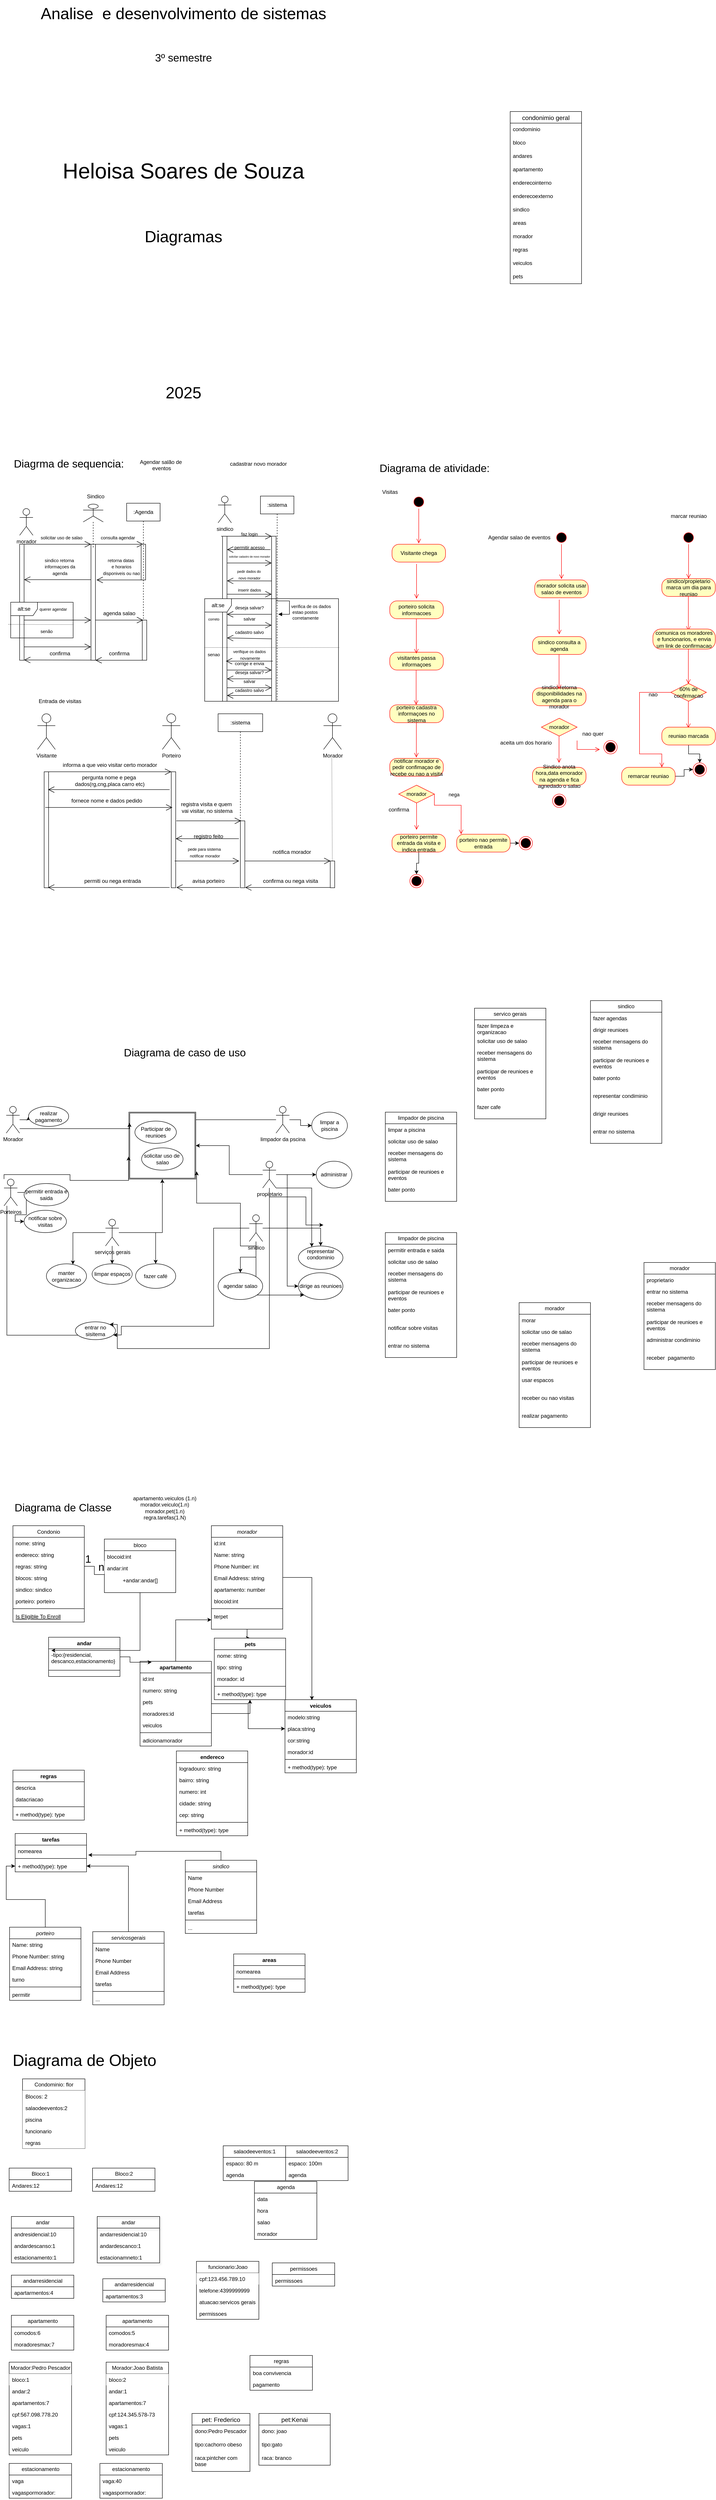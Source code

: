 <mxfile version="27.1.3">
  <diagram id="C5RBs43oDa-KdzZeNtuy" name="Page-1">
    <mxGraphModel dx="1979" dy="4100" grid="1" gridSize="10" guides="1" tooltips="1" connect="1" arrows="1" fold="1" page="1" pageScale="1" pageWidth="827" pageHeight="1169" math="0" shadow="0">
      <root>
        <mxCell id="WIyWlLk6GJQsqaUBKTNV-0" />
        <mxCell id="WIyWlLk6GJQsqaUBKTNV-1" parent="WIyWlLk6GJQsqaUBKTNV-0" />
        <mxCell id="LP-XzRxprkf1NC5xO0v4-10" value="" style="endArrow=open;endFill=1;endSize=12;html=1;rounded=0;" parent="WIyWlLk6GJQsqaUBKTNV-1" edge="1">
          <mxGeometry width="160" relative="1" as="geometry">
            <mxPoint x="-507.5" y="-2040" as="sourcePoint" />
            <mxPoint x="-607.5" y="-2040" as="targetPoint" />
          </mxGeometry>
        </mxCell>
        <mxCell id="OWRHslrihKlMDCpAsCbd-442" style="edgeStyle=orthogonalEdgeStyle;rounded=0;orthogonalLoop=1;jettySize=auto;html=1;" parent="WIyWlLk6GJQsqaUBKTNV-1" source="zkfFHV4jXpPFQw0GAbJ--0" target="zUAhCbVcWA3OyN1l9-f_-22" edge="1">
          <mxGeometry relative="1" as="geometry" />
        </mxCell>
        <mxCell id="zkfFHV4jXpPFQw0GAbJ--0" value="morador" style="swimlane;fontStyle=2;align=center;verticalAlign=top;childLayout=stackLayout;horizontal=1;startSize=26;horizontalStack=0;resizeParent=1;resizeLast=0;collapsible=1;marginBottom=0;rounded=0;shadow=0;strokeWidth=1;" parent="WIyWlLk6GJQsqaUBKTNV-1" vertex="1">
          <mxGeometry x="-350" y="80" width="160" height="232" as="geometry">
            <mxRectangle x="230" y="140" width="160" height="26" as="alternateBounds" />
          </mxGeometry>
        </mxCell>
        <mxCell id="sQCnPaLl345LVr3jpXEG-66" value="id:int" style="text;align=left;verticalAlign=top;spacingLeft=4;spacingRight=4;overflow=hidden;rotatable=0;points=[[0,0.5],[1,0.5]];portConstraint=eastwest;" vertex="1" parent="zkfFHV4jXpPFQw0GAbJ--0">
          <mxGeometry y="26" width="160" height="26" as="geometry" />
        </mxCell>
        <mxCell id="zkfFHV4jXpPFQw0GAbJ--1" value="Name: string" style="text;align=left;verticalAlign=top;spacingLeft=4;spacingRight=4;overflow=hidden;rotatable=0;points=[[0,0.5],[1,0.5]];portConstraint=eastwest;" parent="zkfFHV4jXpPFQw0GAbJ--0" vertex="1">
          <mxGeometry y="52" width="160" height="26" as="geometry" />
        </mxCell>
        <mxCell id="zkfFHV4jXpPFQw0GAbJ--2" value="Phone Number: int" style="text;align=left;verticalAlign=top;spacingLeft=4;spacingRight=4;overflow=hidden;rotatable=0;points=[[0,0.5],[1,0.5]];portConstraint=eastwest;rounded=0;shadow=0;html=0;" parent="zkfFHV4jXpPFQw0GAbJ--0" vertex="1">
          <mxGeometry y="78" width="160" height="26" as="geometry" />
        </mxCell>
        <mxCell id="zkfFHV4jXpPFQw0GAbJ--3" value="Email Address: string" style="text;align=left;verticalAlign=top;spacingLeft=4;spacingRight=4;overflow=hidden;rotatable=0;points=[[0,0.5],[1,0.5]];portConstraint=eastwest;rounded=0;shadow=0;html=0;" parent="zkfFHV4jXpPFQw0GAbJ--0" vertex="1">
          <mxGeometry y="104" width="160" height="26" as="geometry" />
        </mxCell>
        <mxCell id="zUAhCbVcWA3OyN1l9-f_-34" value="apartamento: number" style="text;align=left;verticalAlign=top;spacingLeft=4;spacingRight=4;overflow=hidden;rotatable=0;points=[[0,0.5],[1,0.5]];portConstraint=eastwest;rounded=0;shadow=0;html=0;" parent="zkfFHV4jXpPFQw0GAbJ--0" vertex="1">
          <mxGeometry y="130" width="160" height="26" as="geometry" />
        </mxCell>
        <mxCell id="sQCnPaLl345LVr3jpXEG-65" value="blocoid:int" style="text;align=left;verticalAlign=top;spacingLeft=4;spacingRight=4;overflow=hidden;rotatable=0;points=[[0,0.5],[1,0.5]];portConstraint=eastwest;rounded=0;shadow=0;html=0;" vertex="1" parent="zkfFHV4jXpPFQw0GAbJ--0">
          <mxGeometry y="156" width="160" height="26" as="geometry" />
        </mxCell>
        <mxCell id="zkfFHV4jXpPFQw0GAbJ--4" value="" style="line;html=1;strokeWidth=1;align=left;verticalAlign=middle;spacingTop=-1;spacingLeft=3;spacingRight=3;rotatable=0;labelPosition=right;points=[];portConstraint=eastwest;" parent="zkfFHV4jXpPFQw0GAbJ--0" vertex="1">
          <mxGeometry y="182" width="160" height="8" as="geometry" />
        </mxCell>
        <mxCell id="zkfFHV4jXpPFQw0GAbJ--5" value="terpet" style="text;align=left;verticalAlign=top;spacingLeft=4;spacingRight=4;overflow=hidden;rotatable=0;points=[[0,0.5],[1,0.5]];portConstraint=eastwest;" parent="zkfFHV4jXpPFQw0GAbJ--0" vertex="1">
          <mxGeometry y="190" width="160" height="42" as="geometry" />
        </mxCell>
        <mxCell id="zkfFHV4jXpPFQw0GAbJ--6" value="Condonio" style="swimlane;fontStyle=0;align=center;verticalAlign=top;childLayout=stackLayout;horizontal=1;startSize=26;horizontalStack=0;resizeParent=1;resizeLast=0;collapsible=1;marginBottom=0;rounded=0;shadow=0;strokeWidth=1;fillColor=light-dark(#FFFFFF,#81810F);" parent="WIyWlLk6GJQsqaUBKTNV-1" vertex="1">
          <mxGeometry x="-795" y="80" width="160" height="216" as="geometry">
            <mxRectangle x="130" y="380" width="160" height="26" as="alternateBounds" />
          </mxGeometry>
        </mxCell>
        <mxCell id="zkfFHV4jXpPFQw0GAbJ--7" value="nome: string" style="text;align=left;verticalAlign=top;spacingLeft=4;spacingRight=4;overflow=hidden;rotatable=0;points=[[0,0.5],[1,0.5]];portConstraint=eastwest;" parent="zkfFHV4jXpPFQw0GAbJ--6" vertex="1">
          <mxGeometry y="26" width="160" height="26" as="geometry" />
        </mxCell>
        <mxCell id="oFX0nnMTap4ezQpWYM2O-85" value="endereco: string" style="text;align=left;verticalAlign=top;spacingLeft=4;spacingRight=4;overflow=hidden;rotatable=0;points=[[0,0.5],[1,0.5]];portConstraint=eastwest;" parent="zkfFHV4jXpPFQw0GAbJ--6" vertex="1">
          <mxGeometry y="52" width="160" height="26" as="geometry" />
        </mxCell>
        <mxCell id="uMndXAmobIKwp-QitqZ0-87" value="regras: string" style="text;align=left;verticalAlign=top;spacingLeft=4;spacingRight=4;overflow=hidden;rotatable=0;points=[[0,0.5],[1,0.5]];portConstraint=eastwest;" parent="zkfFHV4jXpPFQw0GAbJ--6" vertex="1">
          <mxGeometry y="78" width="160" height="26" as="geometry" />
        </mxCell>
        <mxCell id="zUAhCbVcWA3OyN1l9-f_-26" value="blocos: string" style="text;align=left;verticalAlign=top;spacingLeft=4;spacingRight=4;overflow=hidden;rotatable=0;points=[[0,0.5],[1,0.5]];portConstraint=eastwest;" parent="zkfFHV4jXpPFQw0GAbJ--6" vertex="1">
          <mxGeometry y="104" width="160" height="26" as="geometry" />
        </mxCell>
        <mxCell id="zUAhCbVcWA3OyN1l9-f_-27" value="sindico: sindico" style="text;align=left;verticalAlign=top;spacingLeft=4;spacingRight=4;overflow=hidden;rotatable=0;points=[[0,0.5],[1,0.5]];portConstraint=eastwest;" parent="zkfFHV4jXpPFQw0GAbJ--6" vertex="1">
          <mxGeometry y="130" width="160" height="26" as="geometry" />
        </mxCell>
        <mxCell id="zUAhCbVcWA3OyN1l9-f_-28" value="porteiro: porteiro" style="text;align=left;verticalAlign=top;spacingLeft=4;spacingRight=4;overflow=hidden;rotatable=0;points=[[0,0.5],[1,0.5]];portConstraint=eastwest;" parent="zkfFHV4jXpPFQw0GAbJ--6" vertex="1">
          <mxGeometry y="156" width="160" height="26" as="geometry" />
        </mxCell>
        <mxCell id="zkfFHV4jXpPFQw0GAbJ--9" value="" style="line;html=1;strokeWidth=1;align=left;verticalAlign=middle;spacingTop=-1;spacingLeft=3;spacingRight=3;rotatable=0;labelPosition=right;points=[];portConstraint=eastwest;" parent="zkfFHV4jXpPFQw0GAbJ--6" vertex="1">
          <mxGeometry y="182" width="160" height="8" as="geometry" />
        </mxCell>
        <mxCell id="zkfFHV4jXpPFQw0GAbJ--10" value="Is Eligible To Enroll" style="text;align=left;verticalAlign=top;spacingLeft=4;spacingRight=4;overflow=hidden;rotatable=0;points=[[0,0.5],[1,0.5]];portConstraint=eastwest;fontStyle=4" parent="zkfFHV4jXpPFQw0GAbJ--6" vertex="1">
          <mxGeometry y="190" width="160" height="26" as="geometry" />
        </mxCell>
        <mxCell id="zkfFHV4jXpPFQw0GAbJ--13" value="bloco" style="swimlane;fontStyle=0;align=center;verticalAlign=top;childLayout=stackLayout;horizontal=1;startSize=26;horizontalStack=0;resizeParent=1;resizeLast=0;collapsible=1;marginBottom=0;rounded=0;shadow=0;strokeWidth=1;" parent="WIyWlLk6GJQsqaUBKTNV-1" vertex="1">
          <mxGeometry x="-590" y="110" width="160" height="120" as="geometry">
            <mxRectangle x="340" y="380" width="170" height="26" as="alternateBounds" />
          </mxGeometry>
        </mxCell>
        <mxCell id="zkfFHV4jXpPFQw0GAbJ--14" value="blocoid:int" style="text;align=left;verticalAlign=top;spacingLeft=4;spacingRight=4;overflow=hidden;rotatable=0;points=[[0,0.5],[1,0.5]];portConstraint=eastwest;" parent="zkfFHV4jXpPFQw0GAbJ--13" vertex="1">
          <mxGeometry y="26" width="160" height="26" as="geometry" />
        </mxCell>
        <mxCell id="zUAhCbVcWA3OyN1l9-f_-31" value="andar:int" style="text;align=left;verticalAlign=top;spacingLeft=4;spacingRight=4;overflow=hidden;rotatable=0;points=[[0,0.5],[1,0.5]];portConstraint=eastwest;" parent="zkfFHV4jXpPFQw0GAbJ--13" vertex="1">
          <mxGeometry y="52" width="160" height="26" as="geometry" />
        </mxCell>
        <mxCell id="a9hNqpZTIrSZ5YO3URJv-6" value="+andar:andar[]" style="text;html=1;align=center;verticalAlign=middle;resizable=0;points=[];autosize=1;strokeColor=none;fillColor=none;" parent="zkfFHV4jXpPFQw0GAbJ--13" vertex="1">
          <mxGeometry y="78" width="160" height="30" as="geometry" />
        </mxCell>
        <mxCell id="oFX0nnMTap4ezQpWYM2O-0" value="&lt;font style=&quot;font-size: 24px;&quot;&gt;Diagrama de Classe&lt;/font&gt;" style="text;html=1;align=center;verticalAlign=middle;resizable=0;points=[];autosize=1;strokeColor=none;fillColor=none;" parent="WIyWlLk6GJQsqaUBKTNV-1" vertex="1">
          <mxGeometry x="-803.5" y="20" width="240" height="40" as="geometry" />
        </mxCell>
        <mxCell id="uMndXAmobIKwp-QitqZ0-22" value="condonimio geral" style="swimlane;fontStyle=0;childLayout=stackLayout;horizontal=1;startSize=26;horizontalStack=0;resizeParent=1;resizeParentMax=0;resizeLast=0;collapsible=1;marginBottom=0;align=center;fontSize=14;labelBackgroundColor=none;" parent="WIyWlLk6GJQsqaUBKTNV-1" vertex="1">
          <mxGeometry x="320" y="-3090" width="160" height="386" as="geometry" />
        </mxCell>
        <mxCell id="uMndXAmobIKwp-QitqZ0-23" value="condominio" style="text;spacingLeft=4;spacingRight=4;overflow=hidden;rotatable=0;points=[[0,0.5],[1,0.5]];portConstraint=eastwest;fontSize=12;whiteSpace=wrap;html=1;labelBackgroundColor=none;" parent="uMndXAmobIKwp-QitqZ0-22" vertex="1">
          <mxGeometry y="26" width="160" height="30" as="geometry" />
        </mxCell>
        <mxCell id="uMndXAmobIKwp-QitqZ0-24" value="bloco" style="text;spacingLeft=4;spacingRight=4;overflow=hidden;rotatable=0;points=[[0,0.5],[1,0.5]];portConstraint=eastwest;fontSize=12;whiteSpace=wrap;html=1;labelBackgroundColor=none;" parent="uMndXAmobIKwp-QitqZ0-22" vertex="1">
          <mxGeometry y="56" width="160" height="30" as="geometry" />
        </mxCell>
        <mxCell id="uMndXAmobIKwp-QitqZ0-25" value="andares&lt;div&gt;&lt;br&gt;&lt;/div&gt;" style="text;spacingLeft=4;spacingRight=4;overflow=hidden;rotatable=0;points=[[0,0.5],[1,0.5]];portConstraint=eastwest;fontSize=12;whiteSpace=wrap;html=1;labelBackgroundColor=none;" parent="uMndXAmobIKwp-QitqZ0-22" vertex="1">
          <mxGeometry y="86" width="160" height="30" as="geometry" />
        </mxCell>
        <mxCell id="uMndXAmobIKwp-QitqZ0-26" value="apartamento" style="text;spacingLeft=4;spacingRight=4;overflow=hidden;rotatable=0;points=[[0,0.5],[1,0.5]];portConstraint=eastwest;fontSize=12;whiteSpace=wrap;html=1;labelBackgroundColor=none;" parent="uMndXAmobIKwp-QitqZ0-22" vertex="1">
          <mxGeometry y="116" width="160" height="30" as="geometry" />
        </mxCell>
        <mxCell id="uMndXAmobIKwp-QitqZ0-27" value="enderecointerno" style="text;spacingLeft=4;spacingRight=4;overflow=hidden;rotatable=0;points=[[0,0.5],[1,0.5]];portConstraint=eastwest;fontSize=12;whiteSpace=wrap;html=1;labelBackgroundColor=none;" parent="uMndXAmobIKwp-QitqZ0-22" vertex="1">
          <mxGeometry y="146" width="160" height="30" as="geometry" />
        </mxCell>
        <mxCell id="uMndXAmobIKwp-QitqZ0-28" value="enderecoexterno" style="text;spacingLeft=4;spacingRight=4;overflow=hidden;rotatable=0;points=[[0,0.5],[1,0.5]];portConstraint=eastwest;fontSize=12;whiteSpace=wrap;html=1;labelBackgroundColor=none;" parent="uMndXAmobIKwp-QitqZ0-22" vertex="1">
          <mxGeometry y="176" width="160" height="30" as="geometry" />
        </mxCell>
        <mxCell id="uMndXAmobIKwp-QitqZ0-29" value="sindico" style="text;spacingLeft=4;spacingRight=4;overflow=hidden;rotatable=0;points=[[0,0.5],[1,0.5]];portConstraint=eastwest;fontSize=12;whiteSpace=wrap;html=1;labelBackgroundColor=none;" parent="uMndXAmobIKwp-QitqZ0-22" vertex="1">
          <mxGeometry y="206" width="160" height="30" as="geometry" />
        </mxCell>
        <mxCell id="uMndXAmobIKwp-QitqZ0-30" value="areas" style="text;spacingLeft=4;spacingRight=4;overflow=hidden;rotatable=0;points=[[0,0.5],[1,0.5]];portConstraint=eastwest;fontSize=12;whiteSpace=wrap;html=1;labelBackgroundColor=none;" parent="uMndXAmobIKwp-QitqZ0-22" vertex="1">
          <mxGeometry y="236" width="160" height="30" as="geometry" />
        </mxCell>
        <mxCell id="uMndXAmobIKwp-QitqZ0-31" value="morador" style="text;spacingLeft=4;spacingRight=4;overflow=hidden;rotatable=0;points=[[0,0.5],[1,0.5]];portConstraint=eastwest;fontSize=12;whiteSpace=wrap;html=1;labelBackgroundColor=none;" parent="uMndXAmobIKwp-QitqZ0-22" vertex="1">
          <mxGeometry y="266" width="160" height="30" as="geometry" />
        </mxCell>
        <mxCell id="uMndXAmobIKwp-QitqZ0-32" value="regras" style="text;spacingLeft=4;spacingRight=4;overflow=hidden;rotatable=0;points=[[0,0.5],[1,0.5]];portConstraint=eastwest;fontSize=12;whiteSpace=wrap;html=1;labelBackgroundColor=none;" parent="uMndXAmobIKwp-QitqZ0-22" vertex="1">
          <mxGeometry y="296" width="160" height="30" as="geometry" />
        </mxCell>
        <mxCell id="uMndXAmobIKwp-QitqZ0-33" value="veiculos" style="text;spacingLeft=4;spacingRight=4;overflow=hidden;rotatable=0;points=[[0,0.5],[1,0.5]];portConstraint=eastwest;fontSize=12;whiteSpace=wrap;html=1;labelBackgroundColor=none;" parent="uMndXAmobIKwp-QitqZ0-22" vertex="1">
          <mxGeometry y="326" width="160" height="30" as="geometry" />
        </mxCell>
        <mxCell id="uMndXAmobIKwp-QitqZ0-34" value="pets" style="text;spacingLeft=4;spacingRight=4;overflow=hidden;rotatable=0;points=[[0,0.5],[1,0.5]];portConstraint=eastwest;fontSize=12;whiteSpace=wrap;html=1;labelBackgroundColor=none;" parent="uMndXAmobIKwp-QitqZ0-22" vertex="1">
          <mxGeometry y="356" width="160" height="30" as="geometry" />
        </mxCell>
        <mxCell id="uMndXAmobIKwp-QitqZ0-35" value="sindico" style="swimlane;fontStyle=2;align=center;verticalAlign=top;childLayout=stackLayout;horizontal=1;startSize=26;horizontalStack=0;resizeParent=1;resizeLast=0;collapsible=1;marginBottom=0;rounded=0;shadow=0;strokeWidth=1;" parent="WIyWlLk6GJQsqaUBKTNV-1" vertex="1">
          <mxGeometry x="-408.5" y="830" width="160" height="164" as="geometry">
            <mxRectangle x="230" y="140" width="160" height="26" as="alternateBounds" />
          </mxGeometry>
        </mxCell>
        <mxCell id="uMndXAmobIKwp-QitqZ0-36" value="Name" style="text;align=left;verticalAlign=top;spacingLeft=4;spacingRight=4;overflow=hidden;rotatable=0;points=[[0,0.5],[1,0.5]];portConstraint=eastwest;" parent="uMndXAmobIKwp-QitqZ0-35" vertex="1">
          <mxGeometry y="26" width="160" height="26" as="geometry" />
        </mxCell>
        <mxCell id="uMndXAmobIKwp-QitqZ0-37" value="Phone Number" style="text;align=left;verticalAlign=top;spacingLeft=4;spacingRight=4;overflow=hidden;rotatable=0;points=[[0,0.5],[1,0.5]];portConstraint=eastwest;rounded=0;shadow=0;html=0;" parent="uMndXAmobIKwp-QitqZ0-35" vertex="1">
          <mxGeometry y="52" width="160" height="26" as="geometry" />
        </mxCell>
        <mxCell id="uMndXAmobIKwp-QitqZ0-38" value="Email Address" style="text;align=left;verticalAlign=top;spacingLeft=4;spacingRight=4;overflow=hidden;rotatable=0;points=[[0,0.5],[1,0.5]];portConstraint=eastwest;rounded=0;shadow=0;html=0;" parent="uMndXAmobIKwp-QitqZ0-35" vertex="1">
          <mxGeometry y="78" width="160" height="26" as="geometry" />
        </mxCell>
        <mxCell id="uMndXAmobIKwp-QitqZ0-41" value="tarefas" style="text;align=left;verticalAlign=top;spacingLeft=4;spacingRight=4;overflow=hidden;rotatable=0;points=[[0,0.5],[1,0.5]];portConstraint=eastwest;rounded=0;shadow=0;html=0;" parent="uMndXAmobIKwp-QitqZ0-35" vertex="1">
          <mxGeometry y="104" width="160" height="26" as="geometry" />
        </mxCell>
        <mxCell id="uMndXAmobIKwp-QitqZ0-39" value="" style="line;html=1;strokeWidth=1;align=left;verticalAlign=middle;spacingTop=-1;spacingLeft=3;spacingRight=3;rotatable=0;labelPosition=right;points=[];portConstraint=eastwest;" parent="uMndXAmobIKwp-QitqZ0-35" vertex="1">
          <mxGeometry y="130" width="160" height="8" as="geometry" />
        </mxCell>
        <mxCell id="uMndXAmobIKwp-QitqZ0-40" value="..." style="text;align=left;verticalAlign=top;spacingLeft=4;spacingRight=4;overflow=hidden;rotatable=0;points=[[0,0.5],[1,0.5]];portConstraint=eastwest;" parent="uMndXAmobIKwp-QitqZ0-35" vertex="1">
          <mxGeometry y="138" width="160" height="26" as="geometry" />
        </mxCell>
        <mxCell id="OWRHslrihKlMDCpAsCbd-443" style="edgeStyle=orthogonalEdgeStyle;rounded=0;orthogonalLoop=1;jettySize=auto;html=1;" parent="WIyWlLk6GJQsqaUBKTNV-1" source="uMndXAmobIKwp-QitqZ0-42" target="uMndXAmobIKwp-QitqZ0-67" edge="1">
          <mxGeometry relative="1" as="geometry" />
        </mxCell>
        <mxCell id="uMndXAmobIKwp-QitqZ0-42" value="porteiro" style="swimlane;fontStyle=2;align=center;verticalAlign=top;childLayout=stackLayout;horizontal=1;startSize=26;horizontalStack=0;resizeParent=1;resizeLast=0;collapsible=1;marginBottom=0;rounded=0;shadow=0;strokeWidth=1;" parent="WIyWlLk6GJQsqaUBKTNV-1" vertex="1">
          <mxGeometry x="-802.5" y="980" width="160" height="164" as="geometry">
            <mxRectangle x="230" y="140" width="160" height="26" as="alternateBounds" />
          </mxGeometry>
        </mxCell>
        <mxCell id="uMndXAmobIKwp-QitqZ0-43" value="Name: string" style="text;align=left;verticalAlign=top;spacingLeft=4;spacingRight=4;overflow=hidden;rotatable=0;points=[[0,0.5],[1,0.5]];portConstraint=eastwest;" parent="uMndXAmobIKwp-QitqZ0-42" vertex="1">
          <mxGeometry y="26" width="160" height="26" as="geometry" />
        </mxCell>
        <mxCell id="uMndXAmobIKwp-QitqZ0-44" value="Phone Number: string" style="text;align=left;verticalAlign=top;spacingLeft=4;spacingRight=4;overflow=hidden;rotatable=0;points=[[0,0.5],[1,0.5]];portConstraint=eastwest;rounded=0;shadow=0;html=0;" parent="uMndXAmobIKwp-QitqZ0-42" vertex="1">
          <mxGeometry y="52" width="160" height="26" as="geometry" />
        </mxCell>
        <mxCell id="uMndXAmobIKwp-QitqZ0-45" value="Email Address: string" style="text;align=left;verticalAlign=top;spacingLeft=4;spacingRight=4;overflow=hidden;rotatable=0;points=[[0,0.5],[1,0.5]];portConstraint=eastwest;rounded=0;shadow=0;html=0;" parent="uMndXAmobIKwp-QitqZ0-42" vertex="1">
          <mxGeometry y="78" width="160" height="26" as="geometry" />
        </mxCell>
        <mxCell id="uMndXAmobIKwp-QitqZ0-46" value="turno" style="text;align=left;verticalAlign=top;spacingLeft=4;spacingRight=4;overflow=hidden;rotatable=0;points=[[0,0.5],[1,0.5]];portConstraint=eastwest;rounded=0;shadow=0;html=0;" parent="uMndXAmobIKwp-QitqZ0-42" vertex="1">
          <mxGeometry y="104" width="160" height="26" as="geometry" />
        </mxCell>
        <mxCell id="uMndXAmobIKwp-QitqZ0-47" value="" style="line;html=1;strokeWidth=1;align=left;verticalAlign=middle;spacingTop=-1;spacingLeft=3;spacingRight=3;rotatable=0;labelPosition=right;points=[];portConstraint=eastwest;" parent="uMndXAmobIKwp-QitqZ0-42" vertex="1">
          <mxGeometry y="130" width="160" height="8" as="geometry" />
        </mxCell>
        <mxCell id="uMndXAmobIKwp-QitqZ0-48" value="permitir" style="text;align=left;verticalAlign=top;spacingLeft=4;spacingRight=4;overflow=hidden;rotatable=0;points=[[0,0.5],[1,0.5]];portConstraint=eastwest;" parent="uMndXAmobIKwp-QitqZ0-42" vertex="1">
          <mxGeometry y="138" width="160" height="26" as="geometry" />
        </mxCell>
        <mxCell id="OWRHslrihKlMDCpAsCbd-444" style="edgeStyle=orthogonalEdgeStyle;rounded=0;orthogonalLoop=1;jettySize=auto;html=1;" parent="WIyWlLk6GJQsqaUBKTNV-1" source="uMndXAmobIKwp-QitqZ0-49" target="uMndXAmobIKwp-QitqZ0-67" edge="1">
          <mxGeometry relative="1" as="geometry" />
        </mxCell>
        <mxCell id="uMndXAmobIKwp-QitqZ0-49" value="servicosgerais" style="swimlane;fontStyle=2;align=center;verticalAlign=top;childLayout=stackLayout;horizontal=1;startSize=26;horizontalStack=0;resizeParent=1;resizeLast=0;collapsible=1;marginBottom=0;rounded=0;shadow=0;strokeWidth=1;" parent="WIyWlLk6GJQsqaUBKTNV-1" vertex="1">
          <mxGeometry x="-616" y="990" width="160" height="164" as="geometry">
            <mxRectangle x="230" y="140" width="160" height="26" as="alternateBounds" />
          </mxGeometry>
        </mxCell>
        <mxCell id="uMndXAmobIKwp-QitqZ0-50" value="Name" style="text;align=left;verticalAlign=top;spacingLeft=4;spacingRight=4;overflow=hidden;rotatable=0;points=[[0,0.5],[1,0.5]];portConstraint=eastwest;" parent="uMndXAmobIKwp-QitqZ0-49" vertex="1">
          <mxGeometry y="26" width="160" height="26" as="geometry" />
        </mxCell>
        <mxCell id="uMndXAmobIKwp-QitqZ0-51" value="Phone Number" style="text;align=left;verticalAlign=top;spacingLeft=4;spacingRight=4;overflow=hidden;rotatable=0;points=[[0,0.5],[1,0.5]];portConstraint=eastwest;rounded=0;shadow=0;html=0;" parent="uMndXAmobIKwp-QitqZ0-49" vertex="1">
          <mxGeometry y="52" width="160" height="26" as="geometry" />
        </mxCell>
        <mxCell id="uMndXAmobIKwp-QitqZ0-52" value="Email Address" style="text;align=left;verticalAlign=top;spacingLeft=4;spacingRight=4;overflow=hidden;rotatable=0;points=[[0,0.5],[1,0.5]];portConstraint=eastwest;rounded=0;shadow=0;html=0;" parent="uMndXAmobIKwp-QitqZ0-49" vertex="1">
          <mxGeometry y="78" width="160" height="26" as="geometry" />
        </mxCell>
        <mxCell id="uMndXAmobIKwp-QitqZ0-53" value="tarefas" style="text;align=left;verticalAlign=top;spacingLeft=4;spacingRight=4;overflow=hidden;rotatable=0;points=[[0,0.5],[1,0.5]];portConstraint=eastwest;rounded=0;shadow=0;html=0;" parent="uMndXAmobIKwp-QitqZ0-49" vertex="1">
          <mxGeometry y="104" width="160" height="26" as="geometry" />
        </mxCell>
        <mxCell id="uMndXAmobIKwp-QitqZ0-54" value="" style="line;html=1;strokeWidth=1;align=left;verticalAlign=middle;spacingTop=-1;spacingLeft=3;spacingRight=3;rotatable=0;labelPosition=right;points=[];portConstraint=eastwest;" parent="uMndXAmobIKwp-QitqZ0-49" vertex="1">
          <mxGeometry y="130" width="160" height="8" as="geometry" />
        </mxCell>
        <mxCell id="uMndXAmobIKwp-QitqZ0-55" value="..." style="text;align=left;verticalAlign=top;spacingLeft=4;spacingRight=4;overflow=hidden;rotatable=0;points=[[0,0.5],[1,0.5]];portConstraint=eastwest;" parent="uMndXAmobIKwp-QitqZ0-49" vertex="1">
          <mxGeometry y="138" width="160" height="26" as="geometry" />
        </mxCell>
        <mxCell id="uMndXAmobIKwp-QitqZ0-60" value="areas" style="swimlane;fontStyle=1;align=center;verticalAlign=top;childLayout=stackLayout;horizontal=1;startSize=26;horizontalStack=0;resizeParent=1;resizeParentMax=0;resizeLast=0;collapsible=1;marginBottom=0;whiteSpace=wrap;html=1;" parent="WIyWlLk6GJQsqaUBKTNV-1" vertex="1">
          <mxGeometry x="-300" y="1040" width="160" height="86" as="geometry" />
        </mxCell>
        <mxCell id="uMndXAmobIKwp-QitqZ0-61" value="nomearea" style="text;strokeColor=none;fillColor=none;align=left;verticalAlign=top;spacingLeft=4;spacingRight=4;overflow=hidden;rotatable=0;points=[[0,0.5],[1,0.5]];portConstraint=eastwest;whiteSpace=wrap;html=1;" parent="uMndXAmobIKwp-QitqZ0-60" vertex="1">
          <mxGeometry y="26" width="160" height="26" as="geometry" />
        </mxCell>
        <mxCell id="uMndXAmobIKwp-QitqZ0-62" value="" style="line;strokeWidth=1;fillColor=none;align=left;verticalAlign=middle;spacingTop=-1;spacingLeft=3;spacingRight=3;rotatable=0;labelPosition=right;points=[];portConstraint=eastwest;strokeColor=inherit;" parent="uMndXAmobIKwp-QitqZ0-60" vertex="1">
          <mxGeometry y="52" width="160" height="8" as="geometry" />
        </mxCell>
        <mxCell id="uMndXAmobIKwp-QitqZ0-63" value="+ method(type): type" style="text;strokeColor=none;fillColor=none;align=left;verticalAlign=top;spacingLeft=4;spacingRight=4;overflow=hidden;rotatable=0;points=[[0,0.5],[1,0.5]];portConstraint=eastwest;whiteSpace=wrap;html=1;" parent="uMndXAmobIKwp-QitqZ0-60" vertex="1">
          <mxGeometry y="60" width="160" height="26" as="geometry" />
        </mxCell>
        <mxCell id="uMndXAmobIKwp-QitqZ0-64" value="tarefas" style="swimlane;fontStyle=1;align=center;verticalAlign=top;childLayout=stackLayout;horizontal=1;startSize=26;horizontalStack=0;resizeParent=1;resizeParentMax=0;resizeLast=0;collapsible=1;marginBottom=0;whiteSpace=wrap;html=1;" parent="WIyWlLk6GJQsqaUBKTNV-1" vertex="1">
          <mxGeometry x="-790" y="770" width="160" height="86" as="geometry" />
        </mxCell>
        <mxCell id="uMndXAmobIKwp-QitqZ0-65" value="nomearea" style="text;strokeColor=none;fillColor=none;align=left;verticalAlign=top;spacingLeft=4;spacingRight=4;overflow=hidden;rotatable=0;points=[[0,0.5],[1,0.5]];portConstraint=eastwest;whiteSpace=wrap;html=1;" parent="uMndXAmobIKwp-QitqZ0-64" vertex="1">
          <mxGeometry y="26" width="160" height="26" as="geometry" />
        </mxCell>
        <mxCell id="uMndXAmobIKwp-QitqZ0-66" value="" style="line;strokeWidth=1;fillColor=none;align=left;verticalAlign=middle;spacingTop=-1;spacingLeft=3;spacingRight=3;rotatable=0;labelPosition=right;points=[];portConstraint=eastwest;strokeColor=inherit;" parent="uMndXAmobIKwp-QitqZ0-64" vertex="1">
          <mxGeometry y="52" width="160" height="8" as="geometry" />
        </mxCell>
        <mxCell id="uMndXAmobIKwp-QitqZ0-67" value="+ method(type): type" style="text;strokeColor=none;fillColor=none;align=left;verticalAlign=top;spacingLeft=4;spacingRight=4;overflow=hidden;rotatable=0;points=[[0,0.5],[1,0.5]];portConstraint=eastwest;whiteSpace=wrap;html=1;" parent="uMndXAmobIKwp-QitqZ0-64" vertex="1">
          <mxGeometry y="60" width="160" height="26" as="geometry" />
        </mxCell>
        <mxCell id="OWRHslrihKlMDCpAsCbd-438" style="edgeStyle=orthogonalEdgeStyle;rounded=0;orthogonalLoop=1;jettySize=auto;html=1;" parent="WIyWlLk6GJQsqaUBKTNV-1" source="uMndXAmobIKwp-QitqZ0-68" target="zkfFHV4jXpPFQw0GAbJ--5" edge="1">
          <mxGeometry relative="1" as="geometry" />
        </mxCell>
        <mxCell id="OWRHslrihKlMDCpAsCbd-440" style="edgeStyle=orthogonalEdgeStyle;rounded=0;orthogonalLoop=1;jettySize=auto;html=1;entryX=0;entryY=0.5;entryDx=0;entryDy=0;" parent="WIyWlLk6GJQsqaUBKTNV-1" source="uMndXAmobIKwp-QitqZ0-68" target="zUAhCbVcWA3OyN1l9-f_-37" edge="1">
          <mxGeometry relative="1" as="geometry" />
        </mxCell>
        <mxCell id="uMndXAmobIKwp-QitqZ0-68" value="apartamento" style="swimlane;fontStyle=1;align=center;verticalAlign=top;childLayout=stackLayout;horizontal=1;startSize=26;horizontalStack=0;resizeParent=1;resizeParentMax=0;resizeLast=0;collapsible=1;marginBottom=0;whiteSpace=wrap;html=1;" parent="WIyWlLk6GJQsqaUBKTNV-1" vertex="1">
          <mxGeometry x="-510" y="384" width="160" height="190" as="geometry" />
        </mxCell>
        <mxCell id="sQCnPaLl345LVr3jpXEG-67" value="id:int" style="text;strokeColor=none;fillColor=none;align=left;verticalAlign=top;spacingLeft=4;spacingRight=4;overflow=hidden;rotatable=0;points=[[0,0.5],[1,0.5]];portConstraint=eastwest;whiteSpace=wrap;html=1;" vertex="1" parent="uMndXAmobIKwp-QitqZ0-68">
          <mxGeometry y="26" width="160" height="26" as="geometry" />
        </mxCell>
        <mxCell id="uMndXAmobIKwp-QitqZ0-69" value="numero: string" style="text;strokeColor=none;fillColor=none;align=left;verticalAlign=top;spacingLeft=4;spacingRight=4;overflow=hidden;rotatable=0;points=[[0,0.5],[1,0.5]];portConstraint=eastwest;whiteSpace=wrap;html=1;" parent="uMndXAmobIKwp-QitqZ0-68" vertex="1">
          <mxGeometry y="52" width="160" height="26" as="geometry" />
        </mxCell>
        <mxCell id="uMndXAmobIKwp-QitqZ0-79" value="pets" style="text;strokeColor=none;fillColor=none;align=left;verticalAlign=top;spacingLeft=4;spacingRight=4;overflow=hidden;rotatable=0;points=[[0,0.5],[1,0.5]];portConstraint=eastwest;whiteSpace=wrap;html=1;" parent="uMndXAmobIKwp-QitqZ0-68" vertex="1">
          <mxGeometry y="78" width="160" height="26" as="geometry" />
        </mxCell>
        <mxCell id="zUAhCbVcWA3OyN1l9-f_-32" value="moradores:id" style="text;strokeColor=none;fillColor=none;align=left;verticalAlign=top;spacingLeft=4;spacingRight=4;overflow=hidden;rotatable=0;points=[[0,0.5],[1,0.5]];portConstraint=eastwest;whiteSpace=wrap;html=1;" parent="uMndXAmobIKwp-QitqZ0-68" vertex="1">
          <mxGeometry y="104" width="160" height="26" as="geometry" />
        </mxCell>
        <mxCell id="zUAhCbVcWA3OyN1l9-f_-33" value="veiculos" style="text;strokeColor=none;fillColor=none;align=left;verticalAlign=top;spacingLeft=4;spacingRight=4;overflow=hidden;rotatable=0;points=[[0,0.5],[1,0.5]];portConstraint=eastwest;whiteSpace=wrap;html=1;" parent="uMndXAmobIKwp-QitqZ0-68" vertex="1">
          <mxGeometry y="130" width="160" height="26" as="geometry" />
        </mxCell>
        <mxCell id="uMndXAmobIKwp-QitqZ0-70" value="" style="line;strokeWidth=1;fillColor=none;align=left;verticalAlign=middle;spacingTop=-1;spacingLeft=3;spacingRight=3;rotatable=0;labelPosition=right;points=[];portConstraint=eastwest;strokeColor=inherit;" parent="uMndXAmobIKwp-QitqZ0-68" vertex="1">
          <mxGeometry y="156" width="160" height="8" as="geometry" />
        </mxCell>
        <mxCell id="uMndXAmobIKwp-QitqZ0-71" value="adicionamorador" style="text;strokeColor=none;fillColor=none;align=left;verticalAlign=top;spacingLeft=4;spacingRight=4;overflow=hidden;rotatable=0;points=[[0,0.5],[1,0.5]];portConstraint=eastwest;whiteSpace=wrap;html=1;" parent="uMndXAmobIKwp-QitqZ0-68" vertex="1">
          <mxGeometry y="164" width="160" height="26" as="geometry" />
        </mxCell>
        <mxCell id="uMndXAmobIKwp-QitqZ0-73" value="andar" style="swimlane;fontStyle=1;align=center;verticalAlign=top;childLayout=stackLayout;horizontal=1;startSize=26;horizontalStack=0;resizeParent=1;resizeParentMax=0;resizeLast=0;collapsible=1;marginBottom=0;whiteSpace=wrap;html=1;" parent="WIyWlLk6GJQsqaUBKTNV-1" vertex="1">
          <mxGeometry x="-715" y="330" width="160" height="88" as="geometry" />
        </mxCell>
        <mxCell id="uMndXAmobIKwp-QitqZ0-74" value="-tipo:{residencial, descanco,estacionamento}" style="text;strokeColor=none;fillColor=none;align=left;verticalAlign=top;spacingLeft=4;spacingRight=4;overflow=hidden;rotatable=0;points=[[0,0.5],[1,0.5]];portConstraint=eastwest;whiteSpace=wrap;html=1;" parent="uMndXAmobIKwp-QitqZ0-73" vertex="1">
          <mxGeometry y="26" width="160" height="34" as="geometry" />
        </mxCell>
        <mxCell id="uMndXAmobIKwp-QitqZ0-75" value="" style="line;strokeWidth=1;fillColor=none;align=left;verticalAlign=middle;spacingTop=-1;spacingLeft=3;spacingRight=3;rotatable=0;labelPosition=right;points=[];portConstraint=eastwest;strokeColor=inherit;" parent="uMndXAmobIKwp-QitqZ0-73" vertex="1">
          <mxGeometry y="60" width="160" height="28" as="geometry" />
        </mxCell>
        <mxCell id="uMndXAmobIKwp-QitqZ0-80" value="endereco" style="swimlane;fontStyle=1;align=center;verticalAlign=top;childLayout=stackLayout;horizontal=1;startSize=26;horizontalStack=0;resizeParent=1;resizeParentMax=0;resizeLast=0;collapsible=1;marginBottom=0;whiteSpace=wrap;html=1;" parent="WIyWlLk6GJQsqaUBKTNV-1" vertex="1">
          <mxGeometry x="-428.5" y="585" width="160" height="190" as="geometry" />
        </mxCell>
        <mxCell id="uMndXAmobIKwp-QitqZ0-81" value="logradouro: string" style="text;strokeColor=none;fillColor=none;align=left;verticalAlign=top;spacingLeft=4;spacingRight=4;overflow=hidden;rotatable=0;points=[[0,0.5],[1,0.5]];portConstraint=eastwest;whiteSpace=wrap;html=1;" parent="uMndXAmobIKwp-QitqZ0-80" vertex="1">
          <mxGeometry y="26" width="160" height="26" as="geometry" />
        </mxCell>
        <mxCell id="uMndXAmobIKwp-QitqZ0-82" value="bairro: string" style="text;strokeColor=none;fillColor=none;align=left;verticalAlign=top;spacingLeft=4;spacingRight=4;overflow=hidden;rotatable=0;points=[[0,0.5],[1,0.5]];portConstraint=eastwest;whiteSpace=wrap;html=1;" parent="uMndXAmobIKwp-QitqZ0-80" vertex="1">
          <mxGeometry y="52" width="160" height="26" as="geometry" />
        </mxCell>
        <mxCell id="uMndXAmobIKwp-QitqZ0-86" value="numero: int" style="text;strokeColor=none;fillColor=none;align=left;verticalAlign=top;spacingLeft=4;spacingRight=4;overflow=hidden;rotatable=0;points=[[0,0.5],[1,0.5]];portConstraint=eastwest;whiteSpace=wrap;html=1;" parent="uMndXAmobIKwp-QitqZ0-80" vertex="1">
          <mxGeometry y="78" width="160" height="26" as="geometry" />
        </mxCell>
        <mxCell id="zUAhCbVcWA3OyN1l9-f_-29" value="cidade: string" style="text;strokeColor=none;fillColor=none;align=left;verticalAlign=top;spacingLeft=4;spacingRight=4;overflow=hidden;rotatable=0;points=[[0,0.5],[1,0.5]];portConstraint=eastwest;whiteSpace=wrap;html=1;" parent="uMndXAmobIKwp-QitqZ0-80" vertex="1">
          <mxGeometry y="104" width="160" height="26" as="geometry" />
        </mxCell>
        <mxCell id="zUAhCbVcWA3OyN1l9-f_-30" value="cep: string" style="text;strokeColor=none;fillColor=none;align=left;verticalAlign=top;spacingLeft=4;spacingRight=4;overflow=hidden;rotatable=0;points=[[0,0.5],[1,0.5]];portConstraint=eastwest;whiteSpace=wrap;html=1;" parent="uMndXAmobIKwp-QitqZ0-80" vertex="1">
          <mxGeometry y="130" width="160" height="26" as="geometry" />
        </mxCell>
        <mxCell id="uMndXAmobIKwp-QitqZ0-83" value="" style="line;strokeWidth=1;fillColor=none;align=left;verticalAlign=middle;spacingTop=-1;spacingLeft=3;spacingRight=3;rotatable=0;labelPosition=right;points=[];portConstraint=eastwest;strokeColor=inherit;" parent="uMndXAmobIKwp-QitqZ0-80" vertex="1">
          <mxGeometry y="156" width="160" height="8" as="geometry" />
        </mxCell>
        <mxCell id="uMndXAmobIKwp-QitqZ0-84" value="+ method(type): type" style="text;strokeColor=none;fillColor=none;align=left;verticalAlign=top;spacingLeft=4;spacingRight=4;overflow=hidden;rotatable=0;points=[[0,0.5],[1,0.5]];portConstraint=eastwest;whiteSpace=wrap;html=1;" parent="uMndXAmobIKwp-QitqZ0-80" vertex="1">
          <mxGeometry y="164" width="160" height="26" as="geometry" />
        </mxCell>
        <mxCell id="zUAhCbVcWA3OyN1l9-f_-14" value="regras" style="swimlane;fontStyle=1;align=center;verticalAlign=top;childLayout=stackLayout;horizontal=1;startSize=26;horizontalStack=0;resizeParent=1;resizeParentMax=0;resizeLast=0;collapsible=1;marginBottom=0;whiteSpace=wrap;html=1;" parent="WIyWlLk6GJQsqaUBKTNV-1" vertex="1">
          <mxGeometry x="-795" y="628" width="160" height="112" as="geometry" />
        </mxCell>
        <mxCell id="zUAhCbVcWA3OyN1l9-f_-15" value="descrica" style="text;strokeColor=none;fillColor=none;align=left;verticalAlign=top;spacingLeft=4;spacingRight=4;overflow=hidden;rotatable=0;points=[[0,0.5],[1,0.5]];portConstraint=eastwest;whiteSpace=wrap;html=1;" parent="zUAhCbVcWA3OyN1l9-f_-14" vertex="1">
          <mxGeometry y="26" width="160" height="26" as="geometry" />
        </mxCell>
        <mxCell id="zUAhCbVcWA3OyN1l9-f_-40" value="datacriacao" style="text;strokeColor=none;fillColor=none;align=left;verticalAlign=top;spacingLeft=4;spacingRight=4;overflow=hidden;rotatable=0;points=[[0,0.5],[1,0.5]];portConstraint=eastwest;whiteSpace=wrap;html=1;" parent="zUAhCbVcWA3OyN1l9-f_-14" vertex="1">
          <mxGeometry y="52" width="160" height="26" as="geometry" />
        </mxCell>
        <mxCell id="zUAhCbVcWA3OyN1l9-f_-16" value="" style="line;strokeWidth=1;fillColor=none;align=left;verticalAlign=middle;spacingTop=-1;spacingLeft=3;spacingRight=3;rotatable=0;labelPosition=right;points=[];portConstraint=eastwest;strokeColor=inherit;" parent="zUAhCbVcWA3OyN1l9-f_-14" vertex="1">
          <mxGeometry y="78" width="160" height="8" as="geometry" />
        </mxCell>
        <mxCell id="zUAhCbVcWA3OyN1l9-f_-17" value="+ method(type): type" style="text;strokeColor=none;fillColor=none;align=left;verticalAlign=top;spacingLeft=4;spacingRight=4;overflow=hidden;rotatable=0;points=[[0,0.5],[1,0.5]];portConstraint=eastwest;whiteSpace=wrap;html=1;" parent="zUAhCbVcWA3OyN1l9-f_-14" vertex="1">
          <mxGeometry y="86" width="160" height="26" as="geometry" />
        </mxCell>
        <mxCell id="zUAhCbVcWA3OyN1l9-f_-18" value="veiculos" style="swimlane;fontStyle=1;align=center;verticalAlign=top;childLayout=stackLayout;horizontal=1;startSize=26;horizontalStack=0;resizeParent=1;resizeParentMax=0;resizeLast=0;collapsible=1;marginBottom=0;whiteSpace=wrap;html=1;" parent="WIyWlLk6GJQsqaUBKTNV-1" vertex="1">
          <mxGeometry x="-185" y="470" width="160" height="164" as="geometry" />
        </mxCell>
        <mxCell id="zUAhCbVcWA3OyN1l9-f_-19" value="modelo:string" style="text;strokeColor=none;fillColor=none;align=left;verticalAlign=top;spacingLeft=4;spacingRight=4;overflow=hidden;rotatable=0;points=[[0,0.5],[1,0.5]];portConstraint=eastwest;whiteSpace=wrap;html=1;" parent="zUAhCbVcWA3OyN1l9-f_-18" vertex="1">
          <mxGeometry y="26" width="160" height="26" as="geometry" />
        </mxCell>
        <mxCell id="zUAhCbVcWA3OyN1l9-f_-37" value="placa:string" style="text;strokeColor=none;fillColor=none;align=left;verticalAlign=top;spacingLeft=4;spacingRight=4;overflow=hidden;rotatable=0;points=[[0,0.5],[1,0.5]];portConstraint=eastwest;whiteSpace=wrap;html=1;" parent="zUAhCbVcWA3OyN1l9-f_-18" vertex="1">
          <mxGeometry y="52" width="160" height="26" as="geometry" />
        </mxCell>
        <mxCell id="zUAhCbVcWA3OyN1l9-f_-38" value="cor:string" style="text;strokeColor=none;fillColor=none;align=left;verticalAlign=top;spacingLeft=4;spacingRight=4;overflow=hidden;rotatable=0;points=[[0,0.5],[1,0.5]];portConstraint=eastwest;whiteSpace=wrap;html=1;" parent="zUAhCbVcWA3OyN1l9-f_-18" vertex="1">
          <mxGeometry y="78" width="160" height="26" as="geometry" />
        </mxCell>
        <mxCell id="zUAhCbVcWA3OyN1l9-f_-39" value="morador:id" style="text;strokeColor=none;fillColor=none;align=left;verticalAlign=top;spacingLeft=4;spacingRight=4;overflow=hidden;rotatable=0;points=[[0,0.5],[1,0.5]];portConstraint=eastwest;whiteSpace=wrap;html=1;" parent="zUAhCbVcWA3OyN1l9-f_-18" vertex="1">
          <mxGeometry y="104" width="160" height="26" as="geometry" />
        </mxCell>
        <mxCell id="zUAhCbVcWA3OyN1l9-f_-20" value="" style="line;strokeWidth=1;fillColor=none;align=left;verticalAlign=middle;spacingTop=-1;spacingLeft=3;spacingRight=3;rotatable=0;labelPosition=right;points=[];portConstraint=eastwest;strokeColor=inherit;" parent="zUAhCbVcWA3OyN1l9-f_-18" vertex="1">
          <mxGeometry y="130" width="160" height="8" as="geometry" />
        </mxCell>
        <mxCell id="zUAhCbVcWA3OyN1l9-f_-21" value="+ method(type): type" style="text;strokeColor=none;fillColor=none;align=left;verticalAlign=top;spacingLeft=4;spacingRight=4;overflow=hidden;rotatable=0;points=[[0,0.5],[1,0.5]];portConstraint=eastwest;whiteSpace=wrap;html=1;" parent="zUAhCbVcWA3OyN1l9-f_-18" vertex="1">
          <mxGeometry y="138" width="160" height="26" as="geometry" />
        </mxCell>
        <mxCell id="zUAhCbVcWA3OyN1l9-f_-22" value="pets" style="swimlane;fontStyle=1;align=center;verticalAlign=top;childLayout=stackLayout;horizontal=1;startSize=26;horizontalStack=0;resizeParent=1;resizeParentMax=0;resizeLast=0;collapsible=1;marginBottom=0;whiteSpace=wrap;html=1;" parent="WIyWlLk6GJQsqaUBKTNV-1" vertex="1">
          <mxGeometry x="-343.5" y="332" width="160" height="138" as="geometry" />
        </mxCell>
        <mxCell id="zUAhCbVcWA3OyN1l9-f_-23" value="nome: string" style="text;strokeColor=none;fillColor=none;align=left;verticalAlign=top;spacingLeft=4;spacingRight=4;overflow=hidden;rotatable=0;points=[[0,0.5],[1,0.5]];portConstraint=eastwest;whiteSpace=wrap;html=1;" parent="zUAhCbVcWA3OyN1l9-f_-22" vertex="1">
          <mxGeometry y="26" width="160" height="26" as="geometry" />
        </mxCell>
        <mxCell id="zUAhCbVcWA3OyN1l9-f_-35" value="tipo: string" style="text;strokeColor=none;fillColor=none;align=left;verticalAlign=top;spacingLeft=4;spacingRight=4;overflow=hidden;rotatable=0;points=[[0,0.5],[1,0.5]];portConstraint=eastwest;whiteSpace=wrap;html=1;" parent="zUAhCbVcWA3OyN1l9-f_-22" vertex="1">
          <mxGeometry y="52" width="160" height="26" as="geometry" />
        </mxCell>
        <mxCell id="zUAhCbVcWA3OyN1l9-f_-36" value="morador: id" style="text;strokeColor=none;fillColor=none;align=left;verticalAlign=top;spacingLeft=4;spacingRight=4;overflow=hidden;rotatable=0;points=[[0,0.5],[1,0.5]];portConstraint=eastwest;whiteSpace=wrap;html=1;" parent="zUAhCbVcWA3OyN1l9-f_-22" vertex="1">
          <mxGeometry y="78" width="160" height="26" as="geometry" />
        </mxCell>
        <mxCell id="zUAhCbVcWA3OyN1l9-f_-24" value="" style="line;strokeWidth=1;fillColor=none;align=left;verticalAlign=middle;spacingTop=-1;spacingLeft=3;spacingRight=3;rotatable=0;labelPosition=right;points=[];portConstraint=eastwest;strokeColor=inherit;" parent="zUAhCbVcWA3OyN1l9-f_-22" vertex="1">
          <mxGeometry y="104" width="160" height="8" as="geometry" />
        </mxCell>
        <mxCell id="zUAhCbVcWA3OyN1l9-f_-25" value="+ method(type): type" style="text;strokeColor=none;fillColor=none;align=left;verticalAlign=top;spacingLeft=4;spacingRight=4;overflow=hidden;rotatable=0;points=[[0,0.5],[1,0.5]];portConstraint=eastwest;whiteSpace=wrap;html=1;" parent="zUAhCbVcWA3OyN1l9-f_-22" vertex="1">
          <mxGeometry y="112" width="160" height="26" as="geometry" />
        </mxCell>
        <mxCell id="HrWxzK-gu2QeRksylKXh-5" value="" style="endArrow=none;html=1;edgeStyle=orthogonalEdgeStyle;rounded=0;exitX=1;exitY=0.5;exitDx=0;exitDy=0;entryX=0.002;entryY=1.056;entryDx=0;entryDy=0;entryPerimeter=0;fillColor=light-dark(transparent,#9AFF93);" parent="WIyWlLk6GJQsqaUBKTNV-1" source="uMndXAmobIKwp-QitqZ0-87" target="zUAhCbVcWA3OyN1l9-f_-31" edge="1">
          <mxGeometry relative="1" as="geometry">
            <mxPoint x="-300" y="157.47" as="sourcePoint" />
            <mxPoint x="-90" y="157" as="targetPoint" />
          </mxGeometry>
        </mxCell>
        <mxCell id="HrWxzK-gu2QeRksylKXh-6" value="&lt;font style=&quot;font-size: 24px;&quot;&gt;1&lt;/font&gt;" style="edgeLabel;resizable=0;html=1;align=left;verticalAlign=bottom;fillColor=light-dark(transparent,#FFFF66);" parent="HrWxzK-gu2QeRksylKXh-5" connectable="0" vertex="1">
          <mxGeometry x="-1" relative="1" as="geometry" />
        </mxCell>
        <mxCell id="HrWxzK-gu2QeRksylKXh-7" value="&lt;font style=&quot;font-size: 24px;&quot;&gt;n&lt;/font&gt;" style="edgeLabel;resizable=0;html=1;align=right;verticalAlign=bottom;" parent="HrWxzK-gu2QeRksylKXh-5" connectable="0" vertex="1">
          <mxGeometry x="1" relative="1" as="geometry" />
        </mxCell>
        <mxCell id="HrWxzK-gu2QeRksylKXh-27" value="apartamento.veiculos (1.n)&lt;div&gt;morador.veiculo(1.n)&lt;/div&gt;&lt;div&gt;morador.pet(1.n)&lt;/div&gt;&lt;div&gt;regra.tarefas(1.N)&lt;/div&gt;" style="text;html=1;align=center;verticalAlign=middle;resizable=0;points=[];autosize=1;strokeColor=none;fillColor=none;" parent="WIyWlLk6GJQsqaUBKTNV-1" vertex="1">
          <mxGeometry x="-540" y="5" width="170" height="70" as="geometry" />
        </mxCell>
        <mxCell id="PcPAAg1XNrXEVTmxEDiA-10" value="&lt;font style=&quot;font-size: 24px;&quot;&gt;Diagrma de sequencia:&lt;/font&gt;" style="text;html=1;align=center;verticalAlign=middle;resizable=0;points=[];autosize=1;strokeColor=none;fillColor=none;" parent="WIyWlLk6GJQsqaUBKTNV-1" vertex="1">
          <mxGeometry x="-805" y="-2320" width="270" height="40" as="geometry" />
        </mxCell>
        <mxCell id="PcPAAg1XNrXEVTmxEDiA-11" value="&lt;div&gt;Agendar salão de&amp;nbsp;&lt;/div&gt;&lt;div&gt;eventos&lt;/div&gt;&lt;div&gt;&lt;br&gt;&lt;/div&gt;" style="text;html=1;align=center;verticalAlign=middle;resizable=0;points=[];autosize=1;strokeColor=none;fillColor=none;" parent="WIyWlLk6GJQsqaUBKTNV-1" vertex="1">
          <mxGeometry x="-522.5" y="-2320" width="120" height="60" as="geometry" />
        </mxCell>
        <mxCell id="dfVAM4cehjg9pLa2XRLb-4" value="&lt;font style=&quot;font-size: 10px;&quot;&gt;solicitar uso de salao&amp;nbsp;&lt;/font&gt;" style="text;html=1;align=center;verticalAlign=middle;resizable=0;points=[];autosize=1;strokeColor=none;fillColor=none;" parent="WIyWlLk6GJQsqaUBKTNV-1" vertex="1">
          <mxGeometry x="-745" y="-2150" width="120" height="30" as="geometry" />
        </mxCell>
        <mxCell id="dfVAM4cehjg9pLa2XRLb-5" value="&lt;font style=&quot;font-size: 10px;&quot;&gt;consulta&amp;nbsp;&lt;span style=&quot;background-color: transparent; color: light-dark(rgb(0, 0, 0), rgb(255, 255, 255));&quot;&gt;agendar&lt;/span&gt;&lt;/font&gt;" style="text;html=1;align=center;verticalAlign=middle;resizable=0;points=[];autosize=1;strokeColor=none;fillColor=none;" parent="WIyWlLk6GJQsqaUBKTNV-1" vertex="1">
          <mxGeometry x="-610" y="-2150" width="100" height="30" as="geometry" />
        </mxCell>
        <mxCell id="dfVAM4cehjg9pLa2XRLb-8" value="&lt;font style=&quot;font-size: 10px;&quot;&gt;retorna datas&amp;nbsp;&lt;/font&gt;&lt;div&gt;&lt;font style=&quot;font-size: 10px;&quot;&gt;e horarios&lt;/font&gt;&lt;/div&gt;&lt;div&gt;&lt;font style=&quot;font-size: 10px;&quot;&gt;&amp;nbsp;disponiveis ou nao&amp;nbsp;&lt;/font&gt;&lt;/div&gt;" style="text;html=1;align=center;verticalAlign=middle;resizable=0;points=[];autosize=1;strokeColor=none;fillColor=none;" parent="WIyWlLk6GJQsqaUBKTNV-1" vertex="1">
          <mxGeometry x="-607.5" y="-2100" width="110" height="60" as="geometry" />
        </mxCell>
        <mxCell id="dfVAM4cehjg9pLa2XRLb-9" value="&lt;font style=&quot;font-size: 10px;&quot;&gt;sindico&amp;nbsp;&lt;/font&gt;&lt;span style=&quot;font-size: 10px; background-color: transparent; color: light-dark(rgb(0, 0, 0), rgb(255, 255, 255));&quot;&gt;retorna&amp;nbsp;&lt;/span&gt;&lt;div&gt;&lt;span style=&quot;font-size: 10px; background-color: transparent; color: light-dark(rgb(0, 0, 0), rgb(255, 255, 255));&quot;&gt;informaçoes da&lt;/span&gt;&lt;/div&gt;&lt;div&gt;&lt;font style=&quot;font-size: 10px;&quot;&gt;agenda&lt;/font&gt;&lt;/div&gt;" style="text;html=1;align=center;verticalAlign=middle;resizable=0;points=[];autosize=1;strokeColor=none;fillColor=none;" parent="WIyWlLk6GJQsqaUBKTNV-1" vertex="1">
          <mxGeometry x="-735" y="-2100" width="90" height="60" as="geometry" />
        </mxCell>
        <mxCell id="LP-XzRxprkf1NC5xO0v4-0" value="" style="html=1;points=[[0,0,0,0,5],[0,1,0,0,-5],[1,0,0,0,5],[1,1,0,0,-5]];perimeter=orthogonalPerimeter;outlineConnect=0;targetShapes=umlLifeline;portConstraint=eastwest;newEdgeStyle={&quot;curved&quot;:0,&quot;rounded&quot;:0};" parent="WIyWlLk6GJQsqaUBKTNV-1" vertex="1">
          <mxGeometry x="-780" y="-2120" width="10" height="260" as="geometry" />
        </mxCell>
        <mxCell id="LP-XzRxprkf1NC5xO0v4-2" value="" style="endArrow=open;endFill=1;endSize=12;html=1;rounded=0;" parent="WIyWlLk6GJQsqaUBKTNV-1" edge="1">
          <mxGeometry width="160" relative="1" as="geometry">
            <mxPoint x="-780" y="-2120" as="sourcePoint" />
            <mxPoint x="-620" y="-2120" as="targetPoint" />
          </mxGeometry>
        </mxCell>
        <mxCell id="LP-XzRxprkf1NC5xO0v4-3" value="" style="html=1;points=[[0,0,0,0,5],[0,1,0,0,-5],[1,0,0,0,5],[1,1,0,0,-5]];perimeter=orthogonalPerimeter;outlineConnect=0;targetShapes=umlLifeline;portConstraint=eastwest;newEdgeStyle={&quot;curved&quot;:0,&quot;rounded&quot;:0};" parent="WIyWlLk6GJQsqaUBKTNV-1" vertex="1">
          <mxGeometry x="-620" y="-2120" width="10" height="260" as="geometry" />
        </mxCell>
        <mxCell id="LP-XzRxprkf1NC5xO0v4-4" value="" style="endArrow=open;endFill=1;endSize=12;html=1;rounded=0;" parent="WIyWlLk6GJQsqaUBKTNV-1" target="LP-XzRxprkf1NC5xO0v4-7" edge="1">
          <mxGeometry width="160" relative="1" as="geometry">
            <mxPoint x="-610" y="-2120" as="sourcePoint" />
            <mxPoint x="-540" y="-2120" as="targetPoint" />
          </mxGeometry>
        </mxCell>
        <mxCell id="LP-XzRxprkf1NC5xO0v4-5" value="" style="html=1;points=[[0,0,0,0,5],[0,1,0,0,-5],[1,0,0,0,5],[1,1,0,0,-5]];perimeter=orthogonalPerimeter;outlineConnect=0;targetShapes=umlLifeline;portConstraint=eastwest;newEdgeStyle={&quot;curved&quot;:0,&quot;rounded&quot;:0};" parent="WIyWlLk6GJQsqaUBKTNV-1" vertex="1">
          <mxGeometry x="-507.5" y="-2120" width="10" height="80" as="geometry" />
        </mxCell>
        <mxCell id="LP-XzRxprkf1NC5xO0v4-7" value=":Agenda" style="shape=umlLifeline;perimeter=lifelinePerimeter;whiteSpace=wrap;html=1;container=1;dropTarget=0;collapsible=0;recursiveResize=0;outlineConnect=0;portConstraint=eastwest;newEdgeStyle={&quot;curved&quot;:0,&quot;rounded&quot;:0};" parent="WIyWlLk6GJQsqaUBKTNV-1" vertex="1">
          <mxGeometry x="-540" y="-2212" width="75" height="292" as="geometry" />
        </mxCell>
        <mxCell id="LP-XzRxprkf1NC5xO0v4-8" value="" style="shape=umlLifeline;perimeter=lifelinePerimeter;whiteSpace=wrap;html=1;container=1;dropTarget=0;collapsible=0;recursiveResize=0;outlineConnect=0;portConstraint=eastwest;newEdgeStyle={&quot;curved&quot;:0,&quot;rounded&quot;:0};participant=umlActor;" parent="WIyWlLk6GJQsqaUBKTNV-1" vertex="1">
          <mxGeometry x="-637.5" y="-2210" width="45" height="100" as="geometry" />
        </mxCell>
        <mxCell id="LP-XzRxprkf1NC5xO0v4-9" value="Sindico" style="text;html=1;align=center;verticalAlign=middle;resizable=0;points=[];autosize=1;strokeColor=none;fillColor=none;" parent="WIyWlLk6GJQsqaUBKTNV-1" vertex="1">
          <mxGeometry x="-640" y="-2242" width="60" height="30" as="geometry" />
        </mxCell>
        <mxCell id="LP-XzRxprkf1NC5xO0v4-12" value="confirma" style="text;html=1;align=center;verticalAlign=middle;resizable=0;points=[];autosize=1;strokeColor=none;fillColor=none;" parent="WIyWlLk6GJQsqaUBKTNV-1" vertex="1">
          <mxGeometry x="-592.5" y="-1890" width="70" height="30" as="geometry" />
        </mxCell>
        <mxCell id="LP-XzRxprkf1NC5xO0v4-14" value="" style="endArrow=open;endFill=1;endSize=12;html=1;rounded=0;" parent="WIyWlLk6GJQsqaUBKTNV-1" target="LP-XzRxprkf1NC5xO0v4-0" edge="1">
          <mxGeometry width="160" relative="1" as="geometry">
            <mxPoint x="-620" y="-2040.65" as="sourcePoint" />
            <mxPoint x="-720" y="-2040.65" as="targetPoint" />
          </mxGeometry>
        </mxCell>
        <mxCell id="LP-XzRxprkf1NC5xO0v4-15" value="alt:se" style="shape=umlFrame;whiteSpace=wrap;html=1;pointerEvents=0;" parent="WIyWlLk6GJQsqaUBKTNV-1" vertex="1">
          <mxGeometry x="-800" y="-1990" width="140" height="80" as="geometry" />
        </mxCell>
        <mxCell id="LP-XzRxprkf1NC5xO0v4-16" value="&lt;font style=&quot;font-size: 9px;&quot;&gt;querer agendar&lt;/font&gt;" style="text;html=1;align=center;verticalAlign=middle;resizable=0;points=[];autosize=1;strokeColor=none;fillColor=none;" parent="WIyWlLk6GJQsqaUBKTNV-1" vertex="1">
          <mxGeometry x="-750" y="-1990" width="90" height="30" as="geometry" />
        </mxCell>
        <mxCell id="LP-XzRxprkf1NC5xO0v4-17" value="" style="endArrow=open;endFill=1;endSize=12;html=1;rounded=0;" parent="WIyWlLk6GJQsqaUBKTNV-1" target="LP-XzRxprkf1NC5xO0v4-3" edge="1">
          <mxGeometry width="160" relative="1" as="geometry">
            <mxPoint x="-770" y="-1950" as="sourcePoint" />
            <mxPoint x="-663" y="-1950" as="targetPoint" />
          </mxGeometry>
        </mxCell>
        <mxCell id="LP-XzRxprkf1NC5xO0v4-18" value="" style="html=1;points=[[0,0,0,0,5],[0,1,0,0,-5],[1,0,0,0,5],[1,1,0,0,-5]];perimeter=orthogonalPerimeter;outlineConnect=0;targetShapes=umlLifeline;portConstraint=eastwest;newEdgeStyle={&quot;curved&quot;:0,&quot;rounded&quot;:0};" parent="WIyWlLk6GJQsqaUBKTNV-1" vertex="1">
          <mxGeometry x="-505" y="-1950" width="10" height="90" as="geometry" />
        </mxCell>
        <mxCell id="LP-XzRxprkf1NC5xO0v4-19" value="" style="endArrow=open;endFill=1;endSize=12;html=1;rounded=0;" parent="WIyWlLk6GJQsqaUBKTNV-1" edge="1">
          <mxGeometry width="160" relative="1" as="geometry">
            <mxPoint x="-610" y="-1950" as="sourcePoint" />
            <mxPoint x="-503" y="-1950" as="targetPoint" />
          </mxGeometry>
        </mxCell>
        <mxCell id="LP-XzRxprkf1NC5xO0v4-20" value="agenda salao" style="text;html=1;align=center;verticalAlign=middle;resizable=0;points=[];autosize=1;strokeColor=none;fillColor=none;" parent="WIyWlLk6GJQsqaUBKTNV-1" vertex="1">
          <mxGeometry x="-607.5" y="-1980" width="100" height="30" as="geometry" />
        </mxCell>
        <mxCell id="LP-XzRxprkf1NC5xO0v4-23" value="" style="endArrow=none;html=1;rounded=0;dashed=1;dashPattern=1 2;" parent="WIyWlLk6GJQsqaUBKTNV-1" edge="1">
          <mxGeometry relative="1" as="geometry">
            <mxPoint x="-805" y="-1940.32" as="sourcePoint" />
            <mxPoint x="-660" y="-1940" as="targetPoint" />
          </mxGeometry>
        </mxCell>
        <mxCell id="LP-XzRxprkf1NC5xO0v4-25" value="&lt;font style=&quot;font-size: 10px;&quot;&gt;senão&lt;/font&gt;" style="text;html=1;align=center;verticalAlign=middle;resizable=0;points=[];autosize=1;strokeColor=none;fillColor=none;" parent="WIyWlLk6GJQsqaUBKTNV-1" vertex="1">
          <mxGeometry x="-745" y="-1940" width="50" height="30" as="geometry" />
        </mxCell>
        <mxCell id="LP-XzRxprkf1NC5xO0v4-26" value="" style="endArrow=open;endFill=1;endSize=12;html=1;rounded=0;" parent="WIyWlLk6GJQsqaUBKTNV-1" edge="1">
          <mxGeometry width="160" relative="1" as="geometry">
            <mxPoint x="-770" y="-1890" as="sourcePoint" />
            <mxPoint x="-620" y="-1890" as="targetPoint" />
          </mxGeometry>
        </mxCell>
        <mxCell id="LP-XzRxprkf1NC5xO0v4-27" value="" style="endArrow=open;endFill=1;endSize=12;html=1;rounded=0;" parent="WIyWlLk6GJQsqaUBKTNV-1" target="LP-XzRxprkf1NC5xO0v4-3" edge="1">
          <mxGeometry width="160" relative="1" as="geometry">
            <mxPoint x="-505" y="-1860" as="sourcePoint" />
            <mxPoint x="-595" y="-1860" as="targetPoint" />
          </mxGeometry>
        </mxCell>
        <mxCell id="LP-XzRxprkf1NC5xO0v4-29" value="" style="endArrow=open;endFill=1;endSize=12;html=1;rounded=0;" parent="WIyWlLk6GJQsqaUBKTNV-1" edge="1">
          <mxGeometry width="160" relative="1" as="geometry">
            <mxPoint x="-620" y="-1860.3" as="sourcePoint" />
            <mxPoint x="-770" y="-1860.65" as="targetPoint" />
          </mxGeometry>
        </mxCell>
        <mxCell id="LP-XzRxprkf1NC5xO0v4-30" value="confirma" style="text;html=1;align=center;verticalAlign=middle;resizable=0;points=[];autosize=1;strokeColor=none;fillColor=none;" parent="WIyWlLk6GJQsqaUBKTNV-1" vertex="1">
          <mxGeometry x="-725" y="-1890" width="70" height="30" as="geometry" />
        </mxCell>
        <mxCell id="LP-XzRxprkf1NC5xO0v4-77" value="&lt;font style=&quot;font-size: 48px;&quot;&gt;Heloisa Soares de Souza&lt;/font&gt;" style="text;html=1;align=center;verticalAlign=middle;resizable=0;points=[];autosize=1;strokeColor=none;fillColor=none;" parent="WIyWlLk6GJQsqaUBKTNV-1" vertex="1">
          <mxGeometry x="-698" y="-2992" width="570" height="70" as="geometry" />
        </mxCell>
        <mxCell id="LP-XzRxprkf1NC5xO0v4-78" value="&lt;font style=&quot;font-size: 36px;&quot;&gt;Diagramas&lt;/font&gt;" style="text;html=1;align=center;verticalAlign=middle;resizable=0;points=[];autosize=1;strokeColor=none;fillColor=none;" parent="WIyWlLk6GJQsqaUBKTNV-1" vertex="1">
          <mxGeometry x="-513" y="-2840" width="200" height="60" as="geometry" />
        </mxCell>
        <mxCell id="LP-XzRxprkf1NC5xO0v4-79" value="&lt;font style=&quot;font-size: 36px;&quot;&gt;Analise&amp;nbsp; e desenvolvimento de sistemas&lt;/font&gt;" style="text;html=1;align=center;verticalAlign=middle;resizable=0;points=[];autosize=1;strokeColor=none;fillColor=none;" parent="WIyWlLk6GJQsqaUBKTNV-1" vertex="1">
          <mxGeometry x="-743" y="-3340" width="660" height="60" as="geometry" />
        </mxCell>
        <mxCell id="LP-XzRxprkf1NC5xO0v4-80" value="&lt;font style=&quot;font-size: 24px;&quot;&gt;3º semestre&lt;/font&gt;" style="text;html=1;align=center;verticalAlign=middle;resizable=0;points=[];autosize=1;strokeColor=none;fillColor=none;" parent="WIyWlLk6GJQsqaUBKTNV-1" vertex="1">
          <mxGeometry x="-488" y="-3230" width="150" height="40" as="geometry" />
        </mxCell>
        <mxCell id="LP-XzRxprkf1NC5xO0v4-81" value="&lt;font style=&quot;font-size: 36px;&quot;&gt;2025&lt;/font&gt;" style="text;html=1;align=center;verticalAlign=middle;resizable=0;points=[];autosize=1;strokeColor=none;fillColor=none;" parent="WIyWlLk6GJQsqaUBKTNV-1" vertex="1">
          <mxGeometry x="-463" y="-2490" width="100" height="60" as="geometry" />
        </mxCell>
        <mxCell id="OWRHslrihKlMDCpAsCbd-0" value="morador" style="shape=umlActor;verticalLabelPosition=bottom;verticalAlign=top;html=1;outlineConnect=0;" parent="WIyWlLk6GJQsqaUBKTNV-1" vertex="1">
          <mxGeometry x="-780" y="-2200" width="30" height="60" as="geometry" />
        </mxCell>
        <mxCell id="OWRHslrihKlMDCpAsCbd-90" value="cadastrar novo morador" style="text;html=1;align=center;verticalAlign=middle;resizable=0;points=[];autosize=1;strokeColor=none;fillColor=none;" parent="WIyWlLk6GJQsqaUBKTNV-1" vertex="1">
          <mxGeometry x="-320" y="-2315" width="150" height="30" as="geometry" />
        </mxCell>
        <mxCell id="OWRHslrihKlMDCpAsCbd-91" value="sindico" style="shape=umlActor;verticalLabelPosition=bottom;verticalAlign=top;html=1;outlineConnect=0;" parent="WIyWlLk6GJQsqaUBKTNV-1" vertex="1">
          <mxGeometry x="-335" y="-2228" width="30" height="60" as="geometry" />
        </mxCell>
        <mxCell id="OWRHslrihKlMDCpAsCbd-92" value="" style="endArrow=open;endFill=1;endSize=12;html=1;rounded=0;" parent="WIyWlLk6GJQsqaUBKTNV-1" edge="1">
          <mxGeometry width="160" relative="1" as="geometry">
            <mxPoint x="-328" y="-2138" as="sourcePoint" />
            <mxPoint x="-215" y="-2138" as="targetPoint" />
          </mxGeometry>
        </mxCell>
        <mxCell id="OWRHslrihKlMDCpAsCbd-93" value=":sistema" style="shape=umlLifeline;perimeter=lifelinePerimeter;whiteSpace=wrap;html=1;container=1;dropTarget=0;collapsible=0;recursiveResize=0;outlineConnect=0;portConstraint=eastwest;newEdgeStyle={&quot;curved&quot;:0,&quot;rounded&quot;:0};" parent="WIyWlLk6GJQsqaUBKTNV-1" vertex="1">
          <mxGeometry x="-240" y="-2228" width="75" height="460" as="geometry" />
        </mxCell>
        <mxCell id="OWRHslrihKlMDCpAsCbd-94" value="" style="html=1;points=[[0,0,0,0,5],[0,1,0,0,-5],[1,0,0,0,5],[1,1,0,0,-5]];perimeter=orthogonalPerimeter;outlineConnect=0;targetShapes=umlLifeline;portConstraint=eastwest;newEdgeStyle={&quot;curved&quot;:0,&quot;rounded&quot;:0};" parent="OWRHslrihKlMDCpAsCbd-93" vertex="1">
          <mxGeometry x="25" y="90" width="10" height="370" as="geometry" />
        </mxCell>
        <mxCell id="OWRHslrihKlMDCpAsCbd-95" value="" style="html=1;points=[[0,0,0,0,5],[0,1,0,0,-5],[1,0,0,0,5],[1,1,0,0,-5]];perimeter=orthogonalPerimeter;outlineConnect=0;targetShapes=umlLifeline;portConstraint=eastwest;newEdgeStyle={&quot;curved&quot;:0,&quot;rounded&quot;:0};" parent="WIyWlLk6GJQsqaUBKTNV-1" vertex="1">
          <mxGeometry x="-325" y="-2138" width="10" height="370" as="geometry" />
        </mxCell>
        <mxCell id="OWRHslrihKlMDCpAsCbd-96" value="&lt;font style=&quot;font-size: 10px;&quot;&gt;faz login&lt;/font&gt;" style="text;html=1;align=center;verticalAlign=middle;resizable=0;points=[];autosize=1;strokeColor=none;fillColor=none;" parent="WIyWlLk6GJQsqaUBKTNV-1" vertex="1">
          <mxGeometry x="-295" y="-2158" width="60" height="30" as="geometry" />
        </mxCell>
        <mxCell id="OWRHslrihKlMDCpAsCbd-97" value="" style="endArrow=open;endFill=1;endSize=12;html=1;rounded=0;" parent="WIyWlLk6GJQsqaUBKTNV-1" target="OWRHslrihKlMDCpAsCbd-95" edge="1">
          <mxGeometry width="160" relative="1" as="geometry">
            <mxPoint x="-217.5" y="-2108" as="sourcePoint" />
            <mxPoint x="-305" y="-2108.28" as="targetPoint" />
          </mxGeometry>
        </mxCell>
        <mxCell id="OWRHslrihKlMDCpAsCbd-98" value="&lt;font style=&quot;font-size: 10px;&quot;&gt;permitir acesso&lt;/font&gt;" style="text;html=1;align=center;verticalAlign=middle;resizable=0;points=[];autosize=1;strokeColor=none;fillColor=none;" parent="WIyWlLk6GJQsqaUBKTNV-1" vertex="1">
          <mxGeometry x="-310" y="-2128" width="90" height="30" as="geometry" />
        </mxCell>
        <mxCell id="OWRHslrihKlMDCpAsCbd-99" value="" style="endArrow=open;endFill=1;endSize=12;html=1;rounded=0;" parent="WIyWlLk6GJQsqaUBKTNV-1" source="OWRHslrihKlMDCpAsCbd-95" edge="1">
          <mxGeometry width="160" relative="1" as="geometry">
            <mxPoint x="-288.5" y="-2078" as="sourcePoint" />
            <mxPoint x="-215" y="-2078" as="targetPoint" />
          </mxGeometry>
        </mxCell>
        <mxCell id="OWRHslrihKlMDCpAsCbd-100" value="&lt;font style=&quot;font-size: 6px;&quot;&gt;solicitar cadastro&amp;nbsp;&lt;/font&gt;&lt;span style=&quot;font-size: 6px; background-color: transparent; color: light-dark(rgb(0, 0, 0), rgb(255, 255, 255));&quot;&gt;de novo morador&lt;/span&gt;" style="text;html=1;align=center;verticalAlign=middle;resizable=0;points=[];autosize=1;strokeColor=none;fillColor=none;" parent="WIyWlLk6GJQsqaUBKTNV-1" vertex="1">
          <mxGeometry x="-325" y="-2109" width="120" height="30" as="geometry" />
        </mxCell>
        <mxCell id="OWRHslrihKlMDCpAsCbd-101" value="" style="endArrow=open;endFill=1;endSize=12;html=1;rounded=0;" parent="WIyWlLk6GJQsqaUBKTNV-1" edge="1">
          <mxGeometry width="160" relative="1" as="geometry">
            <mxPoint x="-215" y="-2037.76" as="sourcePoint" />
            <mxPoint x="-315" y="-2038" as="targetPoint" />
          </mxGeometry>
        </mxCell>
        <mxCell id="OWRHslrihKlMDCpAsCbd-102" value="&lt;font style=&quot;font-size: 8px;&quot;&gt;pedir dados do&amp;nbsp;&lt;/font&gt;&lt;div&gt;&lt;font style=&quot;font-size: 8px;&quot;&gt;novo morador&lt;/font&gt;&lt;/div&gt;" style="text;html=1;align=center;verticalAlign=middle;resizable=0;points=[];autosize=1;strokeColor=none;fillColor=none;" parent="WIyWlLk6GJQsqaUBKTNV-1" vertex="1">
          <mxGeometry x="-305" y="-2073" width="80" height="40" as="geometry" />
        </mxCell>
        <mxCell id="OWRHslrihKlMDCpAsCbd-103" value="" style="endArrow=open;endFill=1;endSize=12;html=1;rounded=0;" parent="WIyWlLk6GJQsqaUBKTNV-1" edge="1">
          <mxGeometry width="160" relative="1" as="geometry">
            <mxPoint x="-315" y="-2008" as="sourcePoint" />
            <mxPoint x="-215" y="-2008" as="targetPoint" />
          </mxGeometry>
        </mxCell>
        <mxCell id="OWRHslrihKlMDCpAsCbd-104" value="&lt;font style=&quot;font-size: 9px;&quot;&gt;inserir dados&lt;/font&gt;" style="text;html=1;align=center;verticalAlign=middle;resizable=0;points=[];autosize=1;strokeColor=none;fillColor=none;" parent="WIyWlLk6GJQsqaUBKTNV-1" vertex="1">
          <mxGeometry x="-305" y="-2033" width="80" height="30" as="geometry" />
        </mxCell>
        <mxCell id="OWRHslrihKlMDCpAsCbd-105" value="" style="endArrow=open;endFill=1;endSize=12;html=1;rounded=0;" parent="WIyWlLk6GJQsqaUBKTNV-1" edge="1">
          <mxGeometry width="160" relative="1" as="geometry">
            <mxPoint x="-215" y="-1963" as="sourcePoint" />
            <mxPoint x="-315" y="-1963" as="targetPoint" />
          </mxGeometry>
        </mxCell>
        <mxCell id="OWRHslrihKlMDCpAsCbd-106" value="&lt;font style=&quot;font-size: 10px;&quot;&gt;deseja salvar?&lt;/font&gt;" style="text;html=1;align=center;verticalAlign=middle;resizable=0;points=[];autosize=1;strokeColor=none;fillColor=none;" parent="WIyWlLk6GJQsqaUBKTNV-1" vertex="1">
          <mxGeometry x="-310" y="-1993" width="90" height="30" as="geometry" />
        </mxCell>
        <mxCell id="OWRHslrihKlMDCpAsCbd-107" value="&lt;font style=&quot;font-size: 10px;&quot;&gt;verifica de os dados&lt;/font&gt;&lt;div&gt;&lt;font style=&quot;font-size: 10px;&quot;&gt;&amp;nbsp;estao postos&lt;/font&gt;&lt;/div&gt;&lt;div&gt;&lt;font style=&quot;font-size: 10px;&quot;&gt;&amp;nbsp;corretamente&lt;/font&gt;&lt;/div&gt;" style="html=1;align=left;spacingLeft=2;endArrow=block;rounded=0;edgeStyle=orthogonalEdgeStyle;curved=0;rounded=0;" parent="WIyWlLk6GJQsqaUBKTNV-1" edge="1">
          <mxGeometry x="0.294" relative="1" as="geometry">
            <mxPoint x="-205" y="-1992.98" as="sourcePoint" />
            <Array as="points">
              <mxPoint x="-175" y="-1962.98" />
            </Array>
            <mxPoint x="-200" y="-1963.004" as="targetPoint" />
            <mxPoint as="offset" />
          </mxGeometry>
        </mxCell>
        <mxCell id="OWRHslrihKlMDCpAsCbd-108" value="" style="endArrow=open;endFill=1;endSize=12;html=1;rounded=0;" parent="WIyWlLk6GJQsqaUBKTNV-1" edge="1">
          <mxGeometry width="160" relative="1" as="geometry">
            <mxPoint x="-315" y="-1938.51" as="sourcePoint" />
            <mxPoint x="-215" y="-1938.51" as="targetPoint" />
          </mxGeometry>
        </mxCell>
        <mxCell id="OWRHslrihKlMDCpAsCbd-109" value="alt:se" style="shape=umlFrame;whiteSpace=wrap;html=1;pointerEvents=0;" parent="WIyWlLk6GJQsqaUBKTNV-1" vertex="1">
          <mxGeometry x="-365" y="-1998" width="300" height="230" as="geometry" />
        </mxCell>
        <mxCell id="OWRHslrihKlMDCpAsCbd-110" value="&lt;font style=&quot;font-size: 8px;&quot;&gt;correto&lt;/font&gt;" style="text;html=1;align=center;verticalAlign=middle;resizable=0;points=[];autosize=1;strokeColor=none;fillColor=none;" parent="WIyWlLk6GJQsqaUBKTNV-1" vertex="1">
          <mxGeometry x="-370" y="-1968" width="50" height="30" as="geometry" />
        </mxCell>
        <mxCell id="OWRHslrihKlMDCpAsCbd-111" value="&lt;font style=&quot;font-size: 10px;&quot;&gt;salvar&lt;/font&gt;" style="text;html=1;align=center;verticalAlign=middle;resizable=0;points=[];autosize=1;strokeColor=none;fillColor=none;" parent="WIyWlLk6GJQsqaUBKTNV-1" vertex="1">
          <mxGeometry x="-290" y="-1968" width="50" height="30" as="geometry" />
        </mxCell>
        <mxCell id="OWRHslrihKlMDCpAsCbd-112" value="" style="endArrow=open;endFill=1;endSize=12;html=1;rounded=0;" parent="WIyWlLk6GJQsqaUBKTNV-1" edge="1">
          <mxGeometry width="160" relative="1" as="geometry">
            <mxPoint x="-215" y="-1908" as="sourcePoint" />
            <mxPoint x="-315" y="-1910" as="targetPoint" />
          </mxGeometry>
        </mxCell>
        <mxCell id="OWRHslrihKlMDCpAsCbd-113" value="&lt;font style=&quot;font-size: 10px;&quot;&gt;cadastro salvo&lt;/font&gt;" style="text;html=1;align=center;verticalAlign=middle;resizable=0;points=[];autosize=1;strokeColor=none;fillColor=none;" parent="WIyWlLk6GJQsqaUBKTNV-1" vertex="1">
          <mxGeometry x="-310" y="-1938" width="90" height="30" as="geometry" />
        </mxCell>
        <mxCell id="OWRHslrihKlMDCpAsCbd-114" value="" style="endArrow=none;html=1;rounded=0;dashed=1;dashPattern=1 2;" parent="WIyWlLk6GJQsqaUBKTNV-1" edge="1">
          <mxGeometry relative="1" as="geometry">
            <mxPoint x="-365" y="-1888.51" as="sourcePoint" />
            <mxPoint x="-63" y="-1888.51" as="targetPoint" />
          </mxGeometry>
        </mxCell>
        <mxCell id="OWRHslrihKlMDCpAsCbd-115" value="&lt;font style=&quot;font-size: 10px;&quot;&gt;senao&lt;/font&gt;" style="text;html=1;align=center;verticalAlign=middle;resizable=0;points=[];autosize=1;strokeColor=none;fillColor=none;" parent="WIyWlLk6GJQsqaUBKTNV-1" vertex="1">
          <mxGeometry x="-370" y="-1888" width="50" height="30" as="geometry" />
        </mxCell>
        <mxCell id="OWRHslrihKlMDCpAsCbd-116" value="" style="endArrow=open;endFill=1;endSize=12;html=1;rounded=0;" parent="WIyWlLk6GJQsqaUBKTNV-1" edge="1">
          <mxGeometry width="160" relative="1" as="geometry">
            <mxPoint x="-212.5" y="-1858" as="sourcePoint" />
            <mxPoint x="-317.5" y="-1858" as="targetPoint" />
          </mxGeometry>
        </mxCell>
        <mxCell id="OWRHslrihKlMDCpAsCbd-117" value="&lt;font style=&quot;font-size: 9px;&quot;&gt;verifique os dados&lt;/font&gt;&lt;div&gt;&lt;font style=&quot;&quot;&gt;&lt;span style=&quot;background-color: transparent; color: light-dark(rgb(0, 0, 0), rgb(255, 255, 255));&quot;&gt;&lt;span style=&quot;font-size: 10px;&quot;&gt;&amp;nbsp;&lt;/span&gt;&lt;font style=&quot;font-size: 9px;&quot;&gt;novamente&lt;/font&gt;&lt;/span&gt;&lt;/font&gt;&lt;/div&gt;" style="text;html=1;align=center;verticalAlign=middle;resizable=0;points=[];autosize=1;strokeColor=none;fillColor=none;" parent="WIyWlLk6GJQsqaUBKTNV-1" vertex="1">
          <mxGeometry x="-315" y="-1893" width="100" height="40" as="geometry" />
        </mxCell>
        <mxCell id="OWRHslrihKlMDCpAsCbd-118" value="" style="endArrow=open;endFill=1;endSize=12;html=1;rounded=0;" parent="WIyWlLk6GJQsqaUBKTNV-1" edge="1">
          <mxGeometry width="160" relative="1" as="geometry">
            <mxPoint x="-315" y="-1838" as="sourcePoint" />
            <mxPoint x="-215" y="-1838" as="targetPoint" />
          </mxGeometry>
        </mxCell>
        <mxCell id="OWRHslrihKlMDCpAsCbd-119" value="&lt;font style=&quot;font-size: 10px;&quot;&gt;corrige e envia&lt;/font&gt;" style="text;html=1;align=center;verticalAlign=middle;resizable=0;points=[];autosize=1;strokeColor=none;fillColor=none;" parent="WIyWlLk6GJQsqaUBKTNV-1" vertex="1">
          <mxGeometry x="-310" y="-1868" width="90" height="30" as="geometry" />
        </mxCell>
        <mxCell id="OWRHslrihKlMDCpAsCbd-120" value="" style="endArrow=open;endFill=1;endSize=12;html=1;rounded=0;" parent="WIyWlLk6GJQsqaUBKTNV-1" edge="1">
          <mxGeometry width="160" relative="1" as="geometry">
            <mxPoint x="-215" y="-1818.42" as="sourcePoint" />
            <mxPoint x="-315" y="-1818.42" as="targetPoint" />
          </mxGeometry>
        </mxCell>
        <mxCell id="OWRHslrihKlMDCpAsCbd-121" value="&lt;font style=&quot;font-size: 10px;&quot;&gt;deseja salvar?&lt;/font&gt;" style="text;html=1;align=center;verticalAlign=middle;resizable=0;points=[];autosize=1;strokeColor=none;fillColor=none;" parent="WIyWlLk6GJQsqaUBKTNV-1" vertex="1">
          <mxGeometry x="-310" y="-1848" width="90" height="30" as="geometry" />
        </mxCell>
        <mxCell id="OWRHslrihKlMDCpAsCbd-122" value="" style="endArrow=open;endFill=1;endSize=12;html=1;rounded=0;" parent="WIyWlLk6GJQsqaUBKTNV-1" edge="1">
          <mxGeometry width="160" relative="1" as="geometry">
            <mxPoint x="-315" y="-1798.42" as="sourcePoint" />
            <mxPoint x="-215" y="-1798.42" as="targetPoint" />
          </mxGeometry>
        </mxCell>
        <mxCell id="OWRHslrihKlMDCpAsCbd-123" value="&lt;font style=&quot;font-size: 10px;&quot;&gt;salvar&lt;/font&gt;" style="text;html=1;align=center;verticalAlign=middle;resizable=0;points=[];autosize=1;strokeColor=none;fillColor=none;" parent="WIyWlLk6GJQsqaUBKTNV-1" vertex="1">
          <mxGeometry x="-290" y="-1828" width="50" height="30" as="geometry" />
        </mxCell>
        <mxCell id="OWRHslrihKlMDCpAsCbd-124" value="" style="endArrow=open;endFill=1;endSize=12;html=1;rounded=0;" parent="WIyWlLk6GJQsqaUBKTNV-1" source="OWRHslrihKlMDCpAsCbd-94" edge="1">
          <mxGeometry width="160" relative="1" as="geometry">
            <mxPoint x="-215" y="-1781" as="sourcePoint" />
            <mxPoint x="-315" y="-1781" as="targetPoint" />
          </mxGeometry>
        </mxCell>
        <mxCell id="OWRHslrihKlMDCpAsCbd-125" value="&lt;font style=&quot;font-size: 10px;&quot;&gt;cadastro salvo&lt;/font&gt;" style="text;html=1;align=center;verticalAlign=middle;resizable=0;points=[];autosize=1;strokeColor=none;fillColor=none;" parent="WIyWlLk6GJQsqaUBKTNV-1" vertex="1">
          <mxGeometry x="-310" y="-1808" width="90" height="30" as="geometry" />
        </mxCell>
        <mxCell id="OWRHslrihKlMDCpAsCbd-127" value="&lt;font style=&quot;font-size: 36px;&quot;&gt;Diagrama de Objeto&lt;/font&gt;&lt;div&gt;&lt;br&gt;&lt;/div&gt;" style="text;html=1;align=center;verticalAlign=middle;resizable=0;points=[];autosize=1;strokeColor=none;fillColor=none;" parent="WIyWlLk6GJQsqaUBKTNV-1" vertex="1">
          <mxGeometry x="-810" y="1250" width="350" height="70" as="geometry" />
        </mxCell>
        <mxCell id="OWRHslrihKlMDCpAsCbd-128" value="Condominio: flor" style="swimlane;fontStyle=0;childLayout=stackLayout;horizontal=1;startSize=26;fillColor=light-dark(transparent,#6C4A2D);horizontalStack=0;resizeParent=1;resizeParentMax=0;resizeLast=0;collapsible=1;marginBottom=0;whiteSpace=wrap;html=1;" parent="WIyWlLk6GJQsqaUBKTNV-1" vertex="1">
          <mxGeometry x="-773.5" y="1320" width="140" height="156" as="geometry" />
        </mxCell>
        <mxCell id="OWRHslrihKlMDCpAsCbd-129" value="Blocos: 2" style="text;strokeColor=none;fillColor=default;align=left;verticalAlign=top;spacingLeft=4;spacingRight=4;overflow=hidden;rotatable=0;points=[[0,0.5],[1,0.5]];portConstraint=eastwest;whiteSpace=wrap;html=1;" parent="OWRHslrihKlMDCpAsCbd-128" vertex="1">
          <mxGeometry y="26" width="140" height="26" as="geometry" />
        </mxCell>
        <mxCell id="OWRHslrihKlMDCpAsCbd-130" value="salaodeeventos:2" style="text;strokeColor=none;fillColor=default;align=left;verticalAlign=top;spacingLeft=4;spacingRight=4;overflow=hidden;rotatable=0;points=[[0,0.5],[1,0.5]];portConstraint=eastwest;whiteSpace=wrap;html=1;" parent="OWRHslrihKlMDCpAsCbd-128" vertex="1">
          <mxGeometry y="52" width="140" height="26" as="geometry" />
        </mxCell>
        <mxCell id="OWRHslrihKlMDCpAsCbd-131" value="piscina" style="text;strokeColor=none;fillColor=default;align=left;verticalAlign=top;spacingLeft=4;spacingRight=4;overflow=hidden;rotatable=0;points=[[0,0.5],[1,0.5]];portConstraint=eastwest;whiteSpace=wrap;html=1;" parent="OWRHslrihKlMDCpAsCbd-128" vertex="1">
          <mxGeometry y="78" width="140" height="26" as="geometry" />
        </mxCell>
        <mxCell id="OWRHslrihKlMDCpAsCbd-132" value="funcionario" style="text;strokeColor=none;fillColor=default;align=left;verticalAlign=top;spacingLeft=4;spacingRight=4;overflow=hidden;rotatable=0;points=[[0,0.5],[1,0.5]];portConstraint=eastwest;whiteSpace=wrap;html=1;" parent="OWRHslrihKlMDCpAsCbd-128" vertex="1">
          <mxGeometry y="104" width="140" height="26" as="geometry" />
        </mxCell>
        <mxCell id="OWRHslrihKlMDCpAsCbd-133" value="regras" style="text;strokeColor=none;fillColor=default;align=left;verticalAlign=top;spacingLeft=4;spacingRight=4;overflow=hidden;rotatable=0;points=[[0,0.5],[1,0.5]];portConstraint=eastwest;whiteSpace=wrap;html=1;" parent="OWRHslrihKlMDCpAsCbd-128" vertex="1">
          <mxGeometry y="130" width="140" height="26" as="geometry" />
        </mxCell>
        <mxCell id="OWRHslrihKlMDCpAsCbd-134" value="Bloco:1" style="swimlane;fontStyle=0;childLayout=stackLayout;horizontal=1;startSize=26;fillColor=light-dark(transparent,#830606);horizontalStack=0;resizeParent=1;resizeParentMax=0;resizeLast=0;collapsible=1;marginBottom=0;whiteSpace=wrap;html=1;" parent="WIyWlLk6GJQsqaUBKTNV-1" vertex="1">
          <mxGeometry x="-803.5" y="1520" width="140" height="52" as="geometry" />
        </mxCell>
        <mxCell id="OWRHslrihKlMDCpAsCbd-135" value="Andares:12" style="text;strokeColor=none;fillColor=none;align=left;verticalAlign=top;spacingLeft=4;spacingRight=4;overflow=hidden;rotatable=0;points=[[0,0.5],[1,0.5]];portConstraint=eastwest;whiteSpace=wrap;html=1;" parent="OWRHslrihKlMDCpAsCbd-134" vertex="1">
          <mxGeometry y="26" width="140" height="26" as="geometry" />
        </mxCell>
        <mxCell id="OWRHslrihKlMDCpAsCbd-136" value="Bloco:2" style="swimlane;fontStyle=0;childLayout=stackLayout;horizontal=1;startSize=26;fillColor=light-dark(transparent,#830606);horizontalStack=0;resizeParent=1;resizeParentMax=0;resizeLast=0;collapsible=1;marginBottom=0;whiteSpace=wrap;html=1;" parent="WIyWlLk6GJQsqaUBKTNV-1" vertex="1">
          <mxGeometry x="-616.5" y="1520" width="140" height="52" as="geometry" />
        </mxCell>
        <mxCell id="OWRHslrihKlMDCpAsCbd-137" value="Andares:12" style="text;strokeColor=none;fillColor=none;align=left;verticalAlign=top;spacingLeft=4;spacingRight=4;overflow=hidden;rotatable=0;points=[[0,0.5],[1,0.5]];portConstraint=eastwest;whiteSpace=wrap;html=1;" parent="OWRHslrihKlMDCpAsCbd-136" vertex="1">
          <mxGeometry y="26" width="140" height="26" as="geometry" />
        </mxCell>
        <mxCell id="OWRHslrihKlMDCpAsCbd-138" value="andar" style="swimlane;fontStyle=0;childLayout=stackLayout;horizontal=1;startSize=26;fillColor=light-dark(transparent,#F8FF46);horizontalStack=0;resizeParent=1;resizeParentMax=0;resizeLast=0;collapsible=1;marginBottom=0;whiteSpace=wrap;html=1;shadow=1;" parent="WIyWlLk6GJQsqaUBKTNV-1" vertex="1">
          <mxGeometry x="-606" y="1628.5" width="140" height="104" as="geometry" />
        </mxCell>
        <mxCell id="OWRHslrihKlMDCpAsCbd-139" value="andarresidencial:10" style="text;strokeColor=none;fillColor=none;align=left;verticalAlign=top;spacingLeft=4;spacingRight=4;overflow=hidden;rotatable=0;points=[[0,0.5],[1,0.5]];portConstraint=eastwest;whiteSpace=wrap;html=1;" parent="OWRHslrihKlMDCpAsCbd-138" vertex="1">
          <mxGeometry y="26" width="140" height="26" as="geometry" />
        </mxCell>
        <mxCell id="OWRHslrihKlMDCpAsCbd-140" value="andardescanco:1" style="text;strokeColor=none;fillColor=none;align=left;verticalAlign=top;spacingLeft=4;spacingRight=4;overflow=hidden;rotatable=0;points=[[0,0.5],[1,0.5]];portConstraint=eastwest;whiteSpace=wrap;html=1;" parent="OWRHslrihKlMDCpAsCbd-138" vertex="1">
          <mxGeometry y="52" width="140" height="26" as="geometry" />
        </mxCell>
        <mxCell id="OWRHslrihKlMDCpAsCbd-141" value="estacionamneto:1" style="text;strokeColor=none;fillColor=none;align=left;verticalAlign=top;spacingLeft=4;spacingRight=4;overflow=hidden;rotatable=0;points=[[0,0.5],[1,0.5]];portConstraint=eastwest;whiteSpace=wrap;html=1;" parent="OWRHslrihKlMDCpAsCbd-138" vertex="1">
          <mxGeometry y="78" width="140" height="26" as="geometry" />
        </mxCell>
        <mxCell id="OWRHslrihKlMDCpAsCbd-142" value="andarresidencial" style="swimlane;fontStyle=0;childLayout=stackLayout;horizontal=1;startSize=26;fillColor=light-dark(transparent,#97D077);horizontalStack=0;resizeParent=1;resizeParentMax=0;resizeLast=0;collapsible=1;marginBottom=0;whiteSpace=wrap;html=1;" parent="WIyWlLk6GJQsqaUBKTNV-1" vertex="1">
          <mxGeometry x="-593.5" y="1768" width="140" height="52" as="geometry" />
        </mxCell>
        <mxCell id="OWRHslrihKlMDCpAsCbd-143" value="apartamentos:3" style="text;strokeColor=none;fillColor=none;align=left;verticalAlign=top;spacingLeft=4;spacingRight=4;overflow=hidden;rotatable=0;points=[[0,0.5],[1,0.5]];portConstraint=eastwest;whiteSpace=wrap;html=1;" parent="OWRHslrihKlMDCpAsCbd-142" vertex="1">
          <mxGeometry y="26" width="140" height="26" as="geometry" />
        </mxCell>
        <mxCell id="OWRHslrihKlMDCpAsCbd-144" value="andar" style="swimlane;fontStyle=0;childLayout=stackLayout;horizontal=1;startSize=26;fillColor=light-dark(transparent,#FFDD33);horizontalStack=0;resizeParent=1;resizeParentMax=0;resizeLast=0;collapsible=1;marginBottom=0;whiteSpace=wrap;html=1;" parent="WIyWlLk6GJQsqaUBKTNV-1" vertex="1">
          <mxGeometry x="-798.5" y="1628.5" width="140" height="104" as="geometry" />
        </mxCell>
        <mxCell id="OWRHslrihKlMDCpAsCbd-145" value="andresidencial:10" style="text;strokeColor=none;fillColor=none;align=left;verticalAlign=top;spacingLeft=4;spacingRight=4;overflow=hidden;rotatable=0;points=[[0,0.5],[1,0.5]];portConstraint=eastwest;whiteSpace=wrap;html=1;" parent="OWRHslrihKlMDCpAsCbd-144" vertex="1">
          <mxGeometry y="26" width="140" height="26" as="geometry" />
        </mxCell>
        <mxCell id="OWRHslrihKlMDCpAsCbd-146" value="andardescanso:1" style="text;strokeColor=none;fillColor=none;align=left;verticalAlign=top;spacingLeft=4;spacingRight=4;overflow=hidden;rotatable=0;points=[[0,0.5],[1,0.5]];portConstraint=eastwest;whiteSpace=wrap;html=1;" parent="OWRHslrihKlMDCpAsCbd-144" vertex="1">
          <mxGeometry y="52" width="140" height="26" as="geometry" />
        </mxCell>
        <mxCell id="OWRHslrihKlMDCpAsCbd-147" value="estacionamento:1" style="text;strokeColor=none;fillColor=none;align=left;verticalAlign=top;spacingLeft=4;spacingRight=4;overflow=hidden;rotatable=0;points=[[0,0.5],[1,0.5]];portConstraint=eastwest;whiteSpace=wrap;html=1;" parent="OWRHslrihKlMDCpAsCbd-144" vertex="1">
          <mxGeometry y="78" width="140" height="26" as="geometry" />
        </mxCell>
        <mxCell id="OWRHslrihKlMDCpAsCbd-148" value="andarresidencial" style="swimlane;fontStyle=0;childLayout=stackLayout;horizontal=1;startSize=26;fillColor=light-dark(transparent,#97D077);horizontalStack=0;resizeParent=1;resizeParentMax=0;resizeLast=0;collapsible=1;marginBottom=0;whiteSpace=wrap;html=1;" parent="WIyWlLk6GJQsqaUBKTNV-1" vertex="1">
          <mxGeometry x="-798.5" y="1760" width="140" height="52" as="geometry" />
        </mxCell>
        <mxCell id="OWRHslrihKlMDCpAsCbd-149" value="apartarmentos:4" style="text;strokeColor=none;fillColor=none;align=left;verticalAlign=top;spacingLeft=4;spacingRight=4;overflow=hidden;rotatable=0;points=[[0,0.5],[1,0.5]];portConstraint=eastwest;whiteSpace=wrap;html=1;" parent="OWRHslrihKlMDCpAsCbd-148" vertex="1">
          <mxGeometry y="26" width="140" height="26" as="geometry" />
        </mxCell>
        <mxCell id="OWRHslrihKlMDCpAsCbd-150" value="apartamento" style="swimlane;fontStyle=0;childLayout=stackLayout;horizontal=1;startSize=26;fillColor=light-dark(transparent,#003300);horizontalStack=0;resizeParent=1;resizeParentMax=0;resizeLast=0;collapsible=1;marginBottom=0;whiteSpace=wrap;html=1;" parent="WIyWlLk6GJQsqaUBKTNV-1" vertex="1">
          <mxGeometry x="-586" y="1850" width="140" height="78" as="geometry" />
        </mxCell>
        <mxCell id="OWRHslrihKlMDCpAsCbd-151" value="comodos:5" style="text;strokeColor=none;fillColor=none;align=left;verticalAlign=top;spacingLeft=4;spacingRight=4;overflow=hidden;rotatable=0;points=[[0,0.5],[1,0.5]];portConstraint=eastwest;whiteSpace=wrap;html=1;" parent="OWRHslrihKlMDCpAsCbd-150" vertex="1">
          <mxGeometry y="26" width="140" height="26" as="geometry" />
        </mxCell>
        <mxCell id="OWRHslrihKlMDCpAsCbd-152" value="moradoresmax:4" style="text;strokeColor=none;fillColor=none;align=left;verticalAlign=top;spacingLeft=4;spacingRight=4;overflow=hidden;rotatable=0;points=[[0,0.5],[1,0.5]];portConstraint=eastwest;whiteSpace=wrap;html=1;" parent="OWRHslrihKlMDCpAsCbd-150" vertex="1">
          <mxGeometry y="52" width="140" height="26" as="geometry" />
        </mxCell>
        <mxCell id="OWRHslrihKlMDCpAsCbd-153" value="apartamento" style="swimlane;fontStyle=0;childLayout=stackLayout;horizontal=1;startSize=26;fillColor=light-dark(transparent,#003300);horizontalStack=0;resizeParent=1;resizeParentMax=0;resizeLast=0;collapsible=1;marginBottom=0;whiteSpace=wrap;html=1;" parent="WIyWlLk6GJQsqaUBKTNV-1" vertex="1">
          <mxGeometry x="-798.5" y="1850" width="140" height="78" as="geometry" />
        </mxCell>
        <mxCell id="OWRHslrihKlMDCpAsCbd-154" value="comodos:6" style="text;strokeColor=none;fillColor=none;align=left;verticalAlign=top;spacingLeft=4;spacingRight=4;overflow=hidden;rotatable=0;points=[[0,0.5],[1,0.5]];portConstraint=eastwest;whiteSpace=wrap;html=1;" parent="OWRHslrihKlMDCpAsCbd-153" vertex="1">
          <mxGeometry y="26" width="140" height="26" as="geometry" />
        </mxCell>
        <mxCell id="OWRHslrihKlMDCpAsCbd-155" value="moradoresmax:7" style="text;strokeColor=none;fillColor=none;align=left;verticalAlign=top;spacingLeft=4;spacingRight=4;overflow=hidden;rotatable=0;points=[[0,0.5],[1,0.5]];portConstraint=eastwest;whiteSpace=wrap;html=1;" parent="OWRHslrihKlMDCpAsCbd-153" vertex="1">
          <mxGeometry y="52" width="140" height="26" as="geometry" />
        </mxCell>
        <mxCell id="OWRHslrihKlMDCpAsCbd-156" value="Morador:Pedro Pescador" style="swimlane;fontStyle=0;childLayout=stackLayout;horizontal=1;startSize=26;fillColor=light-dark(transparent,#411311);horizontalStack=0;resizeParent=1;resizeParentMax=0;resizeLast=0;collapsible=1;marginBottom=0;whiteSpace=wrap;html=1;" parent="WIyWlLk6GJQsqaUBKTNV-1" vertex="1">
          <mxGeometry x="-803.5" y="1955" width="140" height="208" as="geometry" />
        </mxCell>
        <mxCell id="OWRHslrihKlMDCpAsCbd-157" value="bloco:1" style="text;strokeColor=none;fillColor=default;align=left;verticalAlign=top;spacingLeft=4;spacingRight=4;overflow=hidden;rotatable=0;points=[[0,0.5],[1,0.5]];portConstraint=eastwest;whiteSpace=wrap;html=1;" parent="OWRHslrihKlMDCpAsCbd-156" vertex="1">
          <mxGeometry y="26" width="140" height="26" as="geometry" />
        </mxCell>
        <mxCell id="OWRHslrihKlMDCpAsCbd-158" value="andar:2" style="text;strokeColor=none;fillColor=none;align=left;verticalAlign=top;spacingLeft=4;spacingRight=4;overflow=hidden;rotatable=0;points=[[0,0.5],[1,0.5]];portConstraint=eastwest;whiteSpace=wrap;html=1;" parent="OWRHslrihKlMDCpAsCbd-156" vertex="1">
          <mxGeometry y="52" width="140" height="26" as="geometry" />
        </mxCell>
        <mxCell id="OWRHslrihKlMDCpAsCbd-159" value="apartamentos:7" style="text;strokeColor=none;fillColor=none;align=left;verticalAlign=top;spacingLeft=4;spacingRight=4;overflow=hidden;rotatable=0;points=[[0,0.5],[1,0.5]];portConstraint=eastwest;whiteSpace=wrap;html=1;" parent="OWRHslrihKlMDCpAsCbd-156" vertex="1">
          <mxGeometry y="78" width="140" height="26" as="geometry" />
        </mxCell>
        <mxCell id="OWRHslrihKlMDCpAsCbd-160" value="cpf:567.098.778.20" style="text;strokeColor=none;fillColor=none;align=left;verticalAlign=top;spacingLeft=4;spacingRight=4;overflow=hidden;rotatable=0;points=[[0,0.5],[1,0.5]];portConstraint=eastwest;whiteSpace=wrap;html=1;" parent="OWRHslrihKlMDCpAsCbd-156" vertex="1">
          <mxGeometry y="104" width="140" height="26" as="geometry" />
        </mxCell>
        <mxCell id="OWRHslrihKlMDCpAsCbd-161" value="vagas:1" style="text;strokeColor=none;fillColor=none;align=left;verticalAlign=top;spacingLeft=4;spacingRight=4;overflow=hidden;rotatable=0;points=[[0,0.5],[1,0.5]];portConstraint=eastwest;whiteSpace=wrap;html=1;" parent="OWRHslrihKlMDCpAsCbd-156" vertex="1">
          <mxGeometry y="130" width="140" height="26" as="geometry" />
        </mxCell>
        <mxCell id="OWRHslrihKlMDCpAsCbd-162" value="pets" style="text;strokeColor=none;fillColor=none;align=left;verticalAlign=top;spacingLeft=4;spacingRight=4;overflow=hidden;rotatable=0;points=[[0,0.5],[1,0.5]];portConstraint=eastwest;whiteSpace=wrap;html=1;" parent="OWRHslrihKlMDCpAsCbd-156" vertex="1">
          <mxGeometry y="156" width="140" height="26" as="geometry" />
        </mxCell>
        <mxCell id="OWRHslrihKlMDCpAsCbd-163" value="veiculo" style="text;strokeColor=none;fillColor=none;align=left;verticalAlign=top;spacingLeft=4;spacingRight=4;overflow=hidden;rotatable=0;points=[[0,0.5],[1,0.5]];portConstraint=eastwest;whiteSpace=wrap;html=1;" parent="OWRHslrihKlMDCpAsCbd-156" vertex="1">
          <mxGeometry y="182" width="140" height="26" as="geometry" />
        </mxCell>
        <mxCell id="OWRHslrihKlMDCpAsCbd-164" value="estacionamento" style="swimlane;fontStyle=0;childLayout=stackLayout;horizontal=1;startSize=26;fillColor=light-dark(transparent,#000033);horizontalStack=0;resizeParent=1;resizeParentMax=0;resizeLast=0;collapsible=1;marginBottom=0;whiteSpace=wrap;html=1;" parent="WIyWlLk6GJQsqaUBKTNV-1" vertex="1">
          <mxGeometry x="-600" y="2182" width="140" height="78" as="geometry" />
        </mxCell>
        <mxCell id="OWRHslrihKlMDCpAsCbd-165" value="vaga:40" style="text;strokeColor=none;fillColor=none;align=left;verticalAlign=top;spacingLeft=4;spacingRight=4;overflow=hidden;rotatable=0;points=[[0,0.5],[1,0.5]];portConstraint=eastwest;whiteSpace=wrap;html=1;" parent="OWRHslrihKlMDCpAsCbd-164" vertex="1">
          <mxGeometry y="26" width="140" height="26" as="geometry" />
        </mxCell>
        <mxCell id="OWRHslrihKlMDCpAsCbd-166" value="vagaspormorador:" style="text;strokeColor=none;fillColor=none;align=left;verticalAlign=top;spacingLeft=4;spacingRight=4;overflow=hidden;rotatable=0;points=[[0,0.5],[1,0.5]];portConstraint=eastwest;whiteSpace=wrap;html=1;" parent="OWRHslrihKlMDCpAsCbd-164" vertex="1">
          <mxGeometry y="52" width="140" height="26" as="geometry" />
        </mxCell>
        <mxCell id="OWRHslrihKlMDCpAsCbd-167" value="estacionamento" style="swimlane;fontStyle=0;childLayout=stackLayout;horizontal=1;startSize=26;fillColor=light-dark(transparent,#000033);horizontalStack=0;resizeParent=1;resizeParentMax=0;resizeLast=0;collapsible=1;marginBottom=0;whiteSpace=wrap;html=1;" parent="WIyWlLk6GJQsqaUBKTNV-1" vertex="1">
          <mxGeometry x="-803.5" y="2182" width="140" height="78" as="geometry" />
        </mxCell>
        <mxCell id="OWRHslrihKlMDCpAsCbd-168" value="vaga" style="text;strokeColor=none;fillColor=none;align=left;verticalAlign=top;spacingLeft=4;spacingRight=4;overflow=hidden;rotatable=0;points=[[0,0.5],[1,0.5]];portConstraint=eastwest;whiteSpace=wrap;html=1;" parent="OWRHslrihKlMDCpAsCbd-167" vertex="1">
          <mxGeometry y="26" width="140" height="26" as="geometry" />
        </mxCell>
        <mxCell id="OWRHslrihKlMDCpAsCbd-169" value="vagaspormorador:" style="text;strokeColor=none;fillColor=none;align=left;verticalAlign=top;spacingLeft=4;spacingRight=4;overflow=hidden;rotatable=0;points=[[0,0.5],[1,0.5]];portConstraint=eastwest;whiteSpace=wrap;html=1;" parent="OWRHslrihKlMDCpAsCbd-167" vertex="1">
          <mxGeometry y="52" width="140" height="26" as="geometry" />
        </mxCell>
        <mxCell id="OWRHslrihKlMDCpAsCbd-170" value="Morador:Joao Batista" style="swimlane;fontStyle=0;childLayout=stackLayout;horizontal=1;startSize=26;fillColor=light-dark(transparent,#411311);horizontalStack=0;resizeParent=1;resizeParentMax=0;resizeLast=0;collapsible=1;marginBottom=0;whiteSpace=wrap;html=1;" parent="WIyWlLk6GJQsqaUBKTNV-1" vertex="1">
          <mxGeometry x="-586" y="1955" width="140" height="208" as="geometry" />
        </mxCell>
        <mxCell id="OWRHslrihKlMDCpAsCbd-171" value="bloco:2" style="text;strokeColor=none;fillColor=default;align=left;verticalAlign=top;spacingLeft=4;spacingRight=4;overflow=hidden;rotatable=0;points=[[0,0.5],[1,0.5]];portConstraint=eastwest;whiteSpace=wrap;html=1;" parent="OWRHslrihKlMDCpAsCbd-170" vertex="1">
          <mxGeometry y="26" width="140" height="26" as="geometry" />
        </mxCell>
        <mxCell id="OWRHslrihKlMDCpAsCbd-172" value="andar:1" style="text;strokeColor=none;fillColor=none;align=left;verticalAlign=top;spacingLeft=4;spacingRight=4;overflow=hidden;rotatable=0;points=[[0,0.5],[1,0.5]];portConstraint=eastwest;whiteSpace=wrap;html=1;" parent="OWRHslrihKlMDCpAsCbd-170" vertex="1">
          <mxGeometry y="52" width="140" height="26" as="geometry" />
        </mxCell>
        <mxCell id="OWRHslrihKlMDCpAsCbd-173" value="apartamentos:7" style="text;strokeColor=none;fillColor=none;align=left;verticalAlign=top;spacingLeft=4;spacingRight=4;overflow=hidden;rotatable=0;points=[[0,0.5],[1,0.5]];portConstraint=eastwest;whiteSpace=wrap;html=1;" parent="OWRHslrihKlMDCpAsCbd-170" vertex="1">
          <mxGeometry y="78" width="140" height="26" as="geometry" />
        </mxCell>
        <mxCell id="OWRHslrihKlMDCpAsCbd-174" value="cpf:124.345.578-73" style="text;strokeColor=none;fillColor=none;align=left;verticalAlign=top;spacingLeft=4;spacingRight=4;overflow=hidden;rotatable=0;points=[[0,0.5],[1,0.5]];portConstraint=eastwest;whiteSpace=wrap;html=1;" parent="OWRHslrihKlMDCpAsCbd-170" vertex="1">
          <mxGeometry y="104" width="140" height="26" as="geometry" />
        </mxCell>
        <mxCell id="OWRHslrihKlMDCpAsCbd-175" value="vagas:1" style="text;strokeColor=none;fillColor=none;align=left;verticalAlign=top;spacingLeft=4;spacingRight=4;overflow=hidden;rotatable=0;points=[[0,0.5],[1,0.5]];portConstraint=eastwest;whiteSpace=wrap;html=1;" parent="OWRHslrihKlMDCpAsCbd-170" vertex="1">
          <mxGeometry y="130" width="140" height="26" as="geometry" />
        </mxCell>
        <mxCell id="OWRHslrihKlMDCpAsCbd-176" value="pets" style="text;strokeColor=none;fillColor=none;align=left;verticalAlign=top;spacingLeft=4;spacingRight=4;overflow=hidden;rotatable=0;points=[[0,0.5],[1,0.5]];portConstraint=eastwest;whiteSpace=wrap;html=1;" parent="OWRHslrihKlMDCpAsCbd-170" vertex="1">
          <mxGeometry y="156" width="140" height="26" as="geometry" />
        </mxCell>
        <mxCell id="OWRHslrihKlMDCpAsCbd-177" value="veiculo" style="text;strokeColor=none;fillColor=none;align=left;verticalAlign=top;spacingLeft=4;spacingRight=4;overflow=hidden;rotatable=0;points=[[0,0.5],[1,0.5]];portConstraint=eastwest;whiteSpace=wrap;html=1;" parent="OWRHslrihKlMDCpAsCbd-170" vertex="1">
          <mxGeometry y="182" width="140" height="26" as="geometry" />
        </mxCell>
        <mxCell id="OWRHslrihKlMDCpAsCbd-178" value="pet: Frederico" style="swimlane;fontStyle=0;childLayout=stackLayout;horizontal=1;startSize=26;horizontalStack=0;resizeParent=1;resizeParentMax=0;resizeLast=0;collapsible=1;marginBottom=0;align=center;fontSize=14;fillColor=light-dark(#FFFFFF,#FF0080);" parent="WIyWlLk6GJQsqaUBKTNV-1" vertex="1">
          <mxGeometry x="-393.5" y="2070" width="130" height="130" as="geometry" />
        </mxCell>
        <mxCell id="OWRHslrihKlMDCpAsCbd-179" value="dono:Pedro Pescador" style="text;strokeColor=none;fillColor=none;spacingLeft=4;spacingRight=4;overflow=hidden;rotatable=0;points=[[0,0.5],[1,0.5]];portConstraint=eastwest;fontSize=12;whiteSpace=wrap;html=1;" parent="OWRHslrihKlMDCpAsCbd-178" vertex="1">
          <mxGeometry y="26" width="130" height="30" as="geometry" />
        </mxCell>
        <mxCell id="OWRHslrihKlMDCpAsCbd-180" value="tipo:cachorro obeso" style="text;strokeColor=none;fillColor=none;spacingLeft=4;spacingRight=4;overflow=hidden;rotatable=0;points=[[0,0.5],[1,0.5]];portConstraint=eastwest;fontSize=12;whiteSpace=wrap;html=1;" parent="OWRHslrihKlMDCpAsCbd-178" vertex="1">
          <mxGeometry y="56" width="130" height="30" as="geometry" />
        </mxCell>
        <mxCell id="OWRHslrihKlMDCpAsCbd-181" value="raca:pintcher com base" style="text;strokeColor=none;fillColor=none;spacingLeft=4;spacingRight=4;overflow=hidden;rotatable=0;points=[[0,0.5],[1,0.5]];portConstraint=eastwest;fontSize=12;whiteSpace=wrap;html=1;" parent="OWRHslrihKlMDCpAsCbd-178" vertex="1">
          <mxGeometry y="86" width="130" height="44" as="geometry" />
        </mxCell>
        <mxCell id="OWRHslrihKlMDCpAsCbd-182" value="pet:Kenai" style="swimlane;fontStyle=0;childLayout=stackLayout;horizontal=1;startSize=26;horizontalStack=0;resizeParent=1;resizeParentMax=0;resizeLast=0;collapsible=1;marginBottom=0;align=center;fontSize=14;fillColor=light-dark(#FFFFFF,#FF0080);" parent="WIyWlLk6GJQsqaUBKTNV-1" vertex="1">
          <mxGeometry x="-243.5" y="2070" width="160" height="116" as="geometry" />
        </mxCell>
        <mxCell id="OWRHslrihKlMDCpAsCbd-183" value="dono: joao" style="text;strokeColor=none;fillColor=none;spacingLeft=4;spacingRight=4;overflow=hidden;rotatable=0;points=[[0,0.5],[1,0.5]];portConstraint=eastwest;fontSize=12;whiteSpace=wrap;html=1;" parent="OWRHslrihKlMDCpAsCbd-182" vertex="1">
          <mxGeometry y="26" width="160" height="30" as="geometry" />
        </mxCell>
        <mxCell id="OWRHslrihKlMDCpAsCbd-184" value="tipo:gato" style="text;strokeColor=none;fillColor=none;spacingLeft=4;spacingRight=4;overflow=hidden;rotatable=0;points=[[0,0.5],[1,0.5]];portConstraint=eastwest;fontSize=12;whiteSpace=wrap;html=1;" parent="OWRHslrihKlMDCpAsCbd-182" vertex="1">
          <mxGeometry y="56" width="160" height="30" as="geometry" />
        </mxCell>
        <mxCell id="OWRHslrihKlMDCpAsCbd-185" value="raca: branco" style="text;strokeColor=none;fillColor=none;spacingLeft=4;spacingRight=4;overflow=hidden;rotatable=0;points=[[0,0.5],[1,0.5]];portConstraint=eastwest;fontSize=12;whiteSpace=wrap;html=1;" parent="OWRHslrihKlMDCpAsCbd-182" vertex="1">
          <mxGeometry y="86" width="160" height="30" as="geometry" />
        </mxCell>
        <mxCell id="OWRHslrihKlMDCpAsCbd-186" value="salaodeeventos:1" style="swimlane;fontStyle=0;childLayout=stackLayout;horizontal=1;startSize=26;fillColor=light-dark(transparent,#003333);horizontalStack=0;resizeParent=1;resizeParentMax=0;resizeLast=0;collapsible=1;marginBottom=0;whiteSpace=wrap;html=1;" parent="WIyWlLk6GJQsqaUBKTNV-1" vertex="1">
          <mxGeometry x="-323.5" y="1470" width="140" height="78" as="geometry" />
        </mxCell>
        <mxCell id="OWRHslrihKlMDCpAsCbd-187" value="espaco: 80 m" style="text;strokeColor=none;fillColor=none;align=left;verticalAlign=top;spacingLeft=4;spacingRight=4;overflow=hidden;rotatable=0;points=[[0,0.5],[1,0.5]];portConstraint=eastwest;whiteSpace=wrap;html=1;" parent="OWRHslrihKlMDCpAsCbd-186" vertex="1">
          <mxGeometry y="26" width="140" height="26" as="geometry" />
        </mxCell>
        <mxCell id="OWRHslrihKlMDCpAsCbd-188" value="agenda" style="text;strokeColor=none;fillColor=none;align=left;verticalAlign=top;spacingLeft=4;spacingRight=4;overflow=hidden;rotatable=0;points=[[0,0.5],[1,0.5]];portConstraint=eastwest;whiteSpace=wrap;html=1;" parent="OWRHslrihKlMDCpAsCbd-186" vertex="1">
          <mxGeometry y="52" width="140" height="26" as="geometry" />
        </mxCell>
        <mxCell id="OWRHslrihKlMDCpAsCbd-189" value="salaodeeventos:2" style="swimlane;fontStyle=0;childLayout=stackLayout;horizontal=1;startSize=26;fillColor=light-dark(transparent,#003333);horizontalStack=0;resizeParent=1;resizeParentMax=0;resizeLast=0;collapsible=1;marginBottom=0;whiteSpace=wrap;html=1;" parent="WIyWlLk6GJQsqaUBKTNV-1" vertex="1">
          <mxGeometry x="-183.5" y="1470" width="140" height="78" as="geometry" />
        </mxCell>
        <mxCell id="OWRHslrihKlMDCpAsCbd-190" value="espaco: 100m" style="text;strokeColor=none;fillColor=none;align=left;verticalAlign=top;spacingLeft=4;spacingRight=4;overflow=hidden;rotatable=0;points=[[0,0.5],[1,0.5]];portConstraint=eastwest;whiteSpace=wrap;html=1;" parent="OWRHslrihKlMDCpAsCbd-189" vertex="1">
          <mxGeometry y="26" width="140" height="26" as="geometry" />
        </mxCell>
        <mxCell id="OWRHslrihKlMDCpAsCbd-191" value="agenda" style="text;strokeColor=none;fillColor=none;align=left;verticalAlign=top;spacingLeft=4;spacingRight=4;overflow=hidden;rotatable=0;points=[[0,0.5],[1,0.5]];portConstraint=eastwest;whiteSpace=wrap;html=1;" parent="OWRHslrihKlMDCpAsCbd-189" vertex="1">
          <mxGeometry y="52" width="140" height="26" as="geometry" />
        </mxCell>
        <mxCell id="OWRHslrihKlMDCpAsCbd-192" value="agenda" style="swimlane;fontStyle=0;childLayout=stackLayout;horizontal=1;startSize=26;fillColor=light-dark(transparent,#006666);horizontalStack=0;resizeParent=1;resizeParentMax=0;resizeLast=0;collapsible=1;marginBottom=0;whiteSpace=wrap;html=1;" parent="WIyWlLk6GJQsqaUBKTNV-1" vertex="1">
          <mxGeometry x="-253.5" y="1550" width="140" height="130" as="geometry" />
        </mxCell>
        <mxCell id="OWRHslrihKlMDCpAsCbd-193" value="data&lt;div&gt;&lt;br&gt;&lt;/div&gt;" style="text;strokeColor=none;fillColor=none;align=left;verticalAlign=top;spacingLeft=4;spacingRight=4;overflow=hidden;rotatable=0;points=[[0,0.5],[1,0.5]];portConstraint=eastwest;whiteSpace=wrap;html=1;" parent="OWRHslrihKlMDCpAsCbd-192" vertex="1">
          <mxGeometry y="26" width="140" height="26" as="geometry" />
        </mxCell>
        <mxCell id="OWRHslrihKlMDCpAsCbd-194" value="hora" style="text;strokeColor=none;fillColor=none;align=left;verticalAlign=top;spacingLeft=4;spacingRight=4;overflow=hidden;rotatable=0;points=[[0,0.5],[1,0.5]];portConstraint=eastwest;whiteSpace=wrap;html=1;" parent="OWRHslrihKlMDCpAsCbd-192" vertex="1">
          <mxGeometry y="52" width="140" height="26" as="geometry" />
        </mxCell>
        <mxCell id="OWRHslrihKlMDCpAsCbd-195" value="salao" style="text;strokeColor=none;fillColor=none;align=left;verticalAlign=top;spacingLeft=4;spacingRight=4;overflow=hidden;rotatable=0;points=[[0,0.5],[1,0.5]];portConstraint=eastwest;whiteSpace=wrap;html=1;" parent="OWRHslrihKlMDCpAsCbd-192" vertex="1">
          <mxGeometry y="78" width="140" height="26" as="geometry" />
        </mxCell>
        <mxCell id="OWRHslrihKlMDCpAsCbd-196" value="morador" style="text;strokeColor=none;fillColor=none;align=left;verticalAlign=top;spacingLeft=4;spacingRight=4;overflow=hidden;rotatable=0;points=[[0,0.5],[1,0.5]];portConstraint=eastwest;whiteSpace=wrap;html=1;" parent="OWRHslrihKlMDCpAsCbd-192" vertex="1">
          <mxGeometry y="104" width="140" height="26" as="geometry" />
        </mxCell>
        <mxCell id="OWRHslrihKlMDCpAsCbd-197" value="funcionario:Joao" style="swimlane;fontStyle=0;childLayout=stackLayout;horizontal=1;startSize=26;fillColor=light-dark(transparent,#333300);horizontalStack=0;resizeParent=1;resizeParentMax=0;resizeLast=0;collapsible=1;marginBottom=0;whiteSpace=wrap;html=1;" parent="WIyWlLk6GJQsqaUBKTNV-1" vertex="1">
          <mxGeometry x="-383.5" y="1729" width="140" height="130" as="geometry" />
        </mxCell>
        <mxCell id="OWRHslrihKlMDCpAsCbd-198" value="cpf:123.456.789.10" style="text;strokeColor=none;fillColor=default;align=left;verticalAlign=top;spacingLeft=4;spacingRight=4;overflow=hidden;rotatable=0;points=[[0,0.5],[1,0.5]];portConstraint=eastwest;whiteSpace=wrap;html=1;" parent="OWRHslrihKlMDCpAsCbd-197" vertex="1">
          <mxGeometry y="26" width="140" height="26" as="geometry" />
        </mxCell>
        <mxCell id="OWRHslrihKlMDCpAsCbd-199" value="telefone:4399999999" style="text;strokeColor=none;fillColor=none;align=left;verticalAlign=top;spacingLeft=4;spacingRight=4;overflow=hidden;rotatable=0;points=[[0,0.5],[1,0.5]];portConstraint=eastwest;whiteSpace=wrap;html=1;" parent="OWRHslrihKlMDCpAsCbd-197" vertex="1">
          <mxGeometry y="52" width="140" height="26" as="geometry" />
        </mxCell>
        <mxCell id="OWRHslrihKlMDCpAsCbd-200" value="atuacao:servicos gerais" style="text;strokeColor=none;fillColor=none;align=left;verticalAlign=top;spacingLeft=4;spacingRight=4;overflow=hidden;rotatable=0;points=[[0,0.5],[1,0.5]];portConstraint=eastwest;whiteSpace=wrap;html=1;" parent="OWRHslrihKlMDCpAsCbd-197" vertex="1">
          <mxGeometry y="78" width="140" height="26" as="geometry" />
        </mxCell>
        <mxCell id="OWRHslrihKlMDCpAsCbd-201" value="permissoes" style="text;strokeColor=none;fillColor=none;align=left;verticalAlign=top;spacingLeft=4;spacingRight=4;overflow=hidden;rotatable=0;points=[[0,0.5],[1,0.5]];portConstraint=eastwest;whiteSpace=wrap;html=1;" parent="OWRHslrihKlMDCpAsCbd-197" vertex="1">
          <mxGeometry y="104" width="140" height="26" as="geometry" />
        </mxCell>
        <mxCell id="OWRHslrihKlMDCpAsCbd-202" value="regras" style="swimlane;fontStyle=0;childLayout=stackLayout;horizontal=1;startSize=26;fillColor=light-dark(transparent,#331A00);horizontalStack=0;resizeParent=1;resizeParentMax=0;resizeLast=0;collapsible=1;marginBottom=0;whiteSpace=wrap;html=1;" parent="WIyWlLk6GJQsqaUBKTNV-1" vertex="1">
          <mxGeometry x="-263.5" y="1940" width="140" height="78" as="geometry" />
        </mxCell>
        <mxCell id="OWRHslrihKlMDCpAsCbd-203" value="boa convivencia" style="text;strokeColor=none;fillColor=none;align=left;verticalAlign=top;spacingLeft=4;spacingRight=4;overflow=hidden;rotatable=0;points=[[0,0.5],[1,0.5]];portConstraint=eastwest;whiteSpace=wrap;html=1;" parent="OWRHslrihKlMDCpAsCbd-202" vertex="1">
          <mxGeometry y="26" width="140" height="26" as="geometry" />
        </mxCell>
        <mxCell id="OWRHslrihKlMDCpAsCbd-204" value="pagamento" style="text;strokeColor=none;fillColor=none;align=left;verticalAlign=top;spacingLeft=4;spacingRight=4;overflow=hidden;rotatable=0;points=[[0,0.5],[1,0.5]];portConstraint=eastwest;whiteSpace=wrap;html=1;" parent="OWRHslrihKlMDCpAsCbd-202" vertex="1">
          <mxGeometry y="52" width="140" height="26" as="geometry" />
        </mxCell>
        <mxCell id="OWRHslrihKlMDCpAsCbd-205" value="permissoes" style="swimlane;fontStyle=0;childLayout=stackLayout;horizontal=1;startSize=26;fillColor=light-dark(transparent,#333300);horizontalStack=0;resizeParent=1;resizeParentMax=0;resizeLast=0;collapsible=1;marginBottom=0;whiteSpace=wrap;html=1;" parent="WIyWlLk6GJQsqaUBKTNV-1" vertex="1">
          <mxGeometry x="-213.5" y="1732.5" width="140" height="52" as="geometry" />
        </mxCell>
        <mxCell id="OWRHslrihKlMDCpAsCbd-206" value="permissoes" style="text;strokeColor=none;fillColor=none;align=left;verticalAlign=top;spacingLeft=4;spacingRight=4;overflow=hidden;rotatable=0;points=[[0,0.5],[1,0.5]];portConstraint=eastwest;whiteSpace=wrap;html=1;" parent="OWRHslrihKlMDCpAsCbd-205" vertex="1">
          <mxGeometry y="26" width="140" height="26" as="geometry" />
        </mxCell>
        <mxCell id="OWRHslrihKlMDCpAsCbd-297" value="" style="edgeStyle=orthogonalEdgeStyle;rounded=0;orthogonalLoop=1;jettySize=auto;html=1;" parent="WIyWlLk6GJQsqaUBKTNV-1" source="OWRHslrihKlMDCpAsCbd-298" target="OWRHslrihKlMDCpAsCbd-308" edge="1">
          <mxGeometry relative="1" as="geometry" />
        </mxCell>
        <mxCell id="OWRHslrihKlMDCpAsCbd-298" value="Morador" style="shape=umlActor;verticalLabelPosition=bottom;verticalAlign=top;html=1;" parent="WIyWlLk6GJQsqaUBKTNV-1" vertex="1">
          <mxGeometry x="-810" y="-860" width="30" height="60" as="geometry" />
        </mxCell>
        <mxCell id="OWRHslrihKlMDCpAsCbd-299" value="" style="edgeStyle=orthogonalEdgeStyle;rounded=0;orthogonalLoop=1;jettySize=auto;html=1;" parent="WIyWlLk6GJQsqaUBKTNV-1" source="OWRHslrihKlMDCpAsCbd-303" target="OWRHslrihKlMDCpAsCbd-310" edge="1">
          <mxGeometry relative="1" as="geometry" />
        </mxCell>
        <mxCell id="OWRHslrihKlMDCpAsCbd-300" style="edgeStyle=orthogonalEdgeStyle;rounded=0;orthogonalLoop=1;jettySize=auto;html=1;entryX=0;entryY=0.5;entryDx=0;entryDy=0;" parent="WIyWlLk6GJQsqaUBKTNV-1" source="OWRHslrihKlMDCpAsCbd-303" target="OWRHslrihKlMDCpAsCbd-311" edge="1">
          <mxGeometry relative="1" as="geometry" />
        </mxCell>
        <mxCell id="OWRHslrihKlMDCpAsCbd-301" value="" style="edgeStyle=orthogonalEdgeStyle;rounded=0;orthogonalLoop=1;jettySize=auto;html=1;" parent="WIyWlLk6GJQsqaUBKTNV-1" source="OWRHslrihKlMDCpAsCbd-303" target="OWRHslrihKlMDCpAsCbd-310" edge="1">
          <mxGeometry relative="1" as="geometry" />
        </mxCell>
        <mxCell id="OWRHslrihKlMDCpAsCbd-302" style="edgeStyle=orthogonalEdgeStyle;rounded=0;orthogonalLoop=1;jettySize=auto;html=1;entryX=0;entryY=1;entryDx=0;entryDy=0;" parent="WIyWlLk6GJQsqaUBKTNV-1" edge="1">
          <mxGeometry relative="1" as="geometry">
            <Array as="points">
              <mxPoint x="-808.57" y="-347" />
              <mxPoint x="-617.57" y="-347" />
            </Array>
            <mxPoint x="-808.57" y="-637" as="sourcePoint" />
            <mxPoint x="-635.03" y="-342.7" as="targetPoint" />
          </mxGeometry>
        </mxCell>
        <mxCell id="OWRHslrihKlMDCpAsCbd-303" value="Porteiros" style="shape=umlActor;verticalLabelPosition=bottom;verticalAlign=top;html=1;" parent="WIyWlLk6GJQsqaUBKTNV-1" vertex="1">
          <mxGeometry x="-815" y="-697" width="30" height="60" as="geometry" />
        </mxCell>
        <mxCell id="OWRHslrihKlMDCpAsCbd-304" style="edgeStyle=orthogonalEdgeStyle;rounded=0;orthogonalLoop=1;jettySize=auto;html=1;" parent="WIyWlLk6GJQsqaUBKTNV-1" source="OWRHslrihKlMDCpAsCbd-307" target="OWRHslrihKlMDCpAsCbd-313" edge="1">
          <mxGeometry relative="1" as="geometry" />
        </mxCell>
        <mxCell id="OWRHslrihKlMDCpAsCbd-305" style="edgeStyle=orthogonalEdgeStyle;rounded=0;orthogonalLoop=1;jettySize=auto;html=1;entryX=0.5;entryY=0;entryDx=0;entryDy=0;" parent="WIyWlLk6GJQsqaUBKTNV-1" source="OWRHslrihKlMDCpAsCbd-307" target="OWRHslrihKlMDCpAsCbd-309" edge="1">
          <mxGeometry relative="1" as="geometry" />
        </mxCell>
        <mxCell id="OWRHslrihKlMDCpAsCbd-306" value="" style="edgeStyle=orthogonalEdgeStyle;rounded=0;orthogonalLoop=1;jettySize=auto;html=1;" parent="WIyWlLk6GJQsqaUBKTNV-1" source="OWRHslrihKlMDCpAsCbd-307" target="OWRHslrihKlMDCpAsCbd-334" edge="1">
          <mxGeometry relative="1" as="geometry" />
        </mxCell>
        <mxCell id="OWRHslrihKlMDCpAsCbd-307" value="serviços gerais" style="shape=umlActor;verticalLabelPosition=bottom;verticalAlign=top;html=1;" parent="WIyWlLk6GJQsqaUBKTNV-1" vertex="1">
          <mxGeometry x="-587.5" y="-607" width="30" height="60" as="geometry" />
        </mxCell>
        <mxCell id="OWRHslrihKlMDCpAsCbd-308" value="realizar pagamento" style="ellipse;whiteSpace=wrap;html=1;" parent="WIyWlLk6GJQsqaUBKTNV-1" vertex="1">
          <mxGeometry x="-760" y="-860" width="90" height="45" as="geometry" />
        </mxCell>
        <mxCell id="OWRHslrihKlMDCpAsCbd-309" value="limpar espaços" style="ellipse;whiteSpace=wrap;html=1;" parent="WIyWlLk6GJQsqaUBKTNV-1" vertex="1">
          <mxGeometry x="-617.5" y="-507" width="90" height="46" as="geometry" />
        </mxCell>
        <mxCell id="OWRHslrihKlMDCpAsCbd-310" value="permitir entrada e saida" style="ellipse;whiteSpace=wrap;html=1;" parent="WIyWlLk6GJQsqaUBKTNV-1" vertex="1">
          <mxGeometry x="-770" y="-687" width="100" height="50" as="geometry" />
        </mxCell>
        <mxCell id="OWRHslrihKlMDCpAsCbd-311" value="notificar sobre visitas" style="ellipse;whiteSpace=wrap;html=1;" parent="WIyWlLk6GJQsqaUBKTNV-1" vertex="1">
          <mxGeometry x="-770" y="-627" width="95" height="50" as="geometry" />
        </mxCell>
        <mxCell id="OWRHslrihKlMDCpAsCbd-312" value="manter organizacao" style="ellipse;whiteSpace=wrap;html=1;" parent="WIyWlLk6GJQsqaUBKTNV-1" vertex="1">
          <mxGeometry x="-720" y="-507" width="90" height="55" as="geometry" />
        </mxCell>
        <mxCell id="OWRHslrihKlMDCpAsCbd-313" value="fazer café" style="ellipse;whiteSpace=wrap;html=1;" parent="WIyWlLk6GJQsqaUBKTNV-1" vertex="1">
          <mxGeometry x="-520" y="-507" width="90" height="55" as="geometry" />
        </mxCell>
        <mxCell id="OWRHslrihKlMDCpAsCbd-314" value="" style="edgeStyle=orthogonalEdgeStyle;rounded=0;orthogonalLoop=1;jettySize=auto;html=1;" parent="WIyWlLk6GJQsqaUBKTNV-1" source="OWRHslrihKlMDCpAsCbd-317" target="OWRHslrihKlMDCpAsCbd-318" edge="1">
          <mxGeometry relative="1" as="geometry" />
        </mxCell>
        <mxCell id="OWRHslrihKlMDCpAsCbd-315" style="edgeStyle=orthogonalEdgeStyle;rounded=0;orthogonalLoop=1;jettySize=auto;html=1;" parent="WIyWlLk6GJQsqaUBKTNV-1" source="OWRHslrihKlMDCpAsCbd-317" target="OWRHslrihKlMDCpAsCbd-319" edge="1">
          <mxGeometry relative="1" as="geometry">
            <Array as="points">
              <mxPoint x="-250" y="-437" />
            </Array>
          </mxGeometry>
        </mxCell>
        <mxCell id="OWRHslrihKlMDCpAsCbd-316" value="" style="edgeStyle=orthogonalEdgeStyle;rounded=0;orthogonalLoop=1;jettySize=auto;html=1;" parent="WIyWlLk6GJQsqaUBKTNV-1" source="OWRHslrihKlMDCpAsCbd-317" target="OWRHslrihKlMDCpAsCbd-320" edge="1">
          <mxGeometry relative="1" as="geometry" />
        </mxCell>
        <mxCell id="OWRHslrihKlMDCpAsCbd-317" value="sindico" style="shape=umlActor;verticalLabelPosition=bottom;verticalAlign=top;html=1;outlineConnect=0;" parent="WIyWlLk6GJQsqaUBKTNV-1" vertex="1">
          <mxGeometry x="-265" y="-617" width="30" height="60" as="geometry" />
        </mxCell>
        <mxCell id="OWRHslrihKlMDCpAsCbd-318" value="representar condominio&lt;br&gt;&lt;div&gt;&lt;br&gt;&lt;/div&gt;" style="ellipse;whiteSpace=wrap;html=1;" parent="WIyWlLk6GJQsqaUBKTNV-1" vertex="1">
          <mxGeometry x="-155" y="-547" width="100" height="52.5" as="geometry" />
        </mxCell>
        <mxCell id="OWRHslrihKlMDCpAsCbd-319" value="dirige as reunioes" style="ellipse;whiteSpace=wrap;html=1;" parent="WIyWlLk6GJQsqaUBKTNV-1" vertex="1">
          <mxGeometry x="-155" y="-487" width="100" height="60" as="geometry" />
        </mxCell>
        <mxCell id="OWRHslrihKlMDCpAsCbd-320" value="agendar salao" style="ellipse;whiteSpace=wrap;html=1;" parent="WIyWlLk6GJQsqaUBKTNV-1" vertex="1">
          <mxGeometry x="-335" y="-487" width="100" height="60" as="geometry" />
        </mxCell>
        <mxCell id="OWRHslrihKlMDCpAsCbd-321" value="entrar no sisitema" style="ellipse;whiteSpace=wrap;html=1;" parent="WIyWlLk6GJQsqaUBKTNV-1" vertex="1">
          <mxGeometry x="-655" y="-377" width="90" height="40" as="geometry" />
        </mxCell>
        <mxCell id="OWRHslrihKlMDCpAsCbd-322" value="" style="edgeStyle=orthogonalEdgeStyle;rounded=0;orthogonalLoop=1;jettySize=auto;html=1;" parent="WIyWlLk6GJQsqaUBKTNV-1" source="OWRHslrihKlMDCpAsCbd-327" target="OWRHslrihKlMDCpAsCbd-328" edge="1">
          <mxGeometry relative="1" as="geometry" />
        </mxCell>
        <mxCell id="OWRHslrihKlMDCpAsCbd-323" value="" style="edgeStyle=orthogonalEdgeStyle;rounded=0;orthogonalLoop=1;jettySize=auto;html=1;" parent="WIyWlLk6GJQsqaUBKTNV-1" source="OWRHslrihKlMDCpAsCbd-327" target="OWRHslrihKlMDCpAsCbd-334" edge="1">
          <mxGeometry relative="1" as="geometry" />
        </mxCell>
        <mxCell id="OWRHslrihKlMDCpAsCbd-324" value="" style="edgeStyle=orthogonalEdgeStyle;rounded=0;orthogonalLoop=1;jettySize=auto;html=1;" parent="WIyWlLk6GJQsqaUBKTNV-1" source="OWRHslrihKlMDCpAsCbd-327" target="OWRHslrihKlMDCpAsCbd-318" edge="1">
          <mxGeometry relative="1" as="geometry">
            <Array as="points">
              <mxPoint x="-125" y="-677" />
            </Array>
          </mxGeometry>
        </mxCell>
        <mxCell id="OWRHslrihKlMDCpAsCbd-325" style="edgeStyle=orthogonalEdgeStyle;rounded=0;orthogonalLoop=1;jettySize=auto;html=1;entryX=0;entryY=0.5;entryDx=0;entryDy=0;" parent="WIyWlLk6GJQsqaUBKTNV-1" source="OWRHslrihKlMDCpAsCbd-327" target="OWRHslrihKlMDCpAsCbd-319" edge="1">
          <mxGeometry relative="1" as="geometry" />
        </mxCell>
        <mxCell id="OWRHslrihKlMDCpAsCbd-326" style="edgeStyle=orthogonalEdgeStyle;rounded=0;orthogonalLoop=1;jettySize=auto;html=1;entryX=1;entryY=0;entryDx=0;entryDy=0;" parent="WIyWlLk6GJQsqaUBKTNV-1" source="OWRHslrihKlMDCpAsCbd-327" target="OWRHslrihKlMDCpAsCbd-321" edge="1">
          <mxGeometry relative="1" as="geometry">
            <Array as="points">
              <mxPoint x="-220" y="-317" />
              <mxPoint x="-561" y="-317" />
            </Array>
          </mxGeometry>
        </mxCell>
        <mxCell id="OWRHslrihKlMDCpAsCbd-327" value="propietario" style="shape=umlActor;verticalLabelPosition=bottom;verticalAlign=top;html=1;outlineConnect=0;" parent="WIyWlLk6GJQsqaUBKTNV-1" vertex="1">
          <mxGeometry x="-235" y="-737" width="30" height="60" as="geometry" />
        </mxCell>
        <mxCell id="OWRHslrihKlMDCpAsCbd-328" value="administrar" style="ellipse;whiteSpace=wrap;html=1;" parent="WIyWlLk6GJQsqaUBKTNV-1" vertex="1">
          <mxGeometry x="-115" y="-737" width="80" height="60" as="geometry" />
        </mxCell>
        <mxCell id="OWRHslrihKlMDCpAsCbd-329" value="" style="edgeStyle=orthogonalEdgeStyle;rounded=0;orthogonalLoop=1;jettySize=auto;html=1;" parent="WIyWlLk6GJQsqaUBKTNV-1" source="OWRHslrihKlMDCpAsCbd-331" target="OWRHslrihKlMDCpAsCbd-332" edge="1">
          <mxGeometry relative="1" as="geometry" />
        </mxCell>
        <mxCell id="OWRHslrihKlMDCpAsCbd-330" value="" style="edgeStyle=orthogonalEdgeStyle;rounded=0;orthogonalLoop=1;jettySize=auto;html=1;" parent="WIyWlLk6GJQsqaUBKTNV-1" source="OWRHslrihKlMDCpAsCbd-331" target="OWRHslrihKlMDCpAsCbd-336" edge="1">
          <mxGeometry relative="1" as="geometry" />
        </mxCell>
        <mxCell id="OWRHslrihKlMDCpAsCbd-331" value="limpador da pscina" style="shape=umlActor;verticalLabelPosition=bottom;verticalAlign=top;html=1;outlineConnect=0;" parent="WIyWlLk6GJQsqaUBKTNV-1" vertex="1">
          <mxGeometry x="-205" y="-860" width="30" height="60" as="geometry" />
        </mxCell>
        <mxCell id="OWRHslrihKlMDCpAsCbd-332" value="limpar a piscina" style="ellipse;whiteSpace=wrap;html=1;" parent="WIyWlLk6GJQsqaUBKTNV-1" vertex="1">
          <mxGeometry x="-125" y="-847" width="80" height="60" as="geometry" />
        </mxCell>
        <mxCell id="OWRHslrihKlMDCpAsCbd-333" style="edgeStyle=orthogonalEdgeStyle;rounded=0;orthogonalLoop=1;jettySize=auto;html=1;entryX=0.661;entryY=0.028;entryDx=0;entryDy=0;entryPerimeter=0;" parent="WIyWlLk6GJQsqaUBKTNV-1" source="OWRHslrihKlMDCpAsCbd-307" target="OWRHslrihKlMDCpAsCbd-312" edge="1">
          <mxGeometry relative="1" as="geometry" />
        </mxCell>
        <mxCell id="OWRHslrihKlMDCpAsCbd-334" value="" style="shape=ext;double=1;whiteSpace=wrap;html=1;aspect=fixed;" parent="WIyWlLk6GJQsqaUBKTNV-1" vertex="1">
          <mxGeometry x="-535" y="-847" width="150" height="150" as="geometry" />
        </mxCell>
        <mxCell id="OWRHslrihKlMDCpAsCbd-335" value="Participar de reunioes" style="ellipse;whiteSpace=wrap;html=1;" parent="WIyWlLk6GJQsqaUBKTNV-1" vertex="1">
          <mxGeometry x="-521.5" y="-827" width="93" height="50" as="geometry" />
        </mxCell>
        <mxCell id="OWRHslrihKlMDCpAsCbd-336" value="solicitar uso de&amp;nbsp;&lt;div&gt;salao&lt;/div&gt;" style="ellipse;whiteSpace=wrap;html=1;" parent="WIyWlLk6GJQsqaUBKTNV-1" vertex="1">
          <mxGeometry x="-506.5" y="-767" width="93" height="50" as="geometry" />
        </mxCell>
        <mxCell id="OWRHslrihKlMDCpAsCbd-337" style="edgeStyle=orthogonalEdgeStyle;rounded=0;orthogonalLoop=1;jettySize=auto;html=1;entryX=-0.004;entryY=0.663;entryDx=0;entryDy=0;entryPerimeter=0;" parent="WIyWlLk6GJQsqaUBKTNV-1" source="OWRHslrihKlMDCpAsCbd-303" target="OWRHslrihKlMDCpAsCbd-334" edge="1">
          <mxGeometry relative="1" as="geometry">
            <Array as="points">
              <mxPoint x="-815" y="-707" />
              <mxPoint x="-667" y="-707" />
              <mxPoint x="-667" y="-694" />
            </Array>
          </mxGeometry>
        </mxCell>
        <mxCell id="OWRHslrihKlMDCpAsCbd-338" style="edgeStyle=orthogonalEdgeStyle;rounded=0;orthogonalLoop=1;jettySize=auto;html=1;entryX=0.009;entryY=0.161;entryDx=0;entryDy=0;entryPerimeter=0;" parent="WIyWlLk6GJQsqaUBKTNV-1" source="OWRHslrihKlMDCpAsCbd-298" target="OWRHslrihKlMDCpAsCbd-334" edge="1">
          <mxGeometry relative="1" as="geometry">
            <Array as="points">
              <mxPoint x="-725" y="-810" />
              <mxPoint x="-725" y="-810" />
            </Array>
          </mxGeometry>
        </mxCell>
        <mxCell id="OWRHslrihKlMDCpAsCbd-339" style="edgeStyle=orthogonalEdgeStyle;rounded=0;orthogonalLoop=1;jettySize=auto;html=1;entryX=0.081;entryY=0.717;entryDx=0;entryDy=0;entryPerimeter=0;" parent="WIyWlLk6GJQsqaUBKTNV-1" source="OWRHslrihKlMDCpAsCbd-327" edge="1">
          <mxGeometry relative="1" as="geometry">
            <Array as="points">
              <mxPoint x="-138" y="-657" />
            </Array>
            <mxPoint x="-99" y="-594" as="targetPoint" />
          </mxGeometry>
        </mxCell>
        <mxCell id="OWRHslrihKlMDCpAsCbd-340" style="edgeStyle=orthogonalEdgeStyle;rounded=0;orthogonalLoop=1;jettySize=auto;html=1;entryX=1.013;entryY=0.885;entryDx=0;entryDy=0;entryPerimeter=0;" parent="WIyWlLk6GJQsqaUBKTNV-1" source="OWRHslrihKlMDCpAsCbd-317" target="OWRHslrihKlMDCpAsCbd-334" edge="1">
          <mxGeometry relative="1" as="geometry">
            <Array as="points">
              <mxPoint x="-285" y="-547" />
              <mxPoint x="-285" y="-643" />
            </Array>
          </mxGeometry>
        </mxCell>
        <mxCell id="OWRHslrihKlMDCpAsCbd-341" style="edgeStyle=orthogonalEdgeStyle;rounded=0;orthogonalLoop=1;jettySize=auto;html=1;entryX=0.945;entryY=0.738;entryDx=0;entryDy=0;entryPerimeter=0;" parent="WIyWlLk6GJQsqaUBKTNV-1" source="OWRHslrihKlMDCpAsCbd-317" target="OWRHslrihKlMDCpAsCbd-321" edge="1">
          <mxGeometry relative="1" as="geometry">
            <Array as="points">
              <mxPoint x="-345" y="-587" />
              <mxPoint x="-345" y="-367" />
              <mxPoint x="-552" y="-367" />
            </Array>
          </mxGeometry>
        </mxCell>
        <mxCell id="OWRHslrihKlMDCpAsCbd-342" value="&lt;font style=&quot;font-size: 24px;&quot;&gt;Diagrama de caso de uso&lt;/font&gt;" style="text;html=1;align=center;verticalAlign=middle;resizable=0;points=[];autosize=1;strokeColor=none;fillColor=light-dark(transparent,#003300);" parent="WIyWlLk6GJQsqaUBKTNV-1" vertex="1">
          <mxGeometry x="-560" y="-1000" width="300" height="40" as="geometry" />
        </mxCell>
        <mxCell id="OWRHslrihKlMDCpAsCbd-343" value="&lt;font style=&quot;font-size: 24px;&quot;&gt;Diagrama de atividade:&lt;/font&gt;" style="text;html=1;align=center;verticalAlign=middle;resizable=0;points=[];autosize=1;strokeColor=none;fillColor=none;" parent="WIyWlLk6GJQsqaUBKTNV-1" vertex="1">
          <mxGeometry x="15" y="-2310" width="270" height="40" as="geometry" />
        </mxCell>
        <mxCell id="OWRHslrihKlMDCpAsCbd-344" value="Visitante" style="shape=umlActor;verticalLabelPosition=bottom;verticalAlign=top;html=1;" parent="WIyWlLk6GJQsqaUBKTNV-1" vertex="1">
          <mxGeometry x="-740" y="-1740" width="40" height="80" as="geometry" />
        </mxCell>
        <mxCell id="OWRHslrihKlMDCpAsCbd-345" value="Porteiro" style="shape=umlActor;verticalLabelPosition=bottom;verticalAlign=top;html=1;" parent="WIyWlLk6GJQsqaUBKTNV-1" vertex="1">
          <mxGeometry x="-460" y="-1740" width="40" height="80" as="geometry" />
        </mxCell>
        <mxCell id="OWRHslrihKlMDCpAsCbd-346" value="Morador" style="shape=umlActor;verticalLabelPosition=bottom;verticalAlign=top;html=1;" parent="WIyWlLk6GJQsqaUBKTNV-1" vertex="1">
          <mxGeometry x="-98.5" y="-1740" width="40" height="80" as="geometry" />
        </mxCell>
        <mxCell id="OWRHslrihKlMDCpAsCbd-353" value="" style="endArrow=open;endFill=1;endSize=12;html=1;rounded=0;" parent="WIyWlLk6GJQsqaUBKTNV-1" edge="1">
          <mxGeometry width="160" relative="1" as="geometry">
            <mxPoint x="-725" y="-1610" as="sourcePoint" />
            <mxPoint x="-440" y="-1610" as="targetPoint" />
          </mxGeometry>
        </mxCell>
        <mxCell id="OWRHslrihKlMDCpAsCbd-355" value="" style="html=1;points=[[0,0,0,0,5],[0,1,0,0,-5],[1,0,0,0,5],[1,1,0,0,-5]];perimeter=orthogonalPerimeter;outlineConnect=0;targetShapes=umlLifeline;portConstraint=eastwest;newEdgeStyle={&quot;curved&quot;:0,&quot;rounded&quot;:0};" parent="WIyWlLk6GJQsqaUBKTNV-1" vertex="1">
          <mxGeometry x="-725" y="-1610" width="10" height="260" as="geometry" />
        </mxCell>
        <mxCell id="OWRHslrihKlMDCpAsCbd-356" value="" style="html=1;points=[[0,0,0,0,5],[0,1,0,0,-5],[1,0,0,0,5],[1,1,0,0,-5]];perimeter=orthogonalPerimeter;outlineConnect=0;targetShapes=umlLifeline;portConstraint=eastwest;newEdgeStyle={&quot;curved&quot;:0,&quot;rounded&quot;:0};" parent="WIyWlLk6GJQsqaUBKTNV-1" vertex="1">
          <mxGeometry x="-440" y="-1610" width="10" height="260" as="geometry" />
        </mxCell>
        <mxCell id="OWRHslrihKlMDCpAsCbd-357" value="" style="html=1;points=[[0,0,0,0,5],[0,1,0,0,-5],[1,0,0,0,5],[1,1,0,0,-5]];perimeter=orthogonalPerimeter;outlineConnect=0;targetShapes=umlLifeline;portConstraint=eastwest;newEdgeStyle={&quot;curved&quot;:0,&quot;rounded&quot;:0};" parent="WIyWlLk6GJQsqaUBKTNV-1" vertex="1">
          <mxGeometry x="-83.5" y="-1410" width="10" height="60" as="geometry" />
        </mxCell>
        <mxCell id="OWRHslrihKlMDCpAsCbd-358" value="informa a que veio visitar certo morador" style="text;html=1;align=center;verticalAlign=middle;resizable=0;points=[];autosize=1;strokeColor=none;fillColor=none;" parent="WIyWlLk6GJQsqaUBKTNV-1" vertex="1">
          <mxGeometry x="-693" y="-1640" width="230" height="30" as="geometry" />
        </mxCell>
        <mxCell id="OWRHslrihKlMDCpAsCbd-359" value="" style="endArrow=open;endFill=1;endSize=12;html=1;rounded=0;" parent="WIyWlLk6GJQsqaUBKTNV-1" edge="1">
          <mxGeometry width="160" relative="1" as="geometry">
            <mxPoint x="-443.75" y="-1570" as="sourcePoint" />
            <mxPoint x="-716.25" y="-1570" as="targetPoint" />
          </mxGeometry>
        </mxCell>
        <mxCell id="OWRHslrihKlMDCpAsCbd-360" value="pergunta nome e pega&lt;div&gt;&amp;nbsp;dados(rg,cng,placa carro etc)&lt;/div&gt;" style="text;html=1;align=center;verticalAlign=middle;resizable=0;points=[];autosize=1;strokeColor=none;fillColor=none;" parent="WIyWlLk6GJQsqaUBKTNV-1" vertex="1">
          <mxGeometry x="-670" y="-1610" width="180" height="40" as="geometry" />
        </mxCell>
        <mxCell id="OWRHslrihKlMDCpAsCbd-361" value="" style="endArrow=open;endFill=1;endSize=12;html=1;rounded=0;" parent="WIyWlLk6GJQsqaUBKTNV-1" edge="1">
          <mxGeometry width="160" relative="1" as="geometry">
            <mxPoint x="-722.5" y="-1530" as="sourcePoint" />
            <mxPoint x="-437.5" y="-1530" as="targetPoint" />
          </mxGeometry>
        </mxCell>
        <mxCell id="OWRHslrihKlMDCpAsCbd-362" value="fornece nome e dados pedido" style="text;html=1;align=center;verticalAlign=middle;resizable=0;points=[];autosize=1;strokeColor=none;fillColor=none;" parent="WIyWlLk6GJQsqaUBKTNV-1" vertex="1">
          <mxGeometry x="-675" y="-1560" width="180" height="30" as="geometry" />
        </mxCell>
        <mxCell id="OWRHslrihKlMDCpAsCbd-364" value=":sistema" style="shape=umlLifeline;perimeter=lifelinePerimeter;whiteSpace=wrap;html=1;container=1;dropTarget=0;collapsible=0;recursiveResize=0;outlineConnect=0;portConstraint=eastwest;newEdgeStyle={&quot;curved&quot;:0,&quot;rounded&quot;:0};" parent="WIyWlLk6GJQsqaUBKTNV-1" vertex="1">
          <mxGeometry x="-335" y="-1740" width="100" height="390" as="geometry" />
        </mxCell>
        <mxCell id="OWRHslrihKlMDCpAsCbd-365" value="" style="html=1;points=[[0,0,0,0,5],[0,1,0,0,-5],[1,0,0,0,5],[1,1,0,0,-5]];perimeter=orthogonalPerimeter;outlineConnect=0;targetShapes=umlLifeline;portConstraint=eastwest;newEdgeStyle={&quot;curved&quot;:0,&quot;rounded&quot;:0};" parent="OWRHslrihKlMDCpAsCbd-364" vertex="1">
          <mxGeometry x="50" y="240" width="10" height="150" as="geometry" />
        </mxCell>
        <mxCell id="OWRHslrihKlMDCpAsCbd-367" value="registra visita e quem&amp;nbsp;&lt;div&gt;vai visitar, no sistema&lt;/div&gt;" style="text;html=1;align=center;verticalAlign=middle;resizable=0;points=[];autosize=1;strokeColor=none;fillColor=none;" parent="WIyWlLk6GJQsqaUBKTNV-1" vertex="1">
          <mxGeometry x="-430" y="-1550" width="140" height="40" as="geometry" />
        </mxCell>
        <mxCell id="OWRHslrihKlMDCpAsCbd-368" value="" style="endArrow=open;endFill=1;endSize=12;html=1;rounded=0;" parent="WIyWlLk6GJQsqaUBKTNV-1" edge="1">
          <mxGeometry width="160" relative="1" as="geometry">
            <mxPoint x="-432.25" y="-1410" as="sourcePoint" />
            <mxPoint x="-287.75" y="-1410" as="targetPoint" />
          </mxGeometry>
        </mxCell>
        <mxCell id="OWRHslrihKlMDCpAsCbd-370" value="&lt;font style=&quot;font-size: 9px;&quot;&gt;pede para sistema&amp;nbsp;&lt;/font&gt;&lt;div&gt;&lt;font style=&quot;font-size: 9px;&quot;&gt;notificar morador&lt;/font&gt;&lt;/div&gt;" style="text;html=1;align=center;verticalAlign=middle;resizable=0;points=[];autosize=1;strokeColor=none;fillColor=none;" parent="WIyWlLk6GJQsqaUBKTNV-1" vertex="1">
          <mxGeometry x="-415" y="-1450" width="100" height="40" as="geometry" />
        </mxCell>
        <mxCell id="OWRHslrihKlMDCpAsCbd-371" value="notifica morador" style="text;html=1;align=center;verticalAlign=middle;resizable=0;points=[];autosize=1;strokeColor=none;fillColor=none;" parent="WIyWlLk6GJQsqaUBKTNV-1" vertex="1">
          <mxGeometry x="-225" y="-1445" width="110" height="30" as="geometry" />
        </mxCell>
        <mxCell id="OWRHslrihKlMDCpAsCbd-373" value="" style="endArrow=open;endFill=1;endSize=12;html=1;rounded=0;" parent="WIyWlLk6GJQsqaUBKTNV-1" edge="1">
          <mxGeometry width="160" relative="1" as="geometry">
            <mxPoint x="-428.5" y="-1500" as="sourcePoint" />
            <mxPoint x="-283.5" y="-1500.0" as="targetPoint" />
          </mxGeometry>
        </mxCell>
        <mxCell id="OWRHslrihKlMDCpAsCbd-374" value="" style="endArrow=open;endFill=1;endSize=12;html=1;rounded=0;" parent="WIyWlLk6GJQsqaUBKTNV-1" target="OWRHslrihKlMDCpAsCbd-356" edge="1">
          <mxGeometry width="160" relative="1" as="geometry">
            <mxPoint x="-288.5" y="-1460" as="sourcePoint" />
            <mxPoint x="-393.5" y="-1460" as="targetPoint" />
          </mxGeometry>
        </mxCell>
        <mxCell id="OWRHslrihKlMDCpAsCbd-375" value="registro feito" style="text;html=1;align=center;verticalAlign=middle;resizable=0;points=[];autosize=1;strokeColor=none;fillColor=none;" parent="WIyWlLk6GJQsqaUBKTNV-1" vertex="1">
          <mxGeometry x="-402.5" y="-1480" width="90" height="30" as="geometry" />
        </mxCell>
        <mxCell id="OWRHslrihKlMDCpAsCbd-377" value="" style="endArrow=open;endFill=1;endSize=12;html=1;rounded=0;" parent="WIyWlLk6GJQsqaUBKTNV-1" edge="1">
          <mxGeometry width="160" relative="1" as="geometry">
            <mxPoint x="-274.5" y="-1410" as="sourcePoint" />
            <mxPoint x="-83" y="-1410" as="targetPoint" />
          </mxGeometry>
        </mxCell>
        <mxCell id="OWRHslrihKlMDCpAsCbd-378" value="" style="endArrow=open;endFill=1;endSize=12;html=1;rounded=0;" parent="WIyWlLk6GJQsqaUBKTNV-1" edge="1">
          <mxGeometry width="160" relative="1" as="geometry">
            <mxPoint x="-83" y="-1350.61" as="sourcePoint" />
            <mxPoint x="-274.25" y="-1350.61" as="targetPoint" />
          </mxGeometry>
        </mxCell>
        <mxCell id="OWRHslrihKlMDCpAsCbd-379" value="confirma ou nega visita" style="text;html=1;align=center;verticalAlign=middle;resizable=0;points=[];autosize=1;strokeColor=none;fillColor=none;" parent="WIyWlLk6GJQsqaUBKTNV-1" vertex="1">
          <mxGeometry x="-248.5" y="-1380" width="150" height="30" as="geometry" />
        </mxCell>
        <mxCell id="OWRHslrihKlMDCpAsCbd-380" value="" style="endArrow=open;endFill=1;endSize=12;html=1;rounded=0;" parent="WIyWlLk6GJQsqaUBKTNV-1" edge="1">
          <mxGeometry width="160" relative="1" as="geometry">
            <mxPoint x="-287" y="-1350.61" as="sourcePoint" />
            <mxPoint x="-428.5" y="-1350.61" as="targetPoint" />
          </mxGeometry>
        </mxCell>
        <mxCell id="OWRHslrihKlMDCpAsCbd-382" value="avisa porteiro" style="text;html=1;align=center;verticalAlign=middle;resizable=0;points=[];autosize=1;strokeColor=none;fillColor=none;" parent="WIyWlLk6GJQsqaUBKTNV-1" vertex="1">
          <mxGeometry x="-407.5" y="-1380" width="100" height="30" as="geometry" />
        </mxCell>
        <mxCell id="OWRHslrihKlMDCpAsCbd-383" value="" style="endArrow=open;endFill=1;endSize=12;html=1;rounded=0;" parent="WIyWlLk6GJQsqaUBKTNV-1" edge="1">
          <mxGeometry width="160" relative="1" as="geometry">
            <mxPoint x="-443.75" y="-1350.61" as="sourcePoint" />
            <mxPoint x="-716.25" y="-1350.61" as="targetPoint" />
          </mxGeometry>
        </mxCell>
        <mxCell id="OWRHslrihKlMDCpAsCbd-385" value="permiti ou nega entrada" style="text;html=1;align=center;verticalAlign=middle;resizable=0;points=[];autosize=1;strokeColor=none;fillColor=none;" parent="WIyWlLk6GJQsqaUBKTNV-1" vertex="1">
          <mxGeometry x="-647.5" y="-1380" width="150" height="30" as="geometry" />
        </mxCell>
        <mxCell id="OWRHslrihKlMDCpAsCbd-386" value="" style="endArrow=none;html=1;rounded=0;dashed=1;dashPattern=1 2;" parent="WIyWlLk6GJQsqaUBKTNV-1" edge="1">
          <mxGeometry relative="1" as="geometry">
            <mxPoint x="-80" y="-1640" as="sourcePoint" />
            <mxPoint x="-78.8" y="-1410" as="targetPoint" />
          </mxGeometry>
        </mxCell>
        <mxCell id="OWRHslrihKlMDCpAsCbd-388" value="Entrada de visitas" style="text;html=1;align=center;verticalAlign=middle;resizable=0;points=[];autosize=1;strokeColor=none;fillColor=none;" parent="WIyWlLk6GJQsqaUBKTNV-1" vertex="1">
          <mxGeometry x="-750" y="-1783" width="120" height="30" as="geometry" />
        </mxCell>
        <mxCell id="OWRHslrihKlMDCpAsCbd-390" value="Visitante chega" style="rounded=1;whiteSpace=wrap;html=1;arcSize=40;fontColor=#000000;fillColor=#ffffc0;strokeColor=#ff0000;" parent="WIyWlLk6GJQsqaUBKTNV-1" vertex="1">
          <mxGeometry x="55" y="-2120" width="120" height="40" as="geometry" />
        </mxCell>
        <mxCell id="OWRHslrihKlMDCpAsCbd-394" value="morador" style="rhombus;whiteSpace=wrap;html=1;fontColor=#000000;fillColor=#ffffc0;strokeColor=#ff0000;" parent="WIyWlLk6GJQsqaUBKTNV-1" vertex="1">
          <mxGeometry x="70" y="-1580" width="80" height="40" as="geometry" />
        </mxCell>
        <mxCell id="OWRHslrihKlMDCpAsCbd-395" value="nega" style="edgeStyle=orthogonalEdgeStyle;html=1;align=left;verticalAlign=bottom;endArrow=open;endSize=8;strokeColor=#ff0000;rounded=0;entryX=0.083;entryY=0;entryDx=0;entryDy=0;entryPerimeter=0;" parent="WIyWlLk6GJQsqaUBKTNV-1" target="OWRHslrihKlMDCpAsCbd-412" edge="1">
          <mxGeometry x="-0.267" y="15" relative="1" as="geometry">
            <mxPoint x="220" y="-1535.04" as="targetPoint" />
            <mxPoint x="150" y="-1560" as="sourcePoint" />
            <Array as="points">
              <mxPoint x="150" y="-1535" />
              <mxPoint x="210" y="-1535" />
            </Array>
            <mxPoint as="offset" />
          </mxGeometry>
        </mxCell>
        <mxCell id="OWRHslrihKlMDCpAsCbd-397" value="" style="ellipse;html=1;shape=endState;fillColor=#000000;strokeColor=#ff0000;" parent="WIyWlLk6GJQsqaUBKTNV-1" vertex="1">
          <mxGeometry x="95" y="-1380" width="30" height="30" as="geometry" />
        </mxCell>
        <mxCell id="OWRHslrihKlMDCpAsCbd-398" value="" style="ellipse;html=1;shape=startState;fillColor=#000000;strokeColor=#ff0000;" parent="WIyWlLk6GJQsqaUBKTNV-1" vertex="1">
          <mxGeometry x="100" y="-2230" width="30" height="30" as="geometry" />
        </mxCell>
        <mxCell id="OWRHslrihKlMDCpAsCbd-399" value="" style="edgeStyle=orthogonalEdgeStyle;html=1;verticalAlign=bottom;endArrow=open;endSize=8;strokeColor=#ff0000;rounded=0;" parent="WIyWlLk6GJQsqaUBKTNV-1" source="OWRHslrihKlMDCpAsCbd-398" edge="1">
          <mxGeometry relative="1" as="geometry">
            <mxPoint x="115" y="-2122" as="targetPoint" />
          </mxGeometry>
        </mxCell>
        <mxCell id="OWRHslrihKlMDCpAsCbd-400" value="" style="edgeStyle=orthogonalEdgeStyle;html=1;verticalAlign=bottom;endArrow=open;endSize=8;strokeColor=#ff0000;rounded=0;" parent="WIyWlLk6GJQsqaUBKTNV-1" edge="1">
          <mxGeometry relative="1" as="geometry">
            <mxPoint x="110" y="-1998" as="targetPoint" />
            <mxPoint x="110" y="-2076" as="sourcePoint" />
            <Array as="points">
              <mxPoint x="110" y="-2006" />
              <mxPoint x="110" y="-2006" />
            </Array>
          </mxGeometry>
        </mxCell>
        <mxCell id="OWRHslrihKlMDCpAsCbd-401" value="porteiro solicita informacoes" style="rounded=1;whiteSpace=wrap;html=1;arcSize=40;fontColor=#000000;fillColor=#ffffc0;strokeColor=#ff0000;" parent="WIyWlLk6GJQsqaUBKTNV-1" vertex="1">
          <mxGeometry x="50" y="-1993" width="120" height="40" as="geometry" />
        </mxCell>
        <mxCell id="OWRHslrihKlMDCpAsCbd-402" value="visitantes passa informaçoes" style="rounded=1;whiteSpace=wrap;html=1;arcSize=40;fontColor=#000000;fillColor=#ffffc0;strokeColor=#ff0000;" parent="WIyWlLk6GJQsqaUBKTNV-1" vertex="1">
          <mxGeometry x="50" y="-1878" width="120" height="40" as="geometry" />
        </mxCell>
        <mxCell id="OWRHslrihKlMDCpAsCbd-403" value="" style="edgeStyle=orthogonalEdgeStyle;html=1;verticalAlign=bottom;endArrow=open;endSize=8;strokeColor=#ff0000;rounded=0;" parent="WIyWlLk6GJQsqaUBKTNV-1" edge="1">
          <mxGeometry relative="1" as="geometry">
            <mxPoint x="109.57" y="-1875" as="targetPoint" />
            <mxPoint x="109.57" y="-1953" as="sourcePoint" />
            <Array as="points">
              <mxPoint x="109.57" y="-1883" />
              <mxPoint x="109.57" y="-1883" />
            </Array>
          </mxGeometry>
        </mxCell>
        <mxCell id="OWRHslrihKlMDCpAsCbd-404" value="" style="edgeStyle=orthogonalEdgeStyle;html=1;verticalAlign=bottom;endArrow=open;endSize=8;strokeColor=#ff0000;rounded=0;" parent="WIyWlLk6GJQsqaUBKTNV-1" edge="1">
          <mxGeometry relative="1" as="geometry">
            <mxPoint x="109.13" y="-1760" as="targetPoint" />
            <mxPoint x="109.13" y="-1838" as="sourcePoint" />
            <Array as="points">
              <mxPoint x="109.56" y="-1775" />
              <mxPoint x="109.56" y="-1775" />
            </Array>
          </mxGeometry>
        </mxCell>
        <mxCell id="OWRHslrihKlMDCpAsCbd-405" value="porteiro cadastra informaçoes no sistema" style="rounded=1;whiteSpace=wrap;html=1;arcSize=40;fontColor=#000000;fillColor=#ffffc0;strokeColor=#ff0000;" parent="WIyWlLk6GJQsqaUBKTNV-1" vertex="1">
          <mxGeometry x="50" y="-1760" width="120" height="40" as="geometry" />
        </mxCell>
        <mxCell id="OWRHslrihKlMDCpAsCbd-406" value="" style="edgeStyle=orthogonalEdgeStyle;html=1;verticalAlign=bottom;endArrow=open;endSize=8;strokeColor=#ff0000;rounded=0;" parent="WIyWlLk6GJQsqaUBKTNV-1" edge="1">
          <mxGeometry relative="1" as="geometry">
            <mxPoint x="109.61" y="-1642" as="targetPoint" />
            <mxPoint x="109.61" y="-1720" as="sourcePoint" />
            <Array as="points">
              <mxPoint x="110.04" y="-1657" />
              <mxPoint x="110.04" y="-1657" />
            </Array>
          </mxGeometry>
        </mxCell>
        <mxCell id="OWRHslrihKlMDCpAsCbd-407" value="notificar morador e pedir confimaçao de recebe ou nao a visita" style="rounded=1;whiteSpace=wrap;html=1;arcSize=40;fontColor=#000000;fillColor=#ffffc0;strokeColor=#ff0000;" parent="WIyWlLk6GJQsqaUBKTNV-1" vertex="1">
          <mxGeometry x="50" y="-1640" width="120" height="40" as="geometry" />
        </mxCell>
        <mxCell id="OWRHslrihKlMDCpAsCbd-409" value="" style="edgeStyle=orthogonalEdgeStyle;html=1;align=left;verticalAlign=bottom;endArrow=open;endSize=8;strokeColor=#ff0000;rounded=0;" parent="WIyWlLk6GJQsqaUBKTNV-1" edge="1">
          <mxGeometry x="-1" relative="1" as="geometry">
            <mxPoint x="110.03" y="-1480" as="targetPoint" />
            <mxPoint x="110.06" y="-1540" as="sourcePoint" />
            <Array as="points">
              <mxPoint x="110.03" y="-1515" />
              <mxPoint x="110.03" y="-1515" />
            </Array>
          </mxGeometry>
        </mxCell>
        <mxCell id="OWRHslrihKlMDCpAsCbd-410" value="confirma" style="text;html=1;align=center;verticalAlign=middle;resizable=0;points=[];autosize=1;strokeColor=none;fillColor=none;" parent="WIyWlLk6GJQsqaUBKTNV-1" vertex="1">
          <mxGeometry x="35" y="-1540" width="70" height="30" as="geometry" />
        </mxCell>
        <mxCell id="OWRHslrihKlMDCpAsCbd-414" value="" style="edgeStyle=orthogonalEdgeStyle;rounded=0;orthogonalLoop=1;jettySize=auto;html=1;" parent="WIyWlLk6GJQsqaUBKTNV-1" source="OWRHslrihKlMDCpAsCbd-411" target="OWRHslrihKlMDCpAsCbd-397" edge="1">
          <mxGeometry relative="1" as="geometry" />
        </mxCell>
        <mxCell id="OWRHslrihKlMDCpAsCbd-411" value="porteiro permite entrada da visita e indica entrada" style="rounded=1;whiteSpace=wrap;html=1;arcSize=40;fontColor=#000000;fillColor=#ffffc0;strokeColor=#ff0000;" parent="WIyWlLk6GJQsqaUBKTNV-1" vertex="1">
          <mxGeometry x="55" y="-1470" width="120" height="40" as="geometry" />
        </mxCell>
        <mxCell id="OWRHslrihKlMDCpAsCbd-415" value="" style="edgeStyle=orthogonalEdgeStyle;rounded=0;orthogonalLoop=1;jettySize=auto;html=1;" parent="WIyWlLk6GJQsqaUBKTNV-1" source="OWRHslrihKlMDCpAsCbd-412" target="OWRHslrihKlMDCpAsCbd-413" edge="1">
          <mxGeometry relative="1" as="geometry" />
        </mxCell>
        <mxCell id="OWRHslrihKlMDCpAsCbd-412" value="porteiro nao permite entrada" style="rounded=1;whiteSpace=wrap;html=1;arcSize=40;fontColor=#000000;fillColor=#ffffc0;strokeColor=#ff0000;" parent="WIyWlLk6GJQsqaUBKTNV-1" vertex="1">
          <mxGeometry x="200" y="-1470" width="120" height="40" as="geometry" />
        </mxCell>
        <mxCell id="OWRHslrihKlMDCpAsCbd-413" value="" style="ellipse;html=1;shape=endState;fillColor=#000000;strokeColor=#ff0000;" parent="WIyWlLk6GJQsqaUBKTNV-1" vertex="1">
          <mxGeometry x="340" y="-1465" width="30" height="30" as="geometry" />
        </mxCell>
        <mxCell id="OWRHslrihKlMDCpAsCbd-416" value="morador solicita usar salao de eventos" style="rounded=1;whiteSpace=wrap;html=1;arcSize=40;fontColor=#000000;fillColor=#ffffc0;strokeColor=#ff0000;" parent="WIyWlLk6GJQsqaUBKTNV-1" vertex="1">
          <mxGeometry x="375" y="-2040" width="120" height="40" as="geometry" />
        </mxCell>
        <mxCell id="OWRHslrihKlMDCpAsCbd-417" value="" style="ellipse;html=1;shape=startState;fillColor=#000000;strokeColor=#ff0000;" parent="WIyWlLk6GJQsqaUBKTNV-1" vertex="1">
          <mxGeometry x="420" y="-2150" width="30" height="30" as="geometry" />
        </mxCell>
        <mxCell id="OWRHslrihKlMDCpAsCbd-418" value="" style="edgeStyle=orthogonalEdgeStyle;html=1;verticalAlign=bottom;endArrow=open;endSize=8;strokeColor=#ff0000;rounded=0;" parent="WIyWlLk6GJQsqaUBKTNV-1" source="OWRHslrihKlMDCpAsCbd-417" edge="1">
          <mxGeometry relative="1" as="geometry">
            <mxPoint x="435" y="-2042" as="targetPoint" />
          </mxGeometry>
        </mxCell>
        <mxCell id="OWRHslrihKlMDCpAsCbd-419" value="" style="edgeStyle=orthogonalEdgeStyle;html=1;verticalAlign=bottom;endArrow=open;endSize=8;strokeColor=#ff0000;rounded=0;" parent="WIyWlLk6GJQsqaUBKTNV-1" edge="1">
          <mxGeometry relative="1" as="geometry">
            <mxPoint x="430" y="-1918" as="targetPoint" />
            <mxPoint x="430" y="-1996" as="sourcePoint" />
            <Array as="points">
              <mxPoint x="430" y="-1926" />
              <mxPoint x="430" y="-1926" />
            </Array>
          </mxGeometry>
        </mxCell>
        <mxCell id="OWRHslrihKlMDCpAsCbd-420" value="sindico consulta a agenda" style="rounded=1;whiteSpace=wrap;html=1;arcSize=40;fontColor=#000000;fillColor=#ffffc0;strokeColor=#ff0000;" parent="WIyWlLk6GJQsqaUBKTNV-1" vertex="1">
          <mxGeometry x="370" y="-1913" width="120" height="40" as="geometry" />
        </mxCell>
        <mxCell id="OWRHslrihKlMDCpAsCbd-421" value="sindico retorna disponibilidades na agenda para o morador" style="rounded=1;whiteSpace=wrap;html=1;arcSize=40;fontColor=#000000;fillColor=#ffffc0;strokeColor=#ff0000;" parent="WIyWlLk6GJQsqaUBKTNV-1" vertex="1">
          <mxGeometry x="370" y="-1798" width="120" height="40" as="geometry" />
        </mxCell>
        <mxCell id="OWRHslrihKlMDCpAsCbd-422" value="" style="edgeStyle=orthogonalEdgeStyle;html=1;verticalAlign=bottom;endArrow=open;endSize=8;strokeColor=#ff0000;rounded=0;" parent="WIyWlLk6GJQsqaUBKTNV-1" edge="1">
          <mxGeometry relative="1" as="geometry">
            <mxPoint x="429.57" y="-1795" as="targetPoint" />
            <mxPoint x="429.57" y="-1873" as="sourcePoint" />
            <Array as="points">
              <mxPoint x="429.57" y="-1803" />
              <mxPoint x="429.57" y="-1803" />
            </Array>
          </mxGeometry>
        </mxCell>
        <mxCell id="OWRHslrihKlMDCpAsCbd-425" value="Visitas" style="text;html=1;align=center;verticalAlign=middle;resizable=0;points=[];autosize=1;strokeColor=none;fillColor=none;" parent="WIyWlLk6GJQsqaUBKTNV-1" vertex="1">
          <mxGeometry x="20" y="-2252" width="60" height="30" as="geometry" />
        </mxCell>
        <mxCell id="OWRHslrihKlMDCpAsCbd-426" value="morador" style="rhombus;whiteSpace=wrap;html=1;fontColor=#000000;fillColor=#ffffc0;strokeColor=#ff0000;" parent="WIyWlLk6GJQsqaUBKTNV-1" vertex="1">
          <mxGeometry x="390" y="-1730" width="80" height="40" as="geometry" />
        </mxCell>
        <mxCell id="OWRHslrihKlMDCpAsCbd-427" value="" style="edgeStyle=orthogonalEdgeStyle;html=1;align=left;verticalAlign=bottom;endArrow=open;endSize=8;strokeColor=#ff0000;rounded=0;" parent="WIyWlLk6GJQsqaUBKTNV-1" edge="1">
          <mxGeometry x="-1" relative="1" as="geometry">
            <mxPoint x="429.5" y="-1630" as="targetPoint" />
            <mxPoint x="429.53" y="-1690" as="sourcePoint" />
            <Array as="points">
              <mxPoint x="429.5" y="-1665" />
              <mxPoint x="429.5" y="-1665" />
            </Array>
          </mxGeometry>
        </mxCell>
        <mxCell id="OWRHslrihKlMDCpAsCbd-428" value="aceita um dos horario" style="text;html=1;align=center;verticalAlign=middle;resizable=0;points=[];autosize=1;strokeColor=none;fillColor=none;" parent="WIyWlLk6GJQsqaUBKTNV-1" vertex="1">
          <mxGeometry x="285" y="-1690" width="140" height="30" as="geometry" />
        </mxCell>
        <mxCell id="OWRHslrihKlMDCpAsCbd-430" value="" style="edgeStyle=orthogonalEdgeStyle;html=1;align=left;verticalAlign=bottom;endArrow=open;endSize=8;strokeColor=#ff0000;rounded=0;" parent="WIyWlLk6GJQsqaUBKTNV-1" edge="1" source="OWRHslrihKlMDCpAsCbd-431">
          <mxGeometry x="-1" relative="1" as="geometry">
            <mxPoint x="521" y="-1660" as="targetPoint" />
            <mxPoint x="470.03" y="-1710" as="sourcePoint" />
            <Array as="points">
              <mxPoint x="470" y="-1685" />
            </Array>
          </mxGeometry>
        </mxCell>
        <mxCell id="OWRHslrihKlMDCpAsCbd-432" value="" style="ellipse;html=1;shape=endState;fillColor=#000000;strokeColor=#ff0000;" parent="WIyWlLk6GJQsqaUBKTNV-1" vertex="1">
          <mxGeometry x="530" y="-1680" width="30" height="30" as="geometry" />
        </mxCell>
        <mxCell id="OWRHslrihKlMDCpAsCbd-433" value="Sindico anota hora,data emorador na agenda e fica agnedado o salao" style="rounded=1;whiteSpace=wrap;html=1;arcSize=40;fontColor=#000000;fillColor=#ffffc0;strokeColor=#ff0000;" parent="WIyWlLk6GJQsqaUBKTNV-1" vertex="1">
          <mxGeometry x="370" y="-1620" width="120" height="40" as="geometry" />
        </mxCell>
        <mxCell id="OWRHslrihKlMDCpAsCbd-434" value="" style="ellipse;html=1;shape=endState;fillColor=#000000;strokeColor=#ff0000;" parent="WIyWlLk6GJQsqaUBKTNV-1" vertex="1">
          <mxGeometry x="415" y="-1560" width="30" height="30" as="geometry" />
        </mxCell>
        <mxCell id="OWRHslrihKlMDCpAsCbd-435" value="Agendar salao de eventos" style="text;html=1;align=center;verticalAlign=middle;resizable=0;points=[];autosize=1;strokeColor=none;fillColor=none;" parent="WIyWlLk6GJQsqaUBKTNV-1" vertex="1">
          <mxGeometry x="260" y="-2150" width="160" height="30" as="geometry" />
        </mxCell>
        <mxCell id="OWRHslrihKlMDCpAsCbd-436" style="edgeStyle=orthogonalEdgeStyle;rounded=0;orthogonalLoop=1;jettySize=auto;html=1;entryX=0.163;entryY=0.011;entryDx=0;entryDy=0;entryPerimeter=0;" parent="WIyWlLk6GJQsqaUBKTNV-1" source="uMndXAmobIKwp-QitqZ0-73" target="uMndXAmobIKwp-QitqZ0-68" edge="1">
          <mxGeometry relative="1" as="geometry" />
        </mxCell>
        <mxCell id="OWRHslrihKlMDCpAsCbd-437" style="edgeStyle=orthogonalEdgeStyle;rounded=0;orthogonalLoop=1;jettySize=auto;html=1;entryX=0.038;entryY=0.107;entryDx=0;entryDy=0;entryPerimeter=0;" parent="WIyWlLk6GJQsqaUBKTNV-1" source="zkfFHV4jXpPFQw0GAbJ--13" target="uMndXAmobIKwp-QitqZ0-74" edge="1">
          <mxGeometry relative="1" as="geometry" />
        </mxCell>
        <mxCell id="OWRHslrihKlMDCpAsCbd-439" style="edgeStyle=orthogonalEdgeStyle;rounded=0;orthogonalLoop=1;jettySize=auto;html=1;" parent="WIyWlLk6GJQsqaUBKTNV-1" source="zUAhCbVcWA3OyN1l9-f_-32" target="zUAhCbVcWA3OyN1l9-f_-22" edge="1">
          <mxGeometry relative="1" as="geometry" />
        </mxCell>
        <mxCell id="OWRHslrihKlMDCpAsCbd-441" style="edgeStyle=orthogonalEdgeStyle;rounded=0;orthogonalLoop=1;jettySize=auto;html=1;entryX=0.377;entryY=0.006;entryDx=0;entryDy=0;entryPerimeter=0;" parent="WIyWlLk6GJQsqaUBKTNV-1" source="zkfFHV4jXpPFQw0GAbJ--0" target="zUAhCbVcWA3OyN1l9-f_-18" edge="1">
          <mxGeometry relative="1" as="geometry" />
        </mxCell>
        <mxCell id="OWRHslrihKlMDCpAsCbd-445" style="edgeStyle=orthogonalEdgeStyle;rounded=0;orthogonalLoop=1;jettySize=auto;html=1;entryX=1.024;entryY=0.853;entryDx=0;entryDy=0;entryPerimeter=0;" parent="WIyWlLk6GJQsqaUBKTNV-1" source="uMndXAmobIKwp-QitqZ0-35" target="uMndXAmobIKwp-QitqZ0-65" edge="1">
          <mxGeometry relative="1" as="geometry" />
        </mxCell>
        <mxCell id="sQCnPaLl345LVr3jpXEG-0" value="sindico/propietario marca um dia para reuniao" style="rounded=1;whiteSpace=wrap;html=1;arcSize=40;fontColor=#000000;fillColor=#ffffc0;strokeColor=#ff0000;" vertex="1" parent="WIyWlLk6GJQsqaUBKTNV-1">
          <mxGeometry x="660" y="-2043" width="120" height="40" as="geometry" />
        </mxCell>
        <mxCell id="sQCnPaLl345LVr3jpXEG-1" value="" style="ellipse;html=1;shape=startState;fillColor=#000000;strokeColor=#ff0000;" vertex="1" parent="WIyWlLk6GJQsqaUBKTNV-1">
          <mxGeometry x="705" y="-2150" width="30" height="30" as="geometry" />
        </mxCell>
        <mxCell id="sQCnPaLl345LVr3jpXEG-2" value="" style="edgeStyle=orthogonalEdgeStyle;html=1;verticalAlign=bottom;endArrow=open;endSize=8;strokeColor=#ff0000;rounded=0;entryX=0.5;entryY=0;entryDx=0;entryDy=0;" edge="1" parent="WIyWlLk6GJQsqaUBKTNV-1" source="sQCnPaLl345LVr3jpXEG-1" target="sQCnPaLl345LVr3jpXEG-0">
          <mxGeometry relative="1" as="geometry">
            <mxPoint x="720" y="-2050" as="targetPoint" />
          </mxGeometry>
        </mxCell>
        <mxCell id="sQCnPaLl345LVr3jpXEG-3" value="" style="edgeStyle=orthogonalEdgeStyle;html=1;verticalAlign=bottom;endArrow=open;endSize=8;strokeColor=#ff0000;rounded=0;" edge="1" parent="WIyWlLk6GJQsqaUBKTNV-1">
          <mxGeometry relative="1" as="geometry">
            <mxPoint x="719.5" y="-1926" as="targetPoint" />
            <mxPoint x="719.5" y="-2004" as="sourcePoint" />
            <Array as="points">
              <mxPoint x="719.5" y="-1934" />
              <mxPoint x="719.5" y="-1934" />
            </Array>
          </mxGeometry>
        </mxCell>
        <mxCell id="sQCnPaLl345LVr3jpXEG-4" value="comunica os moradores e funcionarios, e envia um link de confirmacao" style="rounded=1;whiteSpace=wrap;html=1;arcSize=40;fontColor=#000000;fillColor=#ffffc0;strokeColor=#ff0000;" vertex="1" parent="WIyWlLk6GJQsqaUBKTNV-1">
          <mxGeometry x="640" y="-1930" width="140" height="45" as="geometry" />
        </mxCell>
        <mxCell id="sQCnPaLl345LVr3jpXEG-6" value="" style="edgeStyle=orthogonalEdgeStyle;html=1;verticalAlign=bottom;endArrow=open;endSize=8;strokeColor=#ff0000;rounded=0;" edge="1" parent="WIyWlLk6GJQsqaUBKTNV-1">
          <mxGeometry relative="1" as="geometry">
            <mxPoint x="719.5" y="-1807" as="targetPoint" />
            <mxPoint x="719.5" y="-1885" as="sourcePoint" />
            <Array as="points">
              <mxPoint x="719.5" y="-1815" />
              <mxPoint x="719.5" y="-1815" />
            </Array>
          </mxGeometry>
        </mxCell>
        <mxCell id="sQCnPaLl345LVr3jpXEG-7" value="60% de confirmacao" style="rhombus;whiteSpace=wrap;html=1;fontColor=#000000;fillColor=#ffffc0;strokeColor=#ff0000;" vertex="1" parent="WIyWlLk6GJQsqaUBKTNV-1">
          <mxGeometry x="680" y="-1808" width="80" height="40" as="geometry" />
        </mxCell>
        <mxCell id="sQCnPaLl345LVr3jpXEG-8" value="" style="edgeStyle=orthogonalEdgeStyle;html=1;align=left;verticalAlign=bottom;endArrow=open;endSize=8;strokeColor=#ff0000;rounded=0;" edge="1" parent="WIyWlLk6GJQsqaUBKTNV-1" target="OWRHslrihKlMDCpAsCbd-431">
          <mxGeometry x="-1" relative="1" as="geometry">
            <mxPoint x="521" y="-1660" as="targetPoint" />
            <mxPoint x="470.03" y="-1710" as="sourcePoint" />
            <Array as="points">
              <mxPoint x="470" y="-1685" />
            </Array>
          </mxGeometry>
        </mxCell>
        <mxCell id="OWRHslrihKlMDCpAsCbd-431" value="nao quer" style="text;html=1;align=center;verticalAlign=middle;resizable=0;points=[];autosize=1;strokeColor=none;fillColor=none;" parent="WIyWlLk6GJQsqaUBKTNV-1" vertex="1">
          <mxGeometry x="470" y="-1710" width="70" height="30" as="geometry" />
        </mxCell>
        <mxCell id="sQCnPaLl345LVr3jpXEG-9" value="" style="edgeStyle=orthogonalEdgeStyle;html=1;align=left;verticalAlign=bottom;endArrow=open;endSize=8;strokeColor=#ff0000;rounded=0;" edge="1" parent="WIyWlLk6GJQsqaUBKTNV-1">
          <mxGeometry x="-1" relative="1" as="geometry">
            <mxPoint x="719.5" y="-1708" as="targetPoint" />
            <mxPoint x="719.53" y="-1768" as="sourcePoint" />
            <Array as="points">
              <mxPoint x="719.5" y="-1743" />
              <mxPoint x="719.5" y="-1743" />
            </Array>
          </mxGeometry>
        </mxCell>
        <mxCell id="sQCnPaLl345LVr3jpXEG-10" value="" style="edgeStyle=orthogonalEdgeStyle;html=1;align=left;verticalAlign=bottom;endArrow=open;endSize=8;strokeColor=#ff0000;rounded=0;exitX=0;exitY=0.5;exitDx=0;exitDy=0;entryX=0.75;entryY=0;entryDx=0;entryDy=0;" edge="1" parent="WIyWlLk6GJQsqaUBKTNV-1" source="sQCnPaLl345LVr3jpXEG-7" target="sQCnPaLl345LVr3jpXEG-12">
          <mxGeometry x="-1" relative="1" as="geometry">
            <mxPoint x="660" y="-1718" as="targetPoint" />
            <mxPoint x="660.03" y="-1778" as="sourcePoint" />
            <Array as="points">
              <mxPoint x="610" y="-1788" />
              <mxPoint x="610" y="-1650" />
              <mxPoint x="660" y="-1650" />
            </Array>
          </mxGeometry>
        </mxCell>
        <mxCell id="sQCnPaLl345LVr3jpXEG-11" value="nao" style="text;html=1;align=center;verticalAlign=middle;resizable=0;points=[];autosize=1;strokeColor=none;fillColor=none;" vertex="1" parent="WIyWlLk6GJQsqaUBKTNV-1">
          <mxGeometry x="620" y="-1798" width="40" height="30" as="geometry" />
        </mxCell>
        <mxCell id="sQCnPaLl345LVr3jpXEG-15" value="" style="edgeStyle=orthogonalEdgeStyle;rounded=0;orthogonalLoop=1;jettySize=auto;html=1;" edge="1" parent="WIyWlLk6GJQsqaUBKTNV-1" source="sQCnPaLl345LVr3jpXEG-12" target="sQCnPaLl345LVr3jpXEG-14">
          <mxGeometry relative="1" as="geometry" />
        </mxCell>
        <mxCell id="sQCnPaLl345LVr3jpXEG-12" value="remarcar reuniao" style="rounded=1;whiteSpace=wrap;html=1;arcSize=40;fontColor=#000000;fillColor=#ffffc0;strokeColor=#ff0000;" vertex="1" parent="WIyWlLk6GJQsqaUBKTNV-1">
          <mxGeometry x="570" y="-1620" width="120" height="40" as="geometry" />
        </mxCell>
        <mxCell id="sQCnPaLl345LVr3jpXEG-16" value="" style="edgeStyle=orthogonalEdgeStyle;rounded=0;orthogonalLoop=1;jettySize=auto;html=1;" edge="1" parent="WIyWlLk6GJQsqaUBKTNV-1" source="sQCnPaLl345LVr3jpXEG-13" target="sQCnPaLl345LVr3jpXEG-14">
          <mxGeometry relative="1" as="geometry" />
        </mxCell>
        <mxCell id="sQCnPaLl345LVr3jpXEG-13" value="reuniao marcada" style="rounded=1;whiteSpace=wrap;html=1;arcSize=40;fontColor=#000000;fillColor=#ffffc0;strokeColor=#ff0000;" vertex="1" parent="WIyWlLk6GJQsqaUBKTNV-1">
          <mxGeometry x="660" y="-1710" width="120" height="40" as="geometry" />
        </mxCell>
        <mxCell id="sQCnPaLl345LVr3jpXEG-14" value="" style="ellipse;html=1;shape=endState;fillColor=#000000;strokeColor=#ff0000;" vertex="1" parent="WIyWlLk6GJQsqaUBKTNV-1">
          <mxGeometry x="730" y="-1630" width="30" height="30" as="geometry" />
        </mxCell>
        <mxCell id="sQCnPaLl345LVr3jpXEG-17" value="marcar reuniao" style="text;html=1;align=center;verticalAlign=middle;resizable=0;points=[];autosize=1;strokeColor=none;fillColor=none;" vertex="1" parent="WIyWlLk6GJQsqaUBKTNV-1">
          <mxGeometry x="670" y="-2198" width="100" height="30" as="geometry" />
        </mxCell>
        <mxCell id="sQCnPaLl345LVr3jpXEG-18" value="limpador de piscina" style="swimlane;fontStyle=0;childLayout=stackLayout;horizontal=1;startSize=26;fillColor=none;horizontalStack=0;resizeParent=1;resizeParentMax=0;resizeLast=0;collapsible=1;marginBottom=0;whiteSpace=wrap;html=1;" vertex="1" parent="WIyWlLk6GJQsqaUBKTNV-1">
          <mxGeometry x="40" y="-847" width="160" height="200" as="geometry" />
        </mxCell>
        <mxCell id="sQCnPaLl345LVr3jpXEG-19" value="limpar a piscina" style="text;strokeColor=none;fillColor=none;align=left;verticalAlign=top;spacingLeft=4;spacingRight=4;overflow=hidden;rotatable=0;points=[[0,0.5],[1,0.5]];portConstraint=eastwest;whiteSpace=wrap;html=1;" vertex="1" parent="sQCnPaLl345LVr3jpXEG-18">
          <mxGeometry y="26" width="160" height="26" as="geometry" />
        </mxCell>
        <mxCell id="sQCnPaLl345LVr3jpXEG-20" value="solicitar uso de salao" style="text;strokeColor=none;fillColor=none;align=left;verticalAlign=top;spacingLeft=4;spacingRight=4;overflow=hidden;rotatable=0;points=[[0,0.5],[1,0.5]];portConstraint=eastwest;whiteSpace=wrap;html=1;" vertex="1" parent="sQCnPaLl345LVr3jpXEG-18">
          <mxGeometry y="52" width="160" height="26" as="geometry" />
        </mxCell>
        <mxCell id="sQCnPaLl345LVr3jpXEG-21" value="receber mensagens do sistema" style="text;strokeColor=none;fillColor=none;align=left;verticalAlign=top;spacingLeft=4;spacingRight=4;overflow=hidden;rotatable=0;points=[[0,0.5],[1,0.5]];portConstraint=eastwest;whiteSpace=wrap;html=1;" vertex="1" parent="sQCnPaLl345LVr3jpXEG-18">
          <mxGeometry y="78" width="160" height="42" as="geometry" />
        </mxCell>
        <mxCell id="sQCnPaLl345LVr3jpXEG-22" value="participar de reunioes e eventos" style="text;strokeColor=none;fillColor=none;align=left;verticalAlign=top;spacingLeft=4;spacingRight=4;overflow=hidden;rotatable=0;points=[[0,0.5],[1,0.5]];portConstraint=eastwest;whiteSpace=wrap;html=1;" vertex="1" parent="sQCnPaLl345LVr3jpXEG-18">
          <mxGeometry y="120" width="160" height="40" as="geometry" />
        </mxCell>
        <mxCell id="sQCnPaLl345LVr3jpXEG-23" value="bater ponto" style="text;strokeColor=none;fillColor=none;align=left;verticalAlign=top;spacingLeft=4;spacingRight=4;overflow=hidden;rotatable=0;points=[[0,0.5],[1,0.5]];portConstraint=eastwest;whiteSpace=wrap;html=1;" vertex="1" parent="sQCnPaLl345LVr3jpXEG-18">
          <mxGeometry y="160" width="160" height="40" as="geometry" />
        </mxCell>
        <mxCell id="sQCnPaLl345LVr3jpXEG-24" value="servico gerais" style="swimlane;fontStyle=0;childLayout=stackLayout;horizontal=1;startSize=26;fillColor=none;horizontalStack=0;resizeParent=1;resizeParentMax=0;resizeLast=0;collapsible=1;marginBottom=0;whiteSpace=wrap;html=1;" vertex="1" parent="WIyWlLk6GJQsqaUBKTNV-1">
          <mxGeometry x="240" y="-1080" width="160" height="248" as="geometry" />
        </mxCell>
        <mxCell id="sQCnPaLl345LVr3jpXEG-25" value="fazer limpeza e organizacao" style="text;strokeColor=none;fillColor=none;align=left;verticalAlign=top;spacingLeft=4;spacingRight=4;overflow=hidden;rotatable=0;points=[[0,0.5],[1,0.5]];portConstraint=eastwest;whiteSpace=wrap;html=1;" vertex="1" parent="sQCnPaLl345LVr3jpXEG-24">
          <mxGeometry y="26" width="160" height="34" as="geometry" />
        </mxCell>
        <mxCell id="sQCnPaLl345LVr3jpXEG-26" value="solicitar uso de salao" style="text;strokeColor=none;fillColor=none;align=left;verticalAlign=top;spacingLeft=4;spacingRight=4;overflow=hidden;rotatable=0;points=[[0,0.5],[1,0.5]];portConstraint=eastwest;whiteSpace=wrap;html=1;" vertex="1" parent="sQCnPaLl345LVr3jpXEG-24">
          <mxGeometry y="60" width="160" height="26" as="geometry" />
        </mxCell>
        <mxCell id="sQCnPaLl345LVr3jpXEG-27" value="receber mensagens do sistema" style="text;strokeColor=none;fillColor=none;align=left;verticalAlign=top;spacingLeft=4;spacingRight=4;overflow=hidden;rotatable=0;points=[[0,0.5],[1,0.5]];portConstraint=eastwest;whiteSpace=wrap;html=1;" vertex="1" parent="sQCnPaLl345LVr3jpXEG-24">
          <mxGeometry y="86" width="160" height="42" as="geometry" />
        </mxCell>
        <mxCell id="sQCnPaLl345LVr3jpXEG-28" value="participar de reunioes e eventos" style="text;strokeColor=none;fillColor=none;align=left;verticalAlign=top;spacingLeft=4;spacingRight=4;overflow=hidden;rotatable=0;points=[[0,0.5],[1,0.5]];portConstraint=eastwest;whiteSpace=wrap;html=1;" vertex="1" parent="sQCnPaLl345LVr3jpXEG-24">
          <mxGeometry y="128" width="160" height="40" as="geometry" />
        </mxCell>
        <mxCell id="sQCnPaLl345LVr3jpXEG-29" value="bater ponto" style="text;strokeColor=none;fillColor=none;align=left;verticalAlign=top;spacingLeft=4;spacingRight=4;overflow=hidden;rotatable=0;points=[[0,0.5],[1,0.5]];portConstraint=eastwest;whiteSpace=wrap;html=1;" vertex="1" parent="sQCnPaLl345LVr3jpXEG-24">
          <mxGeometry y="168" width="160" height="40" as="geometry" />
        </mxCell>
        <mxCell id="sQCnPaLl345LVr3jpXEG-30" value="fazer cafe" style="text;strokeColor=none;fillColor=none;align=left;verticalAlign=top;spacingLeft=4;spacingRight=4;overflow=hidden;rotatable=0;points=[[0,0.5],[1,0.5]];portConstraint=eastwest;whiteSpace=wrap;html=1;" vertex="1" parent="sQCnPaLl345LVr3jpXEG-24">
          <mxGeometry y="208" width="160" height="40" as="geometry" />
        </mxCell>
        <mxCell id="sQCnPaLl345LVr3jpXEG-31" value="sindico" style="swimlane;fontStyle=0;childLayout=stackLayout;horizontal=1;startSize=26;fillColor=none;horizontalStack=0;resizeParent=1;resizeParentMax=0;resizeLast=0;collapsible=1;marginBottom=0;whiteSpace=wrap;html=1;" vertex="1" parent="WIyWlLk6GJQsqaUBKTNV-1">
          <mxGeometry x="500" y="-1097" width="160" height="320" as="geometry" />
        </mxCell>
        <mxCell id="sQCnPaLl345LVr3jpXEG-32" value="fazer agendas" style="text;strokeColor=none;fillColor=none;align=left;verticalAlign=top;spacingLeft=4;spacingRight=4;overflow=hidden;rotatable=0;points=[[0,0.5],[1,0.5]];portConstraint=eastwest;whiteSpace=wrap;html=1;" vertex="1" parent="sQCnPaLl345LVr3jpXEG-31">
          <mxGeometry y="26" width="160" height="26" as="geometry" />
        </mxCell>
        <mxCell id="sQCnPaLl345LVr3jpXEG-33" value="dirigir reunioes" style="text;strokeColor=none;fillColor=none;align=left;verticalAlign=top;spacingLeft=4;spacingRight=4;overflow=hidden;rotatable=0;points=[[0,0.5],[1,0.5]];portConstraint=eastwest;whiteSpace=wrap;html=1;" vertex="1" parent="sQCnPaLl345LVr3jpXEG-31">
          <mxGeometry y="52" width="160" height="26" as="geometry" />
        </mxCell>
        <mxCell id="sQCnPaLl345LVr3jpXEG-34" value="receber mensagens do sistema" style="text;strokeColor=none;fillColor=none;align=left;verticalAlign=top;spacingLeft=4;spacingRight=4;overflow=hidden;rotatable=0;points=[[0,0.5],[1,0.5]];portConstraint=eastwest;whiteSpace=wrap;html=1;" vertex="1" parent="sQCnPaLl345LVr3jpXEG-31">
          <mxGeometry y="78" width="160" height="42" as="geometry" />
        </mxCell>
        <mxCell id="sQCnPaLl345LVr3jpXEG-35" value="participar de reunioes e eventos" style="text;strokeColor=none;fillColor=none;align=left;verticalAlign=top;spacingLeft=4;spacingRight=4;overflow=hidden;rotatable=0;points=[[0,0.5],[1,0.5]];portConstraint=eastwest;whiteSpace=wrap;html=1;" vertex="1" parent="sQCnPaLl345LVr3jpXEG-31">
          <mxGeometry y="120" width="160" height="40" as="geometry" />
        </mxCell>
        <mxCell id="sQCnPaLl345LVr3jpXEG-36" value="bater ponto" style="text;strokeColor=none;fillColor=none;align=left;verticalAlign=top;spacingLeft=4;spacingRight=4;overflow=hidden;rotatable=0;points=[[0,0.5],[1,0.5]];portConstraint=eastwest;whiteSpace=wrap;html=1;" vertex="1" parent="sQCnPaLl345LVr3jpXEG-31">
          <mxGeometry y="160" width="160" height="40" as="geometry" />
        </mxCell>
        <mxCell id="sQCnPaLl345LVr3jpXEG-37" value="representar condiminio" style="text;strokeColor=none;fillColor=none;align=left;verticalAlign=top;spacingLeft=4;spacingRight=4;overflow=hidden;rotatable=0;points=[[0,0.5],[1,0.5]];portConstraint=eastwest;whiteSpace=wrap;html=1;" vertex="1" parent="sQCnPaLl345LVr3jpXEG-31">
          <mxGeometry y="200" width="160" height="40" as="geometry" />
        </mxCell>
        <mxCell id="sQCnPaLl345LVr3jpXEG-38" value="dirigir reunioes" style="text;strokeColor=none;fillColor=none;align=left;verticalAlign=top;spacingLeft=4;spacingRight=4;overflow=hidden;rotatable=0;points=[[0,0.5],[1,0.5]];portConstraint=eastwest;whiteSpace=wrap;html=1;" vertex="1" parent="sQCnPaLl345LVr3jpXEG-31">
          <mxGeometry y="240" width="160" height="40" as="geometry" />
        </mxCell>
        <mxCell id="sQCnPaLl345LVr3jpXEG-47" value="entrar no sistema" style="text;strokeColor=none;fillColor=none;align=left;verticalAlign=top;spacingLeft=4;spacingRight=4;overflow=hidden;rotatable=0;points=[[0,0.5],[1,0.5]];portConstraint=eastwest;whiteSpace=wrap;html=1;" vertex="1" parent="sQCnPaLl345LVr3jpXEG-31">
          <mxGeometry y="280" width="160" height="40" as="geometry" />
        </mxCell>
        <mxCell id="sQCnPaLl345LVr3jpXEG-39" value="limpador de piscina" style="swimlane;fontStyle=0;childLayout=stackLayout;horizontal=1;startSize=26;fillColor=none;horizontalStack=0;resizeParent=1;resizeParentMax=0;resizeLast=0;collapsible=1;marginBottom=0;whiteSpace=wrap;html=1;" vertex="1" parent="WIyWlLk6GJQsqaUBKTNV-1">
          <mxGeometry x="40" y="-577" width="160" height="280" as="geometry" />
        </mxCell>
        <mxCell id="sQCnPaLl345LVr3jpXEG-40" value="permitir entrada e saida" style="text;strokeColor=none;fillColor=none;align=left;verticalAlign=top;spacingLeft=4;spacingRight=4;overflow=hidden;rotatable=0;points=[[0,0.5],[1,0.5]];portConstraint=eastwest;whiteSpace=wrap;html=1;" vertex="1" parent="sQCnPaLl345LVr3jpXEG-39">
          <mxGeometry y="26" width="160" height="26" as="geometry" />
        </mxCell>
        <mxCell id="sQCnPaLl345LVr3jpXEG-41" value="solicitar uso de salao" style="text;strokeColor=none;fillColor=none;align=left;verticalAlign=top;spacingLeft=4;spacingRight=4;overflow=hidden;rotatable=0;points=[[0,0.5],[1,0.5]];portConstraint=eastwest;whiteSpace=wrap;html=1;" vertex="1" parent="sQCnPaLl345LVr3jpXEG-39">
          <mxGeometry y="52" width="160" height="26" as="geometry" />
        </mxCell>
        <mxCell id="sQCnPaLl345LVr3jpXEG-42" value="receber mensagens do sistema" style="text;strokeColor=none;fillColor=none;align=left;verticalAlign=top;spacingLeft=4;spacingRight=4;overflow=hidden;rotatable=0;points=[[0,0.5],[1,0.5]];portConstraint=eastwest;whiteSpace=wrap;html=1;" vertex="1" parent="sQCnPaLl345LVr3jpXEG-39">
          <mxGeometry y="78" width="160" height="42" as="geometry" />
        </mxCell>
        <mxCell id="sQCnPaLl345LVr3jpXEG-43" value="participar de reunioes e eventos" style="text;strokeColor=none;fillColor=none;align=left;verticalAlign=top;spacingLeft=4;spacingRight=4;overflow=hidden;rotatable=0;points=[[0,0.5],[1,0.5]];portConstraint=eastwest;whiteSpace=wrap;html=1;" vertex="1" parent="sQCnPaLl345LVr3jpXEG-39">
          <mxGeometry y="120" width="160" height="40" as="geometry" />
        </mxCell>
        <mxCell id="sQCnPaLl345LVr3jpXEG-44" value="bater ponto" style="text;strokeColor=none;fillColor=none;align=left;verticalAlign=top;spacingLeft=4;spacingRight=4;overflow=hidden;rotatable=0;points=[[0,0.5],[1,0.5]];portConstraint=eastwest;whiteSpace=wrap;html=1;" vertex="1" parent="sQCnPaLl345LVr3jpXEG-39">
          <mxGeometry y="160" width="160" height="40" as="geometry" />
        </mxCell>
        <mxCell id="sQCnPaLl345LVr3jpXEG-45" value="notificar sobre visitas" style="text;strokeColor=none;fillColor=none;align=left;verticalAlign=top;spacingLeft=4;spacingRight=4;overflow=hidden;rotatable=0;points=[[0,0.5],[1,0.5]];portConstraint=eastwest;whiteSpace=wrap;html=1;" vertex="1" parent="sQCnPaLl345LVr3jpXEG-39">
          <mxGeometry y="200" width="160" height="40" as="geometry" />
        </mxCell>
        <mxCell id="sQCnPaLl345LVr3jpXEG-46" value="entrar no sistema" style="text;strokeColor=none;fillColor=none;align=left;verticalAlign=top;spacingLeft=4;spacingRight=4;overflow=hidden;rotatable=0;points=[[0,0.5],[1,0.5]];portConstraint=eastwest;whiteSpace=wrap;html=1;" vertex="1" parent="sQCnPaLl345LVr3jpXEG-39">
          <mxGeometry y="240" width="160" height="40" as="geometry" />
        </mxCell>
        <mxCell id="sQCnPaLl345LVr3jpXEG-48" value="morador" style="swimlane;fontStyle=0;childLayout=stackLayout;horizontal=1;startSize=26;fillColor=none;horizontalStack=0;resizeParent=1;resizeParentMax=0;resizeLast=0;collapsible=1;marginBottom=0;whiteSpace=wrap;html=1;" vertex="1" parent="WIyWlLk6GJQsqaUBKTNV-1">
          <mxGeometry x="340" y="-420" width="160" height="280" as="geometry" />
        </mxCell>
        <mxCell id="sQCnPaLl345LVr3jpXEG-49" value="morar" style="text;strokeColor=none;fillColor=none;align=left;verticalAlign=top;spacingLeft=4;spacingRight=4;overflow=hidden;rotatable=0;points=[[0,0.5],[1,0.5]];portConstraint=eastwest;whiteSpace=wrap;html=1;" vertex="1" parent="sQCnPaLl345LVr3jpXEG-48">
          <mxGeometry y="26" width="160" height="26" as="geometry" />
        </mxCell>
        <mxCell id="sQCnPaLl345LVr3jpXEG-50" value="solicitar uso de salao" style="text;strokeColor=none;fillColor=none;align=left;verticalAlign=top;spacingLeft=4;spacingRight=4;overflow=hidden;rotatable=0;points=[[0,0.5],[1,0.5]];portConstraint=eastwest;whiteSpace=wrap;html=1;" vertex="1" parent="sQCnPaLl345LVr3jpXEG-48">
          <mxGeometry y="52" width="160" height="26" as="geometry" />
        </mxCell>
        <mxCell id="sQCnPaLl345LVr3jpXEG-51" value="receber mensagens do sistema" style="text;strokeColor=none;fillColor=none;align=left;verticalAlign=top;spacingLeft=4;spacingRight=4;overflow=hidden;rotatable=0;points=[[0,0.5],[1,0.5]];portConstraint=eastwest;whiteSpace=wrap;html=1;" vertex="1" parent="sQCnPaLl345LVr3jpXEG-48">
          <mxGeometry y="78" width="160" height="42" as="geometry" />
        </mxCell>
        <mxCell id="sQCnPaLl345LVr3jpXEG-52" value="participar de reunioes e eventos" style="text;strokeColor=none;fillColor=none;align=left;verticalAlign=top;spacingLeft=4;spacingRight=4;overflow=hidden;rotatable=0;points=[[0,0.5],[1,0.5]];portConstraint=eastwest;whiteSpace=wrap;html=1;" vertex="1" parent="sQCnPaLl345LVr3jpXEG-48">
          <mxGeometry y="120" width="160" height="40" as="geometry" />
        </mxCell>
        <mxCell id="sQCnPaLl345LVr3jpXEG-53" value="usar espacos" style="text;strokeColor=none;fillColor=none;align=left;verticalAlign=top;spacingLeft=4;spacingRight=4;overflow=hidden;rotatable=0;points=[[0,0.5],[1,0.5]];portConstraint=eastwest;whiteSpace=wrap;html=1;" vertex="1" parent="sQCnPaLl345LVr3jpXEG-48">
          <mxGeometry y="160" width="160" height="40" as="geometry" />
        </mxCell>
        <mxCell id="sQCnPaLl345LVr3jpXEG-54" value="receber ou nao visitas" style="text;strokeColor=none;fillColor=none;align=left;verticalAlign=top;spacingLeft=4;spacingRight=4;overflow=hidden;rotatable=0;points=[[0,0.5],[1,0.5]];portConstraint=eastwest;whiteSpace=wrap;html=1;" vertex="1" parent="sQCnPaLl345LVr3jpXEG-48">
          <mxGeometry y="200" width="160" height="40" as="geometry" />
        </mxCell>
        <mxCell id="sQCnPaLl345LVr3jpXEG-55" value="realizar pagamento" style="text;strokeColor=none;fillColor=none;align=left;verticalAlign=top;spacingLeft=4;spacingRight=4;overflow=hidden;rotatable=0;points=[[0,0.5],[1,0.5]];portConstraint=eastwest;whiteSpace=wrap;html=1;" vertex="1" parent="sQCnPaLl345LVr3jpXEG-48">
          <mxGeometry y="240" width="160" height="40" as="geometry" />
        </mxCell>
        <mxCell id="sQCnPaLl345LVr3jpXEG-56" value="morador" style="swimlane;fontStyle=0;childLayout=stackLayout;horizontal=1;startSize=26;fillColor=none;horizontalStack=0;resizeParent=1;resizeParentMax=0;resizeLast=0;collapsible=1;marginBottom=0;whiteSpace=wrap;html=1;" vertex="1" parent="WIyWlLk6GJQsqaUBKTNV-1">
          <mxGeometry x="620" y="-510" width="160" height="240" as="geometry" />
        </mxCell>
        <mxCell id="sQCnPaLl345LVr3jpXEG-57" value="proprietario" style="text;strokeColor=none;fillColor=none;align=left;verticalAlign=top;spacingLeft=4;spacingRight=4;overflow=hidden;rotatable=0;points=[[0,0.5],[1,0.5]];portConstraint=eastwest;whiteSpace=wrap;html=1;" vertex="1" parent="sQCnPaLl345LVr3jpXEG-56">
          <mxGeometry y="26" width="160" height="26" as="geometry" />
        </mxCell>
        <mxCell id="sQCnPaLl345LVr3jpXEG-58" value="entrar no sistema" style="text;strokeColor=none;fillColor=none;align=left;verticalAlign=top;spacingLeft=4;spacingRight=4;overflow=hidden;rotatable=0;points=[[0,0.5],[1,0.5]];portConstraint=eastwest;whiteSpace=wrap;html=1;" vertex="1" parent="sQCnPaLl345LVr3jpXEG-56">
          <mxGeometry y="52" width="160" height="26" as="geometry" />
        </mxCell>
        <mxCell id="sQCnPaLl345LVr3jpXEG-59" value="receber mensagens do sistema" style="text;strokeColor=none;fillColor=none;align=left;verticalAlign=top;spacingLeft=4;spacingRight=4;overflow=hidden;rotatable=0;points=[[0,0.5],[1,0.5]];portConstraint=eastwest;whiteSpace=wrap;html=1;" vertex="1" parent="sQCnPaLl345LVr3jpXEG-56">
          <mxGeometry y="78" width="160" height="42" as="geometry" />
        </mxCell>
        <mxCell id="sQCnPaLl345LVr3jpXEG-60" value="participar de reunioes e eventos" style="text;strokeColor=none;fillColor=none;align=left;verticalAlign=top;spacingLeft=4;spacingRight=4;overflow=hidden;rotatable=0;points=[[0,0.5],[1,0.5]];portConstraint=eastwest;whiteSpace=wrap;html=1;" vertex="1" parent="sQCnPaLl345LVr3jpXEG-56">
          <mxGeometry y="120" width="160" height="40" as="geometry" />
        </mxCell>
        <mxCell id="sQCnPaLl345LVr3jpXEG-61" value="administrar condiminio" style="text;strokeColor=none;fillColor=none;align=left;verticalAlign=top;spacingLeft=4;spacingRight=4;overflow=hidden;rotatable=0;points=[[0,0.5],[1,0.5]];portConstraint=eastwest;whiteSpace=wrap;html=1;" vertex="1" parent="sQCnPaLl345LVr3jpXEG-56">
          <mxGeometry y="160" width="160" height="40" as="geometry" />
        </mxCell>
        <mxCell id="sQCnPaLl345LVr3jpXEG-63" value="receber&amp;nbsp; pagamento" style="text;strokeColor=none;fillColor=none;align=left;verticalAlign=top;spacingLeft=4;spacingRight=4;overflow=hidden;rotatable=0;points=[[0,0.5],[1,0.5]];portConstraint=eastwest;whiteSpace=wrap;html=1;" vertex="1" parent="sQCnPaLl345LVr3jpXEG-56">
          <mxGeometry y="200" width="160" height="40" as="geometry" />
        </mxCell>
      </root>
    </mxGraphModel>
  </diagram>
</mxfile>
